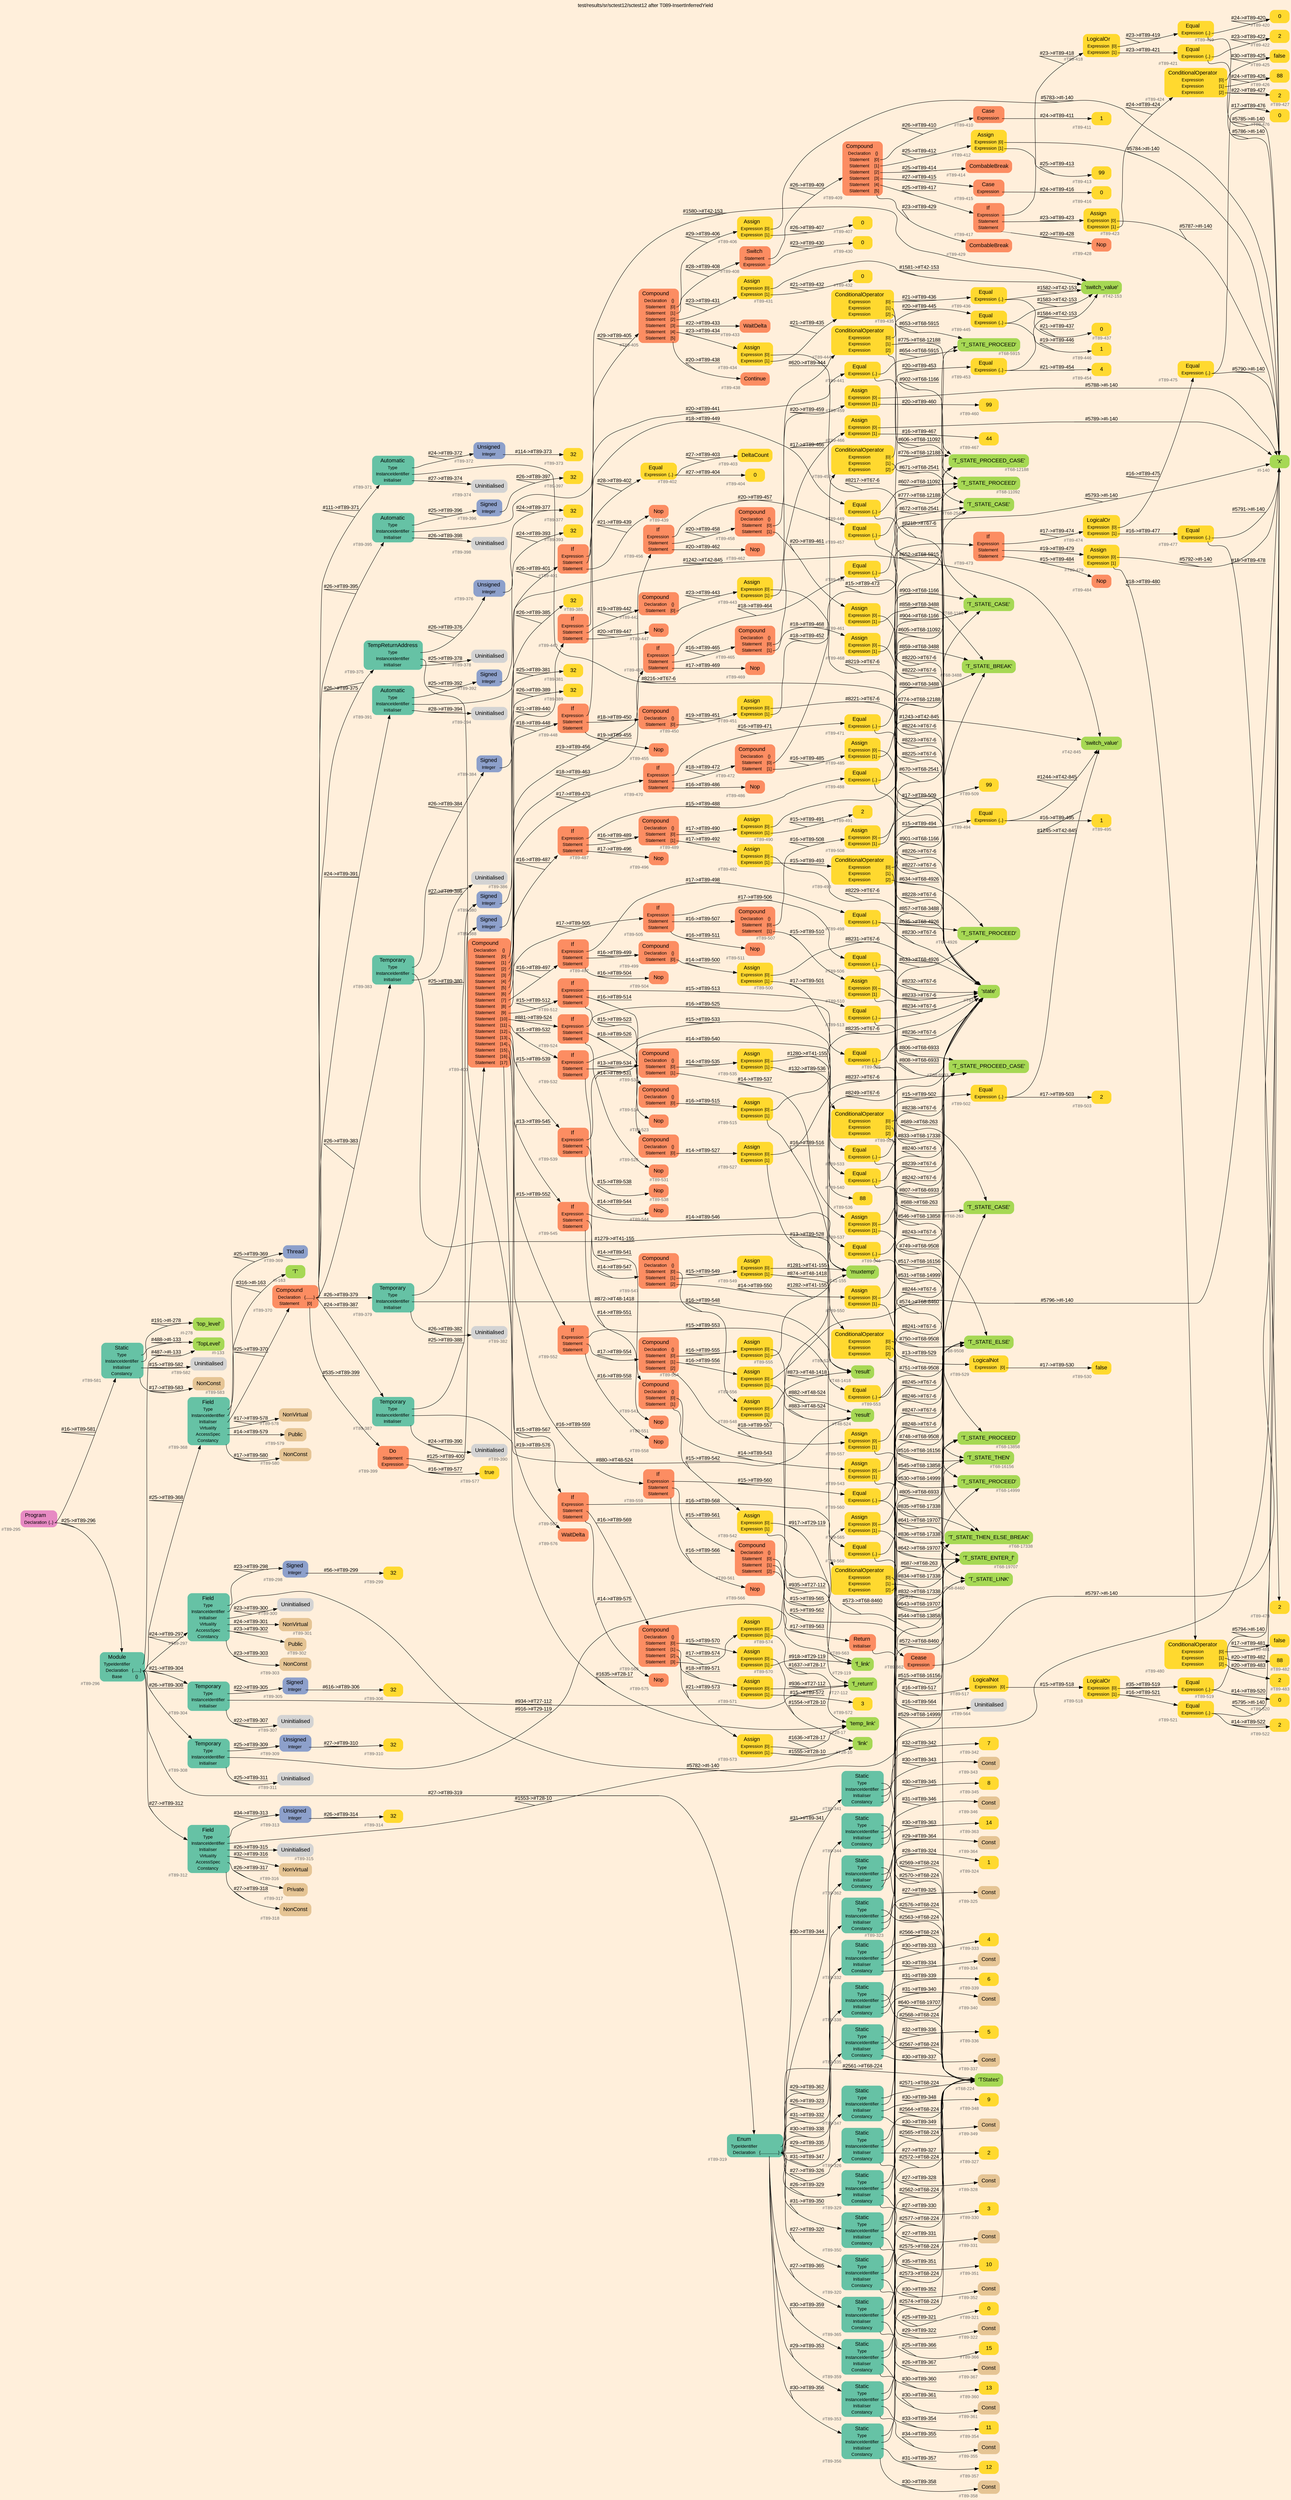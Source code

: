 digraph "test/results/sr/sctest12/sctest12 after T089-InsertInferredYield" {
label = "test/results/sr/sctest12/sctest12 after T089-InsertInferredYield"
labelloc = t
graph [
    rankdir = "LR"
    ranksep = 0.3
    bgcolor = antiquewhite1
    color = black
    fontcolor = black
    fontname = "Arial"
];
node [
    fontname = "Arial"
];
edge [
    fontname = "Arial"
];

// -------------------- node figure --------------------
// -------- block #T89-295 ----------
"#T89-295" [
    fillcolor = "/set28/4"
    xlabel = "#T89-295"
    fontsize = "12"
    fontcolor = grey40
    shape = "plaintext"
    label = <<TABLE BORDER="0" CELLBORDER="0" CELLSPACING="0">
     <TR><TD><FONT COLOR="black" POINT-SIZE="15">Program</FONT></TD></TR>
     <TR><TD><FONT COLOR="black" POINT-SIZE="12">Declaration</FONT></TD><TD PORT="port0"><FONT COLOR="black" POINT-SIZE="12">{..}</FONT></TD></TR>
    </TABLE>>
    style = "rounded,filled"
];

// -------- block #T89-296 ----------
"#T89-296" [
    fillcolor = "/set28/1"
    xlabel = "#T89-296"
    fontsize = "12"
    fontcolor = grey40
    shape = "plaintext"
    label = <<TABLE BORDER="0" CELLBORDER="0" CELLSPACING="0">
     <TR><TD><FONT COLOR="black" POINT-SIZE="15">Module</FONT></TD></TR>
     <TR><TD><FONT COLOR="black" POINT-SIZE="12">TypeIdentifier</FONT></TD><TD PORT="port0"></TD></TR>
     <TR><TD><FONT COLOR="black" POINT-SIZE="12">Declaration</FONT></TD><TD PORT="port1"><FONT COLOR="black" POINT-SIZE="12">{......}</FONT></TD></TR>
     <TR><TD><FONT COLOR="black" POINT-SIZE="12">Base</FONT></TD><TD PORT="port2"><FONT COLOR="black" POINT-SIZE="12">{}</FONT></TD></TR>
    </TABLE>>
    style = "rounded,filled"
];

// -------- block #I-133 ----------
"#I-133" [
    fillcolor = "/set28/5"
    xlabel = "#I-133"
    fontsize = "12"
    fontcolor = grey40
    shape = "plaintext"
    label = <<TABLE BORDER="0" CELLBORDER="0" CELLSPACING="0">
     <TR><TD><FONT COLOR="black" POINT-SIZE="15">'TopLevel'</FONT></TD></TR>
    </TABLE>>
    style = "rounded,filled"
];

// -------- block #T89-297 ----------
"#T89-297" [
    fillcolor = "/set28/1"
    xlabel = "#T89-297"
    fontsize = "12"
    fontcolor = grey40
    shape = "plaintext"
    label = <<TABLE BORDER="0" CELLBORDER="0" CELLSPACING="0">
     <TR><TD><FONT COLOR="black" POINT-SIZE="15">Field</FONT></TD></TR>
     <TR><TD><FONT COLOR="black" POINT-SIZE="12">Type</FONT></TD><TD PORT="port0"></TD></TR>
     <TR><TD><FONT COLOR="black" POINT-SIZE="12">InstanceIdentifier</FONT></TD><TD PORT="port1"></TD></TR>
     <TR><TD><FONT COLOR="black" POINT-SIZE="12">Initialiser</FONT></TD><TD PORT="port2"></TD></TR>
     <TR><TD><FONT COLOR="black" POINT-SIZE="12">Virtuality</FONT></TD><TD PORT="port3"></TD></TR>
     <TR><TD><FONT COLOR="black" POINT-SIZE="12">AccessSpec</FONT></TD><TD PORT="port4"></TD></TR>
     <TR><TD><FONT COLOR="black" POINT-SIZE="12">Constancy</FONT></TD><TD PORT="port5"></TD></TR>
    </TABLE>>
    style = "rounded,filled"
];

// -------- block #T89-298 ----------
"#T89-298" [
    fillcolor = "/set28/3"
    xlabel = "#T89-298"
    fontsize = "12"
    fontcolor = grey40
    shape = "plaintext"
    label = <<TABLE BORDER="0" CELLBORDER="0" CELLSPACING="0">
     <TR><TD><FONT COLOR="black" POINT-SIZE="15">Signed</FONT></TD></TR>
     <TR><TD><FONT COLOR="black" POINT-SIZE="12">Integer</FONT></TD><TD PORT="port0"></TD></TR>
    </TABLE>>
    style = "rounded,filled"
];

// -------- block #T89-299 ----------
"#T89-299" [
    fillcolor = "/set28/6"
    xlabel = "#T89-299"
    fontsize = "12"
    fontcolor = grey40
    shape = "plaintext"
    label = <<TABLE BORDER="0" CELLBORDER="0" CELLSPACING="0">
     <TR><TD><FONT COLOR="black" POINT-SIZE="15">32</FONT></TD></TR>
    </TABLE>>
    style = "rounded,filled"
];

// -------- block #I-140 ----------
"#I-140" [
    fillcolor = "/set28/5"
    xlabel = "#I-140"
    fontsize = "12"
    fontcolor = grey40
    shape = "plaintext"
    label = <<TABLE BORDER="0" CELLBORDER="0" CELLSPACING="0">
     <TR><TD><FONT COLOR="black" POINT-SIZE="15">'x'</FONT></TD></TR>
    </TABLE>>
    style = "rounded,filled"
];

// -------- block #T89-300 ----------
"#T89-300" [
    xlabel = "#T89-300"
    fontsize = "12"
    fontcolor = grey40
    shape = "plaintext"
    label = <<TABLE BORDER="0" CELLBORDER="0" CELLSPACING="0">
     <TR><TD><FONT COLOR="black" POINT-SIZE="15">Uninitialised</FONT></TD></TR>
    </TABLE>>
    style = "rounded,filled"
];

// -------- block #T89-301 ----------
"#T89-301" [
    fillcolor = "/set28/7"
    xlabel = "#T89-301"
    fontsize = "12"
    fontcolor = grey40
    shape = "plaintext"
    label = <<TABLE BORDER="0" CELLBORDER="0" CELLSPACING="0">
     <TR><TD><FONT COLOR="black" POINT-SIZE="15">NonVirtual</FONT></TD></TR>
    </TABLE>>
    style = "rounded,filled"
];

// -------- block #T89-302 ----------
"#T89-302" [
    fillcolor = "/set28/7"
    xlabel = "#T89-302"
    fontsize = "12"
    fontcolor = grey40
    shape = "plaintext"
    label = <<TABLE BORDER="0" CELLBORDER="0" CELLSPACING="0">
     <TR><TD><FONT COLOR="black" POINT-SIZE="15">Public</FONT></TD></TR>
    </TABLE>>
    style = "rounded,filled"
];

// -------- block #T89-303 ----------
"#T89-303" [
    fillcolor = "/set28/7"
    xlabel = "#T89-303"
    fontsize = "12"
    fontcolor = grey40
    shape = "plaintext"
    label = <<TABLE BORDER="0" CELLBORDER="0" CELLSPACING="0">
     <TR><TD><FONT COLOR="black" POINT-SIZE="15">NonConst</FONT></TD></TR>
    </TABLE>>
    style = "rounded,filled"
];

// -------- block #T89-304 ----------
"#T89-304" [
    fillcolor = "/set28/1"
    xlabel = "#T89-304"
    fontsize = "12"
    fontcolor = grey40
    shape = "plaintext"
    label = <<TABLE BORDER="0" CELLBORDER="0" CELLSPACING="0">
     <TR><TD><FONT COLOR="black" POINT-SIZE="15">Temporary</FONT></TD></TR>
     <TR><TD><FONT COLOR="black" POINT-SIZE="12">Type</FONT></TD><TD PORT="port0"></TD></TR>
     <TR><TD><FONT COLOR="black" POINT-SIZE="12">InstanceIdentifier</FONT></TD><TD PORT="port1"></TD></TR>
     <TR><TD><FONT COLOR="black" POINT-SIZE="12">Initialiser</FONT></TD><TD PORT="port2"></TD></TR>
    </TABLE>>
    style = "rounded,filled"
];

// -------- block #T89-305 ----------
"#T89-305" [
    fillcolor = "/set28/3"
    xlabel = "#T89-305"
    fontsize = "12"
    fontcolor = grey40
    shape = "plaintext"
    label = <<TABLE BORDER="0" CELLBORDER="0" CELLSPACING="0">
     <TR><TD><FONT COLOR="black" POINT-SIZE="15">Signed</FONT></TD></TR>
     <TR><TD><FONT COLOR="black" POINT-SIZE="12">Integer</FONT></TD><TD PORT="port0"></TD></TR>
    </TABLE>>
    style = "rounded,filled"
];

// -------- block #T89-306 ----------
"#T89-306" [
    fillcolor = "/set28/6"
    xlabel = "#T89-306"
    fontsize = "12"
    fontcolor = grey40
    shape = "plaintext"
    label = <<TABLE BORDER="0" CELLBORDER="0" CELLSPACING="0">
     <TR><TD><FONT COLOR="black" POINT-SIZE="15">32</FONT></TD></TR>
    </TABLE>>
    style = "rounded,filled"
];

// -------- block #T27-112 ----------
"#T27-112" [
    fillcolor = "/set28/5"
    xlabel = "#T27-112"
    fontsize = "12"
    fontcolor = grey40
    shape = "plaintext"
    label = <<TABLE BORDER="0" CELLBORDER="0" CELLSPACING="0">
     <TR><TD><FONT COLOR="black" POINT-SIZE="15">'f_return'</FONT></TD></TR>
    </TABLE>>
    style = "rounded,filled"
];

// -------- block #T89-307 ----------
"#T89-307" [
    xlabel = "#T89-307"
    fontsize = "12"
    fontcolor = grey40
    shape = "plaintext"
    label = <<TABLE BORDER="0" CELLBORDER="0" CELLSPACING="0">
     <TR><TD><FONT COLOR="black" POINT-SIZE="15">Uninitialised</FONT></TD></TR>
    </TABLE>>
    style = "rounded,filled"
];

// -------- block #T89-308 ----------
"#T89-308" [
    fillcolor = "/set28/1"
    xlabel = "#T89-308"
    fontsize = "12"
    fontcolor = grey40
    shape = "plaintext"
    label = <<TABLE BORDER="0" CELLBORDER="0" CELLSPACING="0">
     <TR><TD><FONT COLOR="black" POINT-SIZE="15">Temporary</FONT></TD></TR>
     <TR><TD><FONT COLOR="black" POINT-SIZE="12">Type</FONT></TD><TD PORT="port0"></TD></TR>
     <TR><TD><FONT COLOR="black" POINT-SIZE="12">InstanceIdentifier</FONT></TD><TD PORT="port1"></TD></TR>
     <TR><TD><FONT COLOR="black" POINT-SIZE="12">Initialiser</FONT></TD><TD PORT="port2"></TD></TR>
    </TABLE>>
    style = "rounded,filled"
];

// -------- block #T89-309 ----------
"#T89-309" [
    fillcolor = "/set28/3"
    xlabel = "#T89-309"
    fontsize = "12"
    fontcolor = grey40
    shape = "plaintext"
    label = <<TABLE BORDER="0" CELLBORDER="0" CELLSPACING="0">
     <TR><TD><FONT COLOR="black" POINT-SIZE="15">Unsigned</FONT></TD></TR>
     <TR><TD><FONT COLOR="black" POINT-SIZE="12">Integer</FONT></TD><TD PORT="port0"></TD></TR>
    </TABLE>>
    style = "rounded,filled"
];

// -------- block #T89-310 ----------
"#T89-310" [
    fillcolor = "/set28/6"
    xlabel = "#T89-310"
    fontsize = "12"
    fontcolor = grey40
    shape = "plaintext"
    label = <<TABLE BORDER="0" CELLBORDER="0" CELLSPACING="0">
     <TR><TD><FONT COLOR="black" POINT-SIZE="15">32</FONT></TD></TR>
    </TABLE>>
    style = "rounded,filled"
];

// -------- block #T29-119 ----------
"#T29-119" [
    fillcolor = "/set28/5"
    xlabel = "#T29-119"
    fontsize = "12"
    fontcolor = grey40
    shape = "plaintext"
    label = <<TABLE BORDER="0" CELLBORDER="0" CELLSPACING="0">
     <TR><TD><FONT COLOR="black" POINT-SIZE="15">'f_link'</FONT></TD></TR>
    </TABLE>>
    style = "rounded,filled"
];

// -------- block #T89-311 ----------
"#T89-311" [
    xlabel = "#T89-311"
    fontsize = "12"
    fontcolor = grey40
    shape = "plaintext"
    label = <<TABLE BORDER="0" CELLBORDER="0" CELLSPACING="0">
     <TR><TD><FONT COLOR="black" POINT-SIZE="15">Uninitialised</FONT></TD></TR>
    </TABLE>>
    style = "rounded,filled"
];

// -------- block #T89-312 ----------
"#T89-312" [
    fillcolor = "/set28/1"
    xlabel = "#T89-312"
    fontsize = "12"
    fontcolor = grey40
    shape = "plaintext"
    label = <<TABLE BORDER="0" CELLBORDER="0" CELLSPACING="0">
     <TR><TD><FONT COLOR="black" POINT-SIZE="15">Field</FONT></TD></TR>
     <TR><TD><FONT COLOR="black" POINT-SIZE="12">Type</FONT></TD><TD PORT="port0"></TD></TR>
     <TR><TD><FONT COLOR="black" POINT-SIZE="12">InstanceIdentifier</FONT></TD><TD PORT="port1"></TD></TR>
     <TR><TD><FONT COLOR="black" POINT-SIZE="12">Initialiser</FONT></TD><TD PORT="port2"></TD></TR>
     <TR><TD><FONT COLOR="black" POINT-SIZE="12">Virtuality</FONT></TD><TD PORT="port3"></TD></TR>
     <TR><TD><FONT COLOR="black" POINT-SIZE="12">AccessSpec</FONT></TD><TD PORT="port4"></TD></TR>
     <TR><TD><FONT COLOR="black" POINT-SIZE="12">Constancy</FONT></TD><TD PORT="port5"></TD></TR>
    </TABLE>>
    style = "rounded,filled"
];

// -------- block #T89-313 ----------
"#T89-313" [
    fillcolor = "/set28/3"
    xlabel = "#T89-313"
    fontsize = "12"
    fontcolor = grey40
    shape = "plaintext"
    label = <<TABLE BORDER="0" CELLBORDER="0" CELLSPACING="0">
     <TR><TD><FONT COLOR="black" POINT-SIZE="15">Unsigned</FONT></TD></TR>
     <TR><TD><FONT COLOR="black" POINT-SIZE="12">Integer</FONT></TD><TD PORT="port0"></TD></TR>
    </TABLE>>
    style = "rounded,filled"
];

// -------- block #T89-314 ----------
"#T89-314" [
    fillcolor = "/set28/6"
    xlabel = "#T89-314"
    fontsize = "12"
    fontcolor = grey40
    shape = "plaintext"
    label = <<TABLE BORDER="0" CELLBORDER="0" CELLSPACING="0">
     <TR><TD><FONT COLOR="black" POINT-SIZE="15">32</FONT></TD></TR>
    </TABLE>>
    style = "rounded,filled"
];

// -------- block #T28-10 ----------
"#T28-10" [
    fillcolor = "/set28/5"
    xlabel = "#T28-10"
    fontsize = "12"
    fontcolor = grey40
    shape = "plaintext"
    label = <<TABLE BORDER="0" CELLBORDER="0" CELLSPACING="0">
     <TR><TD><FONT COLOR="black" POINT-SIZE="15">'link'</FONT></TD></TR>
    </TABLE>>
    style = "rounded,filled"
];

// -------- block #T89-315 ----------
"#T89-315" [
    xlabel = "#T89-315"
    fontsize = "12"
    fontcolor = grey40
    shape = "plaintext"
    label = <<TABLE BORDER="0" CELLBORDER="0" CELLSPACING="0">
     <TR><TD><FONT COLOR="black" POINT-SIZE="15">Uninitialised</FONT></TD></TR>
    </TABLE>>
    style = "rounded,filled"
];

// -------- block #T89-316 ----------
"#T89-316" [
    fillcolor = "/set28/7"
    xlabel = "#T89-316"
    fontsize = "12"
    fontcolor = grey40
    shape = "plaintext"
    label = <<TABLE BORDER="0" CELLBORDER="0" CELLSPACING="0">
     <TR><TD><FONT COLOR="black" POINT-SIZE="15">NonVirtual</FONT></TD></TR>
    </TABLE>>
    style = "rounded,filled"
];

// -------- block #T89-317 ----------
"#T89-317" [
    fillcolor = "/set28/7"
    xlabel = "#T89-317"
    fontsize = "12"
    fontcolor = grey40
    shape = "plaintext"
    label = <<TABLE BORDER="0" CELLBORDER="0" CELLSPACING="0">
     <TR><TD><FONT COLOR="black" POINT-SIZE="15">Private</FONT></TD></TR>
    </TABLE>>
    style = "rounded,filled"
];

// -------- block #T89-318 ----------
"#T89-318" [
    fillcolor = "/set28/7"
    xlabel = "#T89-318"
    fontsize = "12"
    fontcolor = grey40
    shape = "plaintext"
    label = <<TABLE BORDER="0" CELLBORDER="0" CELLSPACING="0">
     <TR><TD><FONT COLOR="black" POINT-SIZE="15">NonConst</FONT></TD></TR>
    </TABLE>>
    style = "rounded,filled"
];

// -------- block #T89-319 ----------
"#T89-319" [
    fillcolor = "/set28/1"
    xlabel = "#T89-319"
    fontsize = "12"
    fontcolor = grey40
    shape = "plaintext"
    label = <<TABLE BORDER="0" CELLBORDER="0" CELLSPACING="0">
     <TR><TD><FONT COLOR="black" POINT-SIZE="15">Enum</FONT></TD></TR>
     <TR><TD><FONT COLOR="black" POINT-SIZE="12">TypeIdentifier</FONT></TD><TD PORT="port0"></TD></TR>
     <TR><TD><FONT COLOR="black" POINT-SIZE="12">Declaration</FONT></TD><TD PORT="port1"><FONT COLOR="black" POINT-SIZE="12">{................}</FONT></TD></TR>
    </TABLE>>
    style = "rounded,filled"
];

// -------- block #T68-224 ----------
"#T68-224" [
    fillcolor = "/set28/5"
    xlabel = "#T68-224"
    fontsize = "12"
    fontcolor = grey40
    shape = "plaintext"
    label = <<TABLE BORDER="0" CELLBORDER="0" CELLSPACING="0">
     <TR><TD><FONT COLOR="black" POINT-SIZE="15">'TStates'</FONT></TD></TR>
    </TABLE>>
    style = "rounded,filled"
];

// -------- block #T89-320 ----------
"#T89-320" [
    fillcolor = "/set28/1"
    xlabel = "#T89-320"
    fontsize = "12"
    fontcolor = grey40
    shape = "plaintext"
    label = <<TABLE BORDER="0" CELLBORDER="0" CELLSPACING="0">
     <TR><TD><FONT COLOR="black" POINT-SIZE="15">Static</FONT></TD></TR>
     <TR><TD><FONT COLOR="black" POINT-SIZE="12">Type</FONT></TD><TD PORT="port0"></TD></TR>
     <TR><TD><FONT COLOR="black" POINT-SIZE="12">InstanceIdentifier</FONT></TD><TD PORT="port1"></TD></TR>
     <TR><TD><FONT COLOR="black" POINT-SIZE="12">Initialiser</FONT></TD><TD PORT="port2"></TD></TR>
     <TR><TD><FONT COLOR="black" POINT-SIZE="12">Constancy</FONT></TD><TD PORT="port3"></TD></TR>
    </TABLE>>
    style = "rounded,filled"
];

// -------- block #T68-263 ----------
"#T68-263" [
    fillcolor = "/set28/5"
    xlabel = "#T68-263"
    fontsize = "12"
    fontcolor = grey40
    shape = "plaintext"
    label = <<TABLE BORDER="0" CELLBORDER="0" CELLSPACING="0">
     <TR><TD><FONT COLOR="black" POINT-SIZE="15">'T_STATE_CASE'</FONT></TD></TR>
    </TABLE>>
    style = "rounded,filled"
];

// -------- block #T89-321 ----------
"#T89-321" [
    fillcolor = "/set28/6"
    xlabel = "#T89-321"
    fontsize = "12"
    fontcolor = grey40
    shape = "plaintext"
    label = <<TABLE BORDER="0" CELLBORDER="0" CELLSPACING="0">
     <TR><TD><FONT COLOR="black" POINT-SIZE="15">0</FONT></TD></TR>
    </TABLE>>
    style = "rounded,filled"
];

// -------- block #T89-322 ----------
"#T89-322" [
    fillcolor = "/set28/7"
    xlabel = "#T89-322"
    fontsize = "12"
    fontcolor = grey40
    shape = "plaintext"
    label = <<TABLE BORDER="0" CELLBORDER="0" CELLSPACING="0">
     <TR><TD><FONT COLOR="black" POINT-SIZE="15">Const</FONT></TD></TR>
    </TABLE>>
    style = "rounded,filled"
];

// -------- block #T89-323 ----------
"#T89-323" [
    fillcolor = "/set28/1"
    xlabel = "#T89-323"
    fontsize = "12"
    fontcolor = grey40
    shape = "plaintext"
    label = <<TABLE BORDER="0" CELLBORDER="0" CELLSPACING="0">
     <TR><TD><FONT COLOR="black" POINT-SIZE="15">Static</FONT></TD></TR>
     <TR><TD><FONT COLOR="black" POINT-SIZE="12">Type</FONT></TD><TD PORT="port0"></TD></TR>
     <TR><TD><FONT COLOR="black" POINT-SIZE="12">InstanceIdentifier</FONT></TD><TD PORT="port1"></TD></TR>
     <TR><TD><FONT COLOR="black" POINT-SIZE="12">Initialiser</FONT></TD><TD PORT="port2"></TD></TR>
     <TR><TD><FONT COLOR="black" POINT-SIZE="12">Constancy</FONT></TD><TD PORT="port3"></TD></TR>
    </TABLE>>
    style = "rounded,filled"
];

// -------- block #T68-1166 ----------
"#T68-1166" [
    fillcolor = "/set28/5"
    xlabel = "#T68-1166"
    fontsize = "12"
    fontcolor = grey40
    shape = "plaintext"
    label = <<TABLE BORDER="0" CELLBORDER="0" CELLSPACING="0">
     <TR><TD><FONT COLOR="black" POINT-SIZE="15">'T_STATE_CASE'</FONT></TD></TR>
    </TABLE>>
    style = "rounded,filled"
];

// -------- block #T89-324 ----------
"#T89-324" [
    fillcolor = "/set28/6"
    xlabel = "#T89-324"
    fontsize = "12"
    fontcolor = grey40
    shape = "plaintext"
    label = <<TABLE BORDER="0" CELLBORDER="0" CELLSPACING="0">
     <TR><TD><FONT COLOR="black" POINT-SIZE="15">1</FONT></TD></TR>
    </TABLE>>
    style = "rounded,filled"
];

// -------- block #T89-325 ----------
"#T89-325" [
    fillcolor = "/set28/7"
    xlabel = "#T89-325"
    fontsize = "12"
    fontcolor = grey40
    shape = "plaintext"
    label = <<TABLE BORDER="0" CELLBORDER="0" CELLSPACING="0">
     <TR><TD><FONT COLOR="black" POINT-SIZE="15">Const</FONT></TD></TR>
    </TABLE>>
    style = "rounded,filled"
];

// -------- block #T89-326 ----------
"#T89-326" [
    fillcolor = "/set28/1"
    xlabel = "#T89-326"
    fontsize = "12"
    fontcolor = grey40
    shape = "plaintext"
    label = <<TABLE BORDER="0" CELLBORDER="0" CELLSPACING="0">
     <TR><TD><FONT COLOR="black" POINT-SIZE="15">Static</FONT></TD></TR>
     <TR><TD><FONT COLOR="black" POINT-SIZE="12">Type</FONT></TD><TD PORT="port0"></TD></TR>
     <TR><TD><FONT COLOR="black" POINT-SIZE="12">InstanceIdentifier</FONT></TD><TD PORT="port1"></TD></TR>
     <TR><TD><FONT COLOR="black" POINT-SIZE="12">Initialiser</FONT></TD><TD PORT="port2"></TD></TR>
     <TR><TD><FONT COLOR="black" POINT-SIZE="12">Constancy</FONT></TD><TD PORT="port3"></TD></TR>
    </TABLE>>
    style = "rounded,filled"
];

// -------- block #T68-2541 ----------
"#T68-2541" [
    fillcolor = "/set28/5"
    xlabel = "#T68-2541"
    fontsize = "12"
    fontcolor = grey40
    shape = "plaintext"
    label = <<TABLE BORDER="0" CELLBORDER="0" CELLSPACING="0">
     <TR><TD><FONT COLOR="black" POINT-SIZE="15">'T_STATE_CASE'</FONT></TD></TR>
    </TABLE>>
    style = "rounded,filled"
];

// -------- block #T89-327 ----------
"#T89-327" [
    fillcolor = "/set28/6"
    xlabel = "#T89-327"
    fontsize = "12"
    fontcolor = grey40
    shape = "plaintext"
    label = <<TABLE BORDER="0" CELLBORDER="0" CELLSPACING="0">
     <TR><TD><FONT COLOR="black" POINT-SIZE="15">2</FONT></TD></TR>
    </TABLE>>
    style = "rounded,filled"
];

// -------- block #T89-328 ----------
"#T89-328" [
    fillcolor = "/set28/7"
    xlabel = "#T89-328"
    fontsize = "12"
    fontcolor = grey40
    shape = "plaintext"
    label = <<TABLE BORDER="0" CELLBORDER="0" CELLSPACING="0">
     <TR><TD><FONT COLOR="black" POINT-SIZE="15">Const</FONT></TD></TR>
    </TABLE>>
    style = "rounded,filled"
];

// -------- block #T89-329 ----------
"#T89-329" [
    fillcolor = "/set28/1"
    xlabel = "#T89-329"
    fontsize = "12"
    fontcolor = grey40
    shape = "plaintext"
    label = <<TABLE BORDER="0" CELLBORDER="0" CELLSPACING="0">
     <TR><TD><FONT COLOR="black" POINT-SIZE="15">Static</FONT></TD></TR>
     <TR><TD><FONT COLOR="black" POINT-SIZE="12">Type</FONT></TD><TD PORT="port0"></TD></TR>
     <TR><TD><FONT COLOR="black" POINT-SIZE="12">InstanceIdentifier</FONT></TD><TD PORT="port1"></TD></TR>
     <TR><TD><FONT COLOR="black" POINT-SIZE="12">Initialiser</FONT></TD><TD PORT="port2"></TD></TR>
     <TR><TD><FONT COLOR="black" POINT-SIZE="12">Constancy</FONT></TD><TD PORT="port3"></TD></TR>
    </TABLE>>
    style = "rounded,filled"
];

// -------- block #T68-3488 ----------
"#T68-3488" [
    fillcolor = "/set28/5"
    xlabel = "#T68-3488"
    fontsize = "12"
    fontcolor = grey40
    shape = "plaintext"
    label = <<TABLE BORDER="0" CELLBORDER="0" CELLSPACING="0">
     <TR><TD><FONT COLOR="black" POINT-SIZE="15">'T_STATE_BREAK'</FONT></TD></TR>
    </TABLE>>
    style = "rounded,filled"
];

// -------- block #T89-330 ----------
"#T89-330" [
    fillcolor = "/set28/6"
    xlabel = "#T89-330"
    fontsize = "12"
    fontcolor = grey40
    shape = "plaintext"
    label = <<TABLE BORDER="0" CELLBORDER="0" CELLSPACING="0">
     <TR><TD><FONT COLOR="black" POINT-SIZE="15">3</FONT></TD></TR>
    </TABLE>>
    style = "rounded,filled"
];

// -------- block #T89-331 ----------
"#T89-331" [
    fillcolor = "/set28/7"
    xlabel = "#T89-331"
    fontsize = "12"
    fontcolor = grey40
    shape = "plaintext"
    label = <<TABLE BORDER="0" CELLBORDER="0" CELLSPACING="0">
     <TR><TD><FONT COLOR="black" POINT-SIZE="15">Const</FONT></TD></TR>
    </TABLE>>
    style = "rounded,filled"
];

// -------- block #T89-332 ----------
"#T89-332" [
    fillcolor = "/set28/1"
    xlabel = "#T89-332"
    fontsize = "12"
    fontcolor = grey40
    shape = "plaintext"
    label = <<TABLE BORDER="0" CELLBORDER="0" CELLSPACING="0">
     <TR><TD><FONT COLOR="black" POINT-SIZE="15">Static</FONT></TD></TR>
     <TR><TD><FONT COLOR="black" POINT-SIZE="12">Type</FONT></TD><TD PORT="port0"></TD></TR>
     <TR><TD><FONT COLOR="black" POINT-SIZE="12">InstanceIdentifier</FONT></TD><TD PORT="port1"></TD></TR>
     <TR><TD><FONT COLOR="black" POINT-SIZE="12">Initialiser</FONT></TD><TD PORT="port2"></TD></TR>
     <TR><TD><FONT COLOR="black" POINT-SIZE="12">Constancy</FONT></TD><TD PORT="port3"></TD></TR>
    </TABLE>>
    style = "rounded,filled"
];

// -------- block #T68-4926 ----------
"#T68-4926" [
    fillcolor = "/set28/5"
    xlabel = "#T68-4926"
    fontsize = "12"
    fontcolor = grey40
    shape = "plaintext"
    label = <<TABLE BORDER="0" CELLBORDER="0" CELLSPACING="0">
     <TR><TD><FONT COLOR="black" POINT-SIZE="15">'T_STATE_PROCEED'</FONT></TD></TR>
    </TABLE>>
    style = "rounded,filled"
];

// -------- block #T89-333 ----------
"#T89-333" [
    fillcolor = "/set28/6"
    xlabel = "#T89-333"
    fontsize = "12"
    fontcolor = grey40
    shape = "plaintext"
    label = <<TABLE BORDER="0" CELLBORDER="0" CELLSPACING="0">
     <TR><TD><FONT COLOR="black" POINT-SIZE="15">4</FONT></TD></TR>
    </TABLE>>
    style = "rounded,filled"
];

// -------- block #T89-334 ----------
"#T89-334" [
    fillcolor = "/set28/7"
    xlabel = "#T89-334"
    fontsize = "12"
    fontcolor = grey40
    shape = "plaintext"
    label = <<TABLE BORDER="0" CELLBORDER="0" CELLSPACING="0">
     <TR><TD><FONT COLOR="black" POINT-SIZE="15">Const</FONT></TD></TR>
    </TABLE>>
    style = "rounded,filled"
];

// -------- block #T89-335 ----------
"#T89-335" [
    fillcolor = "/set28/1"
    xlabel = "#T89-335"
    fontsize = "12"
    fontcolor = grey40
    shape = "plaintext"
    label = <<TABLE BORDER="0" CELLBORDER="0" CELLSPACING="0">
     <TR><TD><FONT COLOR="black" POINT-SIZE="15">Static</FONT></TD></TR>
     <TR><TD><FONT COLOR="black" POINT-SIZE="12">Type</FONT></TD><TD PORT="port0"></TD></TR>
     <TR><TD><FONT COLOR="black" POINT-SIZE="12">InstanceIdentifier</FONT></TD><TD PORT="port1"></TD></TR>
     <TR><TD><FONT COLOR="black" POINT-SIZE="12">Initialiser</FONT></TD><TD PORT="port2"></TD></TR>
     <TR><TD><FONT COLOR="black" POINT-SIZE="12">Constancy</FONT></TD><TD PORT="port3"></TD></TR>
    </TABLE>>
    style = "rounded,filled"
];

// -------- block #T68-5915 ----------
"#T68-5915" [
    fillcolor = "/set28/5"
    xlabel = "#T68-5915"
    fontsize = "12"
    fontcolor = grey40
    shape = "plaintext"
    label = <<TABLE BORDER="0" CELLBORDER="0" CELLSPACING="0">
     <TR><TD><FONT COLOR="black" POINT-SIZE="15">'T_STATE_PROCEED'</FONT></TD></TR>
    </TABLE>>
    style = "rounded,filled"
];

// -------- block #T89-336 ----------
"#T89-336" [
    fillcolor = "/set28/6"
    xlabel = "#T89-336"
    fontsize = "12"
    fontcolor = grey40
    shape = "plaintext"
    label = <<TABLE BORDER="0" CELLBORDER="0" CELLSPACING="0">
     <TR><TD><FONT COLOR="black" POINT-SIZE="15">5</FONT></TD></TR>
    </TABLE>>
    style = "rounded,filled"
];

// -------- block #T89-337 ----------
"#T89-337" [
    fillcolor = "/set28/7"
    xlabel = "#T89-337"
    fontsize = "12"
    fontcolor = grey40
    shape = "plaintext"
    label = <<TABLE BORDER="0" CELLBORDER="0" CELLSPACING="0">
     <TR><TD><FONT COLOR="black" POINT-SIZE="15">Const</FONT></TD></TR>
    </TABLE>>
    style = "rounded,filled"
];

// -------- block #T89-338 ----------
"#T89-338" [
    fillcolor = "/set28/1"
    xlabel = "#T89-338"
    fontsize = "12"
    fontcolor = grey40
    shape = "plaintext"
    label = <<TABLE BORDER="0" CELLBORDER="0" CELLSPACING="0">
     <TR><TD><FONT COLOR="black" POINT-SIZE="15">Static</FONT></TD></TR>
     <TR><TD><FONT COLOR="black" POINT-SIZE="12">Type</FONT></TD><TD PORT="port0"></TD></TR>
     <TR><TD><FONT COLOR="black" POINT-SIZE="12">InstanceIdentifier</FONT></TD><TD PORT="port1"></TD></TR>
     <TR><TD><FONT COLOR="black" POINT-SIZE="12">Initialiser</FONT></TD><TD PORT="port2"></TD></TR>
     <TR><TD><FONT COLOR="black" POINT-SIZE="12">Constancy</FONT></TD><TD PORT="port3"></TD></TR>
    </TABLE>>
    style = "rounded,filled"
];

// -------- block #T68-6933 ----------
"#T68-6933" [
    fillcolor = "/set28/5"
    xlabel = "#T68-6933"
    fontsize = "12"
    fontcolor = grey40
    shape = "plaintext"
    label = <<TABLE BORDER="0" CELLBORDER="0" CELLSPACING="0">
     <TR><TD><FONT COLOR="black" POINT-SIZE="15">'T_STATE_PROCEED_CASE'</FONT></TD></TR>
    </TABLE>>
    style = "rounded,filled"
];

// -------- block #T89-339 ----------
"#T89-339" [
    fillcolor = "/set28/6"
    xlabel = "#T89-339"
    fontsize = "12"
    fontcolor = grey40
    shape = "plaintext"
    label = <<TABLE BORDER="0" CELLBORDER="0" CELLSPACING="0">
     <TR><TD><FONT COLOR="black" POINT-SIZE="15">6</FONT></TD></TR>
    </TABLE>>
    style = "rounded,filled"
];

// -------- block #T89-340 ----------
"#T89-340" [
    fillcolor = "/set28/7"
    xlabel = "#T89-340"
    fontsize = "12"
    fontcolor = grey40
    shape = "plaintext"
    label = <<TABLE BORDER="0" CELLBORDER="0" CELLSPACING="0">
     <TR><TD><FONT COLOR="black" POINT-SIZE="15">Const</FONT></TD></TR>
    </TABLE>>
    style = "rounded,filled"
];

// -------- block #T89-341 ----------
"#T89-341" [
    fillcolor = "/set28/1"
    xlabel = "#T89-341"
    fontsize = "12"
    fontcolor = grey40
    shape = "plaintext"
    label = <<TABLE BORDER="0" CELLBORDER="0" CELLSPACING="0">
     <TR><TD><FONT COLOR="black" POINT-SIZE="15">Static</FONT></TD></TR>
     <TR><TD><FONT COLOR="black" POINT-SIZE="12">Type</FONT></TD><TD PORT="port0"></TD></TR>
     <TR><TD><FONT COLOR="black" POINT-SIZE="12">InstanceIdentifier</FONT></TD><TD PORT="port1"></TD></TR>
     <TR><TD><FONT COLOR="black" POINT-SIZE="12">Initialiser</FONT></TD><TD PORT="port2"></TD></TR>
     <TR><TD><FONT COLOR="black" POINT-SIZE="12">Constancy</FONT></TD><TD PORT="port3"></TD></TR>
    </TABLE>>
    style = "rounded,filled"
];

// -------- block #T68-8460 ----------
"#T68-8460" [
    fillcolor = "/set28/5"
    xlabel = "#T68-8460"
    fontsize = "12"
    fontcolor = grey40
    shape = "plaintext"
    label = <<TABLE BORDER="0" CELLBORDER="0" CELLSPACING="0">
     <TR><TD><FONT COLOR="black" POINT-SIZE="15">'T_STATE_LINK'</FONT></TD></TR>
    </TABLE>>
    style = "rounded,filled"
];

// -------- block #T89-342 ----------
"#T89-342" [
    fillcolor = "/set28/6"
    xlabel = "#T89-342"
    fontsize = "12"
    fontcolor = grey40
    shape = "plaintext"
    label = <<TABLE BORDER="0" CELLBORDER="0" CELLSPACING="0">
     <TR><TD><FONT COLOR="black" POINT-SIZE="15">7</FONT></TD></TR>
    </TABLE>>
    style = "rounded,filled"
];

// -------- block #T89-343 ----------
"#T89-343" [
    fillcolor = "/set28/7"
    xlabel = "#T89-343"
    fontsize = "12"
    fontcolor = grey40
    shape = "plaintext"
    label = <<TABLE BORDER="0" CELLBORDER="0" CELLSPACING="0">
     <TR><TD><FONT COLOR="black" POINT-SIZE="15">Const</FONT></TD></TR>
    </TABLE>>
    style = "rounded,filled"
];

// -------- block #T89-344 ----------
"#T89-344" [
    fillcolor = "/set28/1"
    xlabel = "#T89-344"
    fontsize = "12"
    fontcolor = grey40
    shape = "plaintext"
    label = <<TABLE BORDER="0" CELLBORDER="0" CELLSPACING="0">
     <TR><TD><FONT COLOR="black" POINT-SIZE="15">Static</FONT></TD></TR>
     <TR><TD><FONT COLOR="black" POINT-SIZE="12">Type</FONT></TD><TD PORT="port0"></TD></TR>
     <TR><TD><FONT COLOR="black" POINT-SIZE="12">InstanceIdentifier</FONT></TD><TD PORT="port1"></TD></TR>
     <TR><TD><FONT COLOR="black" POINT-SIZE="12">Initialiser</FONT></TD><TD PORT="port2"></TD></TR>
     <TR><TD><FONT COLOR="black" POINT-SIZE="12">Constancy</FONT></TD><TD PORT="port3"></TD></TR>
    </TABLE>>
    style = "rounded,filled"
];

// -------- block #T68-9508 ----------
"#T68-9508" [
    fillcolor = "/set28/5"
    xlabel = "#T68-9508"
    fontsize = "12"
    fontcolor = grey40
    shape = "plaintext"
    label = <<TABLE BORDER="0" CELLBORDER="0" CELLSPACING="0">
     <TR><TD><FONT COLOR="black" POINT-SIZE="15">'T_STATE_ELSE'</FONT></TD></TR>
    </TABLE>>
    style = "rounded,filled"
];

// -------- block #T89-345 ----------
"#T89-345" [
    fillcolor = "/set28/6"
    xlabel = "#T89-345"
    fontsize = "12"
    fontcolor = grey40
    shape = "plaintext"
    label = <<TABLE BORDER="0" CELLBORDER="0" CELLSPACING="0">
     <TR><TD><FONT COLOR="black" POINT-SIZE="15">8</FONT></TD></TR>
    </TABLE>>
    style = "rounded,filled"
];

// -------- block #T89-346 ----------
"#T89-346" [
    fillcolor = "/set28/7"
    xlabel = "#T89-346"
    fontsize = "12"
    fontcolor = grey40
    shape = "plaintext"
    label = <<TABLE BORDER="0" CELLBORDER="0" CELLSPACING="0">
     <TR><TD><FONT COLOR="black" POINT-SIZE="15">Const</FONT></TD></TR>
    </TABLE>>
    style = "rounded,filled"
];

// -------- block #T89-347 ----------
"#T89-347" [
    fillcolor = "/set28/1"
    xlabel = "#T89-347"
    fontsize = "12"
    fontcolor = grey40
    shape = "plaintext"
    label = <<TABLE BORDER="0" CELLBORDER="0" CELLSPACING="0">
     <TR><TD><FONT COLOR="black" POINT-SIZE="15">Static</FONT></TD></TR>
     <TR><TD><FONT COLOR="black" POINT-SIZE="12">Type</FONT></TD><TD PORT="port0"></TD></TR>
     <TR><TD><FONT COLOR="black" POINT-SIZE="12">InstanceIdentifier</FONT></TD><TD PORT="port1"></TD></TR>
     <TR><TD><FONT COLOR="black" POINT-SIZE="12">Initialiser</FONT></TD><TD PORT="port2"></TD></TR>
     <TR><TD><FONT COLOR="black" POINT-SIZE="12">Constancy</FONT></TD><TD PORT="port3"></TD></TR>
    </TABLE>>
    style = "rounded,filled"
];

// -------- block #T68-11092 ----------
"#T68-11092" [
    fillcolor = "/set28/5"
    xlabel = "#T68-11092"
    fontsize = "12"
    fontcolor = grey40
    shape = "plaintext"
    label = <<TABLE BORDER="0" CELLBORDER="0" CELLSPACING="0">
     <TR><TD><FONT COLOR="black" POINT-SIZE="15">'T_STATE_PROCEED'</FONT></TD></TR>
    </TABLE>>
    style = "rounded,filled"
];

// -------- block #T89-348 ----------
"#T89-348" [
    fillcolor = "/set28/6"
    xlabel = "#T89-348"
    fontsize = "12"
    fontcolor = grey40
    shape = "plaintext"
    label = <<TABLE BORDER="0" CELLBORDER="0" CELLSPACING="0">
     <TR><TD><FONT COLOR="black" POINT-SIZE="15">9</FONT></TD></TR>
    </TABLE>>
    style = "rounded,filled"
];

// -------- block #T89-349 ----------
"#T89-349" [
    fillcolor = "/set28/7"
    xlabel = "#T89-349"
    fontsize = "12"
    fontcolor = grey40
    shape = "plaintext"
    label = <<TABLE BORDER="0" CELLBORDER="0" CELLSPACING="0">
     <TR><TD><FONT COLOR="black" POINT-SIZE="15">Const</FONT></TD></TR>
    </TABLE>>
    style = "rounded,filled"
];

// -------- block #T89-350 ----------
"#T89-350" [
    fillcolor = "/set28/1"
    xlabel = "#T89-350"
    fontsize = "12"
    fontcolor = grey40
    shape = "plaintext"
    label = <<TABLE BORDER="0" CELLBORDER="0" CELLSPACING="0">
     <TR><TD><FONT COLOR="black" POINT-SIZE="15">Static</FONT></TD></TR>
     <TR><TD><FONT COLOR="black" POINT-SIZE="12">Type</FONT></TD><TD PORT="port0"></TD></TR>
     <TR><TD><FONT COLOR="black" POINT-SIZE="12">InstanceIdentifier</FONT></TD><TD PORT="port1"></TD></TR>
     <TR><TD><FONT COLOR="black" POINT-SIZE="12">Initialiser</FONT></TD><TD PORT="port2"></TD></TR>
     <TR><TD><FONT COLOR="black" POINT-SIZE="12">Constancy</FONT></TD><TD PORT="port3"></TD></TR>
    </TABLE>>
    style = "rounded,filled"
];

// -------- block #T68-12188 ----------
"#T68-12188" [
    fillcolor = "/set28/5"
    xlabel = "#T68-12188"
    fontsize = "12"
    fontcolor = grey40
    shape = "plaintext"
    label = <<TABLE BORDER="0" CELLBORDER="0" CELLSPACING="0">
     <TR><TD><FONT COLOR="black" POINT-SIZE="15">'T_STATE_PROCEED_CASE'</FONT></TD></TR>
    </TABLE>>
    style = "rounded,filled"
];

// -------- block #T89-351 ----------
"#T89-351" [
    fillcolor = "/set28/6"
    xlabel = "#T89-351"
    fontsize = "12"
    fontcolor = grey40
    shape = "plaintext"
    label = <<TABLE BORDER="0" CELLBORDER="0" CELLSPACING="0">
     <TR><TD><FONT COLOR="black" POINT-SIZE="15">10</FONT></TD></TR>
    </TABLE>>
    style = "rounded,filled"
];

// -------- block #T89-352 ----------
"#T89-352" [
    fillcolor = "/set28/7"
    xlabel = "#T89-352"
    fontsize = "12"
    fontcolor = grey40
    shape = "plaintext"
    label = <<TABLE BORDER="0" CELLBORDER="0" CELLSPACING="0">
     <TR><TD><FONT COLOR="black" POINT-SIZE="15">Const</FONT></TD></TR>
    </TABLE>>
    style = "rounded,filled"
];

// -------- block #T89-353 ----------
"#T89-353" [
    fillcolor = "/set28/1"
    xlabel = "#T89-353"
    fontsize = "12"
    fontcolor = grey40
    shape = "plaintext"
    label = <<TABLE BORDER="0" CELLBORDER="0" CELLSPACING="0">
     <TR><TD><FONT COLOR="black" POINT-SIZE="15">Static</FONT></TD></TR>
     <TR><TD><FONT COLOR="black" POINT-SIZE="12">Type</FONT></TD><TD PORT="port0"></TD></TR>
     <TR><TD><FONT COLOR="black" POINT-SIZE="12">InstanceIdentifier</FONT></TD><TD PORT="port1"></TD></TR>
     <TR><TD><FONT COLOR="black" POINT-SIZE="12">Initialiser</FONT></TD><TD PORT="port2"></TD></TR>
     <TR><TD><FONT COLOR="black" POINT-SIZE="12">Constancy</FONT></TD><TD PORT="port3"></TD></TR>
    </TABLE>>
    style = "rounded,filled"
];

// -------- block #T68-13858 ----------
"#T68-13858" [
    fillcolor = "/set28/5"
    xlabel = "#T68-13858"
    fontsize = "12"
    fontcolor = grey40
    shape = "plaintext"
    label = <<TABLE BORDER="0" CELLBORDER="0" CELLSPACING="0">
     <TR><TD><FONT COLOR="black" POINT-SIZE="15">'T_STATE_PROCEED'</FONT></TD></TR>
    </TABLE>>
    style = "rounded,filled"
];

// -------- block #T89-354 ----------
"#T89-354" [
    fillcolor = "/set28/6"
    xlabel = "#T89-354"
    fontsize = "12"
    fontcolor = grey40
    shape = "plaintext"
    label = <<TABLE BORDER="0" CELLBORDER="0" CELLSPACING="0">
     <TR><TD><FONT COLOR="black" POINT-SIZE="15">11</FONT></TD></TR>
    </TABLE>>
    style = "rounded,filled"
];

// -------- block #T89-355 ----------
"#T89-355" [
    fillcolor = "/set28/7"
    xlabel = "#T89-355"
    fontsize = "12"
    fontcolor = grey40
    shape = "plaintext"
    label = <<TABLE BORDER="0" CELLBORDER="0" CELLSPACING="0">
     <TR><TD><FONT COLOR="black" POINT-SIZE="15">Const</FONT></TD></TR>
    </TABLE>>
    style = "rounded,filled"
];

// -------- block #T89-356 ----------
"#T89-356" [
    fillcolor = "/set28/1"
    xlabel = "#T89-356"
    fontsize = "12"
    fontcolor = grey40
    shape = "plaintext"
    label = <<TABLE BORDER="0" CELLBORDER="0" CELLSPACING="0">
     <TR><TD><FONT COLOR="black" POINT-SIZE="15">Static</FONT></TD></TR>
     <TR><TD><FONT COLOR="black" POINT-SIZE="12">Type</FONT></TD><TD PORT="port0"></TD></TR>
     <TR><TD><FONT COLOR="black" POINT-SIZE="12">InstanceIdentifier</FONT></TD><TD PORT="port1"></TD></TR>
     <TR><TD><FONT COLOR="black" POINT-SIZE="12">Initialiser</FONT></TD><TD PORT="port2"></TD></TR>
     <TR><TD><FONT COLOR="black" POINT-SIZE="12">Constancy</FONT></TD><TD PORT="port3"></TD></TR>
    </TABLE>>
    style = "rounded,filled"
];

// -------- block #T68-14999 ----------
"#T68-14999" [
    fillcolor = "/set28/5"
    xlabel = "#T68-14999"
    fontsize = "12"
    fontcolor = grey40
    shape = "plaintext"
    label = <<TABLE BORDER="0" CELLBORDER="0" CELLSPACING="0">
     <TR><TD><FONT COLOR="black" POINT-SIZE="15">'T_STATE_PROCEED'</FONT></TD></TR>
    </TABLE>>
    style = "rounded,filled"
];

// -------- block #T89-357 ----------
"#T89-357" [
    fillcolor = "/set28/6"
    xlabel = "#T89-357"
    fontsize = "12"
    fontcolor = grey40
    shape = "plaintext"
    label = <<TABLE BORDER="0" CELLBORDER="0" CELLSPACING="0">
     <TR><TD><FONT COLOR="black" POINT-SIZE="15">12</FONT></TD></TR>
    </TABLE>>
    style = "rounded,filled"
];

// -------- block #T89-358 ----------
"#T89-358" [
    fillcolor = "/set28/7"
    xlabel = "#T89-358"
    fontsize = "12"
    fontcolor = grey40
    shape = "plaintext"
    label = <<TABLE BORDER="0" CELLBORDER="0" CELLSPACING="0">
     <TR><TD><FONT COLOR="black" POINT-SIZE="15">Const</FONT></TD></TR>
    </TABLE>>
    style = "rounded,filled"
];

// -------- block #T89-359 ----------
"#T89-359" [
    fillcolor = "/set28/1"
    xlabel = "#T89-359"
    fontsize = "12"
    fontcolor = grey40
    shape = "plaintext"
    label = <<TABLE BORDER="0" CELLBORDER="0" CELLSPACING="0">
     <TR><TD><FONT COLOR="black" POINT-SIZE="15">Static</FONT></TD></TR>
     <TR><TD><FONT COLOR="black" POINT-SIZE="12">Type</FONT></TD><TD PORT="port0"></TD></TR>
     <TR><TD><FONT COLOR="black" POINT-SIZE="12">InstanceIdentifier</FONT></TD><TD PORT="port1"></TD></TR>
     <TR><TD><FONT COLOR="black" POINT-SIZE="12">Initialiser</FONT></TD><TD PORT="port2"></TD></TR>
     <TR><TD><FONT COLOR="black" POINT-SIZE="12">Constancy</FONT></TD><TD PORT="port3"></TD></TR>
    </TABLE>>
    style = "rounded,filled"
];

// -------- block #T68-16156 ----------
"#T68-16156" [
    fillcolor = "/set28/5"
    xlabel = "#T68-16156"
    fontsize = "12"
    fontcolor = grey40
    shape = "plaintext"
    label = <<TABLE BORDER="0" CELLBORDER="0" CELLSPACING="0">
     <TR><TD><FONT COLOR="black" POINT-SIZE="15">'T_STATE_THEN'</FONT></TD></TR>
    </TABLE>>
    style = "rounded,filled"
];

// -------- block #T89-360 ----------
"#T89-360" [
    fillcolor = "/set28/6"
    xlabel = "#T89-360"
    fontsize = "12"
    fontcolor = grey40
    shape = "plaintext"
    label = <<TABLE BORDER="0" CELLBORDER="0" CELLSPACING="0">
     <TR><TD><FONT COLOR="black" POINT-SIZE="15">13</FONT></TD></TR>
    </TABLE>>
    style = "rounded,filled"
];

// -------- block #T89-361 ----------
"#T89-361" [
    fillcolor = "/set28/7"
    xlabel = "#T89-361"
    fontsize = "12"
    fontcolor = grey40
    shape = "plaintext"
    label = <<TABLE BORDER="0" CELLBORDER="0" CELLSPACING="0">
     <TR><TD><FONT COLOR="black" POINT-SIZE="15">Const</FONT></TD></TR>
    </TABLE>>
    style = "rounded,filled"
];

// -------- block #T89-362 ----------
"#T89-362" [
    fillcolor = "/set28/1"
    xlabel = "#T89-362"
    fontsize = "12"
    fontcolor = grey40
    shape = "plaintext"
    label = <<TABLE BORDER="0" CELLBORDER="0" CELLSPACING="0">
     <TR><TD><FONT COLOR="black" POINT-SIZE="15">Static</FONT></TD></TR>
     <TR><TD><FONT COLOR="black" POINT-SIZE="12">Type</FONT></TD><TD PORT="port0"></TD></TR>
     <TR><TD><FONT COLOR="black" POINT-SIZE="12">InstanceIdentifier</FONT></TD><TD PORT="port1"></TD></TR>
     <TR><TD><FONT COLOR="black" POINT-SIZE="12">Initialiser</FONT></TD><TD PORT="port2"></TD></TR>
     <TR><TD><FONT COLOR="black" POINT-SIZE="12">Constancy</FONT></TD><TD PORT="port3"></TD></TR>
    </TABLE>>
    style = "rounded,filled"
];

// -------- block #T68-17338 ----------
"#T68-17338" [
    fillcolor = "/set28/5"
    xlabel = "#T68-17338"
    fontsize = "12"
    fontcolor = grey40
    shape = "plaintext"
    label = <<TABLE BORDER="0" CELLBORDER="0" CELLSPACING="0">
     <TR><TD><FONT COLOR="black" POINT-SIZE="15">'T_STATE_THEN_ELSE_BREAK'</FONT></TD></TR>
    </TABLE>>
    style = "rounded,filled"
];

// -------- block #T89-363 ----------
"#T89-363" [
    fillcolor = "/set28/6"
    xlabel = "#T89-363"
    fontsize = "12"
    fontcolor = grey40
    shape = "plaintext"
    label = <<TABLE BORDER="0" CELLBORDER="0" CELLSPACING="0">
     <TR><TD><FONT COLOR="black" POINT-SIZE="15">14</FONT></TD></TR>
    </TABLE>>
    style = "rounded,filled"
];

// -------- block #T89-364 ----------
"#T89-364" [
    fillcolor = "/set28/7"
    xlabel = "#T89-364"
    fontsize = "12"
    fontcolor = grey40
    shape = "plaintext"
    label = <<TABLE BORDER="0" CELLBORDER="0" CELLSPACING="0">
     <TR><TD><FONT COLOR="black" POINT-SIZE="15">Const</FONT></TD></TR>
    </TABLE>>
    style = "rounded,filled"
];

// -------- block #T89-365 ----------
"#T89-365" [
    fillcolor = "/set28/1"
    xlabel = "#T89-365"
    fontsize = "12"
    fontcolor = grey40
    shape = "plaintext"
    label = <<TABLE BORDER="0" CELLBORDER="0" CELLSPACING="0">
     <TR><TD><FONT COLOR="black" POINT-SIZE="15">Static</FONT></TD></TR>
     <TR><TD><FONT COLOR="black" POINT-SIZE="12">Type</FONT></TD><TD PORT="port0"></TD></TR>
     <TR><TD><FONT COLOR="black" POINT-SIZE="12">InstanceIdentifier</FONT></TD><TD PORT="port1"></TD></TR>
     <TR><TD><FONT COLOR="black" POINT-SIZE="12">Initialiser</FONT></TD><TD PORT="port2"></TD></TR>
     <TR><TD><FONT COLOR="black" POINT-SIZE="12">Constancy</FONT></TD><TD PORT="port3"></TD></TR>
    </TABLE>>
    style = "rounded,filled"
];

// -------- block #T68-19707 ----------
"#T68-19707" [
    fillcolor = "/set28/5"
    xlabel = "#T68-19707"
    fontsize = "12"
    fontcolor = grey40
    shape = "plaintext"
    label = <<TABLE BORDER="0" CELLBORDER="0" CELLSPACING="0">
     <TR><TD><FONT COLOR="black" POINT-SIZE="15">'T_STATE_ENTER_f'</FONT></TD></TR>
    </TABLE>>
    style = "rounded,filled"
];

// -------- block #T89-366 ----------
"#T89-366" [
    fillcolor = "/set28/6"
    xlabel = "#T89-366"
    fontsize = "12"
    fontcolor = grey40
    shape = "plaintext"
    label = <<TABLE BORDER="0" CELLBORDER="0" CELLSPACING="0">
     <TR><TD><FONT COLOR="black" POINT-SIZE="15">15</FONT></TD></TR>
    </TABLE>>
    style = "rounded,filled"
];

// -------- block #T89-367 ----------
"#T89-367" [
    fillcolor = "/set28/7"
    xlabel = "#T89-367"
    fontsize = "12"
    fontcolor = grey40
    shape = "plaintext"
    label = <<TABLE BORDER="0" CELLBORDER="0" CELLSPACING="0">
     <TR><TD><FONT COLOR="black" POINT-SIZE="15">Const</FONT></TD></TR>
    </TABLE>>
    style = "rounded,filled"
];

// -------- block #T89-368 ----------
"#T89-368" [
    fillcolor = "/set28/1"
    xlabel = "#T89-368"
    fontsize = "12"
    fontcolor = grey40
    shape = "plaintext"
    label = <<TABLE BORDER="0" CELLBORDER="0" CELLSPACING="0">
     <TR><TD><FONT COLOR="black" POINT-SIZE="15">Field</FONT></TD></TR>
     <TR><TD><FONT COLOR="black" POINT-SIZE="12">Type</FONT></TD><TD PORT="port0"></TD></TR>
     <TR><TD><FONT COLOR="black" POINT-SIZE="12">InstanceIdentifier</FONT></TD><TD PORT="port1"></TD></TR>
     <TR><TD><FONT COLOR="black" POINT-SIZE="12">Initialiser</FONT></TD><TD PORT="port2"></TD></TR>
     <TR><TD><FONT COLOR="black" POINT-SIZE="12">Virtuality</FONT></TD><TD PORT="port3"></TD></TR>
     <TR><TD><FONT COLOR="black" POINT-SIZE="12">AccessSpec</FONT></TD><TD PORT="port4"></TD></TR>
     <TR><TD><FONT COLOR="black" POINT-SIZE="12">Constancy</FONT></TD><TD PORT="port5"></TD></TR>
    </TABLE>>
    style = "rounded,filled"
];

// -------- block #T89-369 ----------
"#T89-369" [
    fillcolor = "/set28/3"
    xlabel = "#T89-369"
    fontsize = "12"
    fontcolor = grey40
    shape = "plaintext"
    label = <<TABLE BORDER="0" CELLBORDER="0" CELLSPACING="0">
     <TR><TD><FONT COLOR="black" POINT-SIZE="15">Thread</FONT></TD></TR>
    </TABLE>>
    style = "rounded,filled"
];

// -------- block #I-163 ----------
"#I-163" [
    fillcolor = "/set28/5"
    xlabel = "#I-163"
    fontsize = "12"
    fontcolor = grey40
    shape = "plaintext"
    label = <<TABLE BORDER="0" CELLBORDER="0" CELLSPACING="0">
     <TR><TD><FONT COLOR="black" POINT-SIZE="15">'T'</FONT></TD></TR>
    </TABLE>>
    style = "rounded,filled"
];

// -------- block #T89-370 ----------
"#T89-370" [
    fillcolor = "/set28/2"
    xlabel = "#T89-370"
    fontsize = "12"
    fontcolor = grey40
    shape = "plaintext"
    label = <<TABLE BORDER="0" CELLBORDER="0" CELLSPACING="0">
     <TR><TD><FONT COLOR="black" POINT-SIZE="15">Compound</FONT></TD></TR>
     <TR><TD><FONT COLOR="black" POINT-SIZE="12">Declaration</FONT></TD><TD PORT="port0"><FONT COLOR="black" POINT-SIZE="12">{.......}</FONT></TD></TR>
     <TR><TD><FONT COLOR="black" POINT-SIZE="12">Statement</FONT></TD><TD PORT="port1"><FONT COLOR="black" POINT-SIZE="12">[0]</FONT></TD></TR>
    </TABLE>>
    style = "rounded,filled"
];

// -------- block #T89-371 ----------
"#T89-371" [
    fillcolor = "/set28/1"
    xlabel = "#T89-371"
    fontsize = "12"
    fontcolor = grey40
    shape = "plaintext"
    label = <<TABLE BORDER="0" CELLBORDER="0" CELLSPACING="0">
     <TR><TD><FONT COLOR="black" POINT-SIZE="15">Automatic</FONT></TD></TR>
     <TR><TD><FONT COLOR="black" POINT-SIZE="12">Type</FONT></TD><TD PORT="port0"></TD></TR>
     <TR><TD><FONT COLOR="black" POINT-SIZE="12">InstanceIdentifier</FONT></TD><TD PORT="port1"></TD></TR>
     <TR><TD><FONT COLOR="black" POINT-SIZE="12">Initialiser</FONT></TD><TD PORT="port2"></TD></TR>
    </TABLE>>
    style = "rounded,filled"
];

// -------- block #T89-372 ----------
"#T89-372" [
    fillcolor = "/set28/3"
    xlabel = "#T89-372"
    fontsize = "12"
    fontcolor = grey40
    shape = "plaintext"
    label = <<TABLE BORDER="0" CELLBORDER="0" CELLSPACING="0">
     <TR><TD><FONT COLOR="black" POINT-SIZE="15">Unsigned</FONT></TD></TR>
     <TR><TD><FONT COLOR="black" POINT-SIZE="12">Integer</FONT></TD><TD PORT="port0"></TD></TR>
    </TABLE>>
    style = "rounded,filled"
];

// -------- block #T89-373 ----------
"#T89-373" [
    fillcolor = "/set28/6"
    xlabel = "#T89-373"
    fontsize = "12"
    fontcolor = grey40
    shape = "plaintext"
    label = <<TABLE BORDER="0" CELLBORDER="0" CELLSPACING="0">
     <TR><TD><FONT COLOR="black" POINT-SIZE="15">32</FONT></TD></TR>
    </TABLE>>
    style = "rounded,filled"
];

// -------- block #T67-6 ----------
"#T67-6" [
    fillcolor = "/set28/5"
    xlabel = "#T67-6"
    fontsize = "12"
    fontcolor = grey40
    shape = "plaintext"
    label = <<TABLE BORDER="0" CELLBORDER="0" CELLSPACING="0">
     <TR><TD><FONT COLOR="black" POINT-SIZE="15">'state'</FONT></TD></TR>
    </TABLE>>
    style = "rounded,filled"
];

// -------- block #T89-374 ----------
"#T89-374" [
    xlabel = "#T89-374"
    fontsize = "12"
    fontcolor = grey40
    shape = "plaintext"
    label = <<TABLE BORDER="0" CELLBORDER="0" CELLSPACING="0">
     <TR><TD><FONT COLOR="black" POINT-SIZE="15">Uninitialised</FONT></TD></TR>
    </TABLE>>
    style = "rounded,filled"
];

// -------- block #T89-375 ----------
"#T89-375" [
    fillcolor = "/set28/1"
    xlabel = "#T89-375"
    fontsize = "12"
    fontcolor = grey40
    shape = "plaintext"
    label = <<TABLE BORDER="0" CELLBORDER="0" CELLSPACING="0">
     <TR><TD><FONT COLOR="black" POINT-SIZE="15">TempReturnAddress</FONT></TD></TR>
     <TR><TD><FONT COLOR="black" POINT-SIZE="12">Type</FONT></TD><TD PORT="port0"></TD></TR>
     <TR><TD><FONT COLOR="black" POINT-SIZE="12">InstanceIdentifier</FONT></TD><TD PORT="port1"></TD></TR>
     <TR><TD><FONT COLOR="black" POINT-SIZE="12">Initialiser</FONT></TD><TD PORT="port2"></TD></TR>
    </TABLE>>
    style = "rounded,filled"
];

// -------- block #T89-376 ----------
"#T89-376" [
    fillcolor = "/set28/3"
    xlabel = "#T89-376"
    fontsize = "12"
    fontcolor = grey40
    shape = "plaintext"
    label = <<TABLE BORDER="0" CELLBORDER="0" CELLSPACING="0">
     <TR><TD><FONT COLOR="black" POINT-SIZE="15">Unsigned</FONT></TD></TR>
     <TR><TD><FONT COLOR="black" POINT-SIZE="12">Integer</FONT></TD><TD PORT="port0"></TD></TR>
    </TABLE>>
    style = "rounded,filled"
];

// -------- block #T89-377 ----------
"#T89-377" [
    fillcolor = "/set28/6"
    xlabel = "#T89-377"
    fontsize = "12"
    fontcolor = grey40
    shape = "plaintext"
    label = <<TABLE BORDER="0" CELLBORDER="0" CELLSPACING="0">
     <TR><TD><FONT COLOR="black" POINT-SIZE="15">32</FONT></TD></TR>
    </TABLE>>
    style = "rounded,filled"
];

// -------- block #T28-17 ----------
"#T28-17" [
    fillcolor = "/set28/5"
    xlabel = "#T28-17"
    fontsize = "12"
    fontcolor = grey40
    shape = "plaintext"
    label = <<TABLE BORDER="0" CELLBORDER="0" CELLSPACING="0">
     <TR><TD><FONT COLOR="black" POINT-SIZE="15">'temp_link'</FONT></TD></TR>
    </TABLE>>
    style = "rounded,filled"
];

// -------- block #T89-378 ----------
"#T89-378" [
    xlabel = "#T89-378"
    fontsize = "12"
    fontcolor = grey40
    shape = "plaintext"
    label = <<TABLE BORDER="0" CELLBORDER="0" CELLSPACING="0">
     <TR><TD><FONT COLOR="black" POINT-SIZE="15">Uninitialised</FONT></TD></TR>
    </TABLE>>
    style = "rounded,filled"
];

// -------- block #T89-379 ----------
"#T89-379" [
    fillcolor = "/set28/1"
    xlabel = "#T89-379"
    fontsize = "12"
    fontcolor = grey40
    shape = "plaintext"
    label = <<TABLE BORDER="0" CELLBORDER="0" CELLSPACING="0">
     <TR><TD><FONT COLOR="black" POINT-SIZE="15">Temporary</FONT></TD></TR>
     <TR><TD><FONT COLOR="black" POINT-SIZE="12">Type</FONT></TD><TD PORT="port0"></TD></TR>
     <TR><TD><FONT COLOR="black" POINT-SIZE="12">InstanceIdentifier</FONT></TD><TD PORT="port1"></TD></TR>
     <TR><TD><FONT COLOR="black" POINT-SIZE="12">Initialiser</FONT></TD><TD PORT="port2"></TD></TR>
    </TABLE>>
    style = "rounded,filled"
];

// -------- block #T89-380 ----------
"#T89-380" [
    fillcolor = "/set28/3"
    xlabel = "#T89-380"
    fontsize = "12"
    fontcolor = grey40
    shape = "plaintext"
    label = <<TABLE BORDER="0" CELLBORDER="0" CELLSPACING="0">
     <TR><TD><FONT COLOR="black" POINT-SIZE="15">Signed</FONT></TD></TR>
     <TR><TD><FONT COLOR="black" POINT-SIZE="12">Integer</FONT></TD><TD PORT="port0"></TD></TR>
    </TABLE>>
    style = "rounded,filled"
];

// -------- block #T89-381 ----------
"#T89-381" [
    fillcolor = "/set28/6"
    xlabel = "#T89-381"
    fontsize = "12"
    fontcolor = grey40
    shape = "plaintext"
    label = <<TABLE BORDER="0" CELLBORDER="0" CELLSPACING="0">
     <TR><TD><FONT COLOR="black" POINT-SIZE="15">32</FONT></TD></TR>
    </TABLE>>
    style = "rounded,filled"
];

// -------- block #T48-1418 ----------
"#T48-1418" [
    fillcolor = "/set28/5"
    xlabel = "#T48-1418"
    fontsize = "12"
    fontcolor = grey40
    shape = "plaintext"
    label = <<TABLE BORDER="0" CELLBORDER="0" CELLSPACING="0">
     <TR><TD><FONT COLOR="black" POINT-SIZE="15">'result'</FONT></TD></TR>
    </TABLE>>
    style = "rounded,filled"
];

// -------- block #T89-382 ----------
"#T89-382" [
    xlabel = "#T89-382"
    fontsize = "12"
    fontcolor = grey40
    shape = "plaintext"
    label = <<TABLE BORDER="0" CELLBORDER="0" CELLSPACING="0">
     <TR><TD><FONT COLOR="black" POINT-SIZE="15">Uninitialised</FONT></TD></TR>
    </TABLE>>
    style = "rounded,filled"
];

// -------- block #T89-383 ----------
"#T89-383" [
    fillcolor = "/set28/1"
    xlabel = "#T89-383"
    fontsize = "12"
    fontcolor = grey40
    shape = "plaintext"
    label = <<TABLE BORDER="0" CELLBORDER="0" CELLSPACING="0">
     <TR><TD><FONT COLOR="black" POINT-SIZE="15">Temporary</FONT></TD></TR>
     <TR><TD><FONT COLOR="black" POINT-SIZE="12">Type</FONT></TD><TD PORT="port0"></TD></TR>
     <TR><TD><FONT COLOR="black" POINT-SIZE="12">InstanceIdentifier</FONT></TD><TD PORT="port1"></TD></TR>
     <TR><TD><FONT COLOR="black" POINT-SIZE="12">Initialiser</FONT></TD><TD PORT="port2"></TD></TR>
    </TABLE>>
    style = "rounded,filled"
];

// -------- block #T89-384 ----------
"#T89-384" [
    fillcolor = "/set28/3"
    xlabel = "#T89-384"
    fontsize = "12"
    fontcolor = grey40
    shape = "plaintext"
    label = <<TABLE BORDER="0" CELLBORDER="0" CELLSPACING="0">
     <TR><TD><FONT COLOR="black" POINT-SIZE="15">Signed</FONT></TD></TR>
     <TR><TD><FONT COLOR="black" POINT-SIZE="12">Integer</FONT></TD><TD PORT="port0"></TD></TR>
    </TABLE>>
    style = "rounded,filled"
];

// -------- block #T89-385 ----------
"#T89-385" [
    fillcolor = "/set28/6"
    xlabel = "#T89-385"
    fontsize = "12"
    fontcolor = grey40
    shape = "plaintext"
    label = <<TABLE BORDER="0" CELLBORDER="0" CELLSPACING="0">
     <TR><TD><FONT COLOR="black" POINT-SIZE="15">32</FONT></TD></TR>
    </TABLE>>
    style = "rounded,filled"
];

// -------- block #T41-155 ----------
"#T41-155" [
    fillcolor = "/set28/5"
    xlabel = "#T41-155"
    fontsize = "12"
    fontcolor = grey40
    shape = "plaintext"
    label = <<TABLE BORDER="0" CELLBORDER="0" CELLSPACING="0">
     <TR><TD><FONT COLOR="black" POINT-SIZE="15">'muxtemp'</FONT></TD></TR>
    </TABLE>>
    style = "rounded,filled"
];

// -------- block #T89-386 ----------
"#T89-386" [
    xlabel = "#T89-386"
    fontsize = "12"
    fontcolor = grey40
    shape = "plaintext"
    label = <<TABLE BORDER="0" CELLBORDER="0" CELLSPACING="0">
     <TR><TD><FONT COLOR="black" POINT-SIZE="15">Uninitialised</FONT></TD></TR>
    </TABLE>>
    style = "rounded,filled"
];

// -------- block #T89-387 ----------
"#T89-387" [
    fillcolor = "/set28/1"
    xlabel = "#T89-387"
    fontsize = "12"
    fontcolor = grey40
    shape = "plaintext"
    label = <<TABLE BORDER="0" CELLBORDER="0" CELLSPACING="0">
     <TR><TD><FONT COLOR="black" POINT-SIZE="15">Temporary</FONT></TD></TR>
     <TR><TD><FONT COLOR="black" POINT-SIZE="12">Type</FONT></TD><TD PORT="port0"></TD></TR>
     <TR><TD><FONT COLOR="black" POINT-SIZE="12">InstanceIdentifier</FONT></TD><TD PORT="port1"></TD></TR>
     <TR><TD><FONT COLOR="black" POINT-SIZE="12">Initialiser</FONT></TD><TD PORT="port2"></TD></TR>
    </TABLE>>
    style = "rounded,filled"
];

// -------- block #T89-388 ----------
"#T89-388" [
    fillcolor = "/set28/3"
    xlabel = "#T89-388"
    fontsize = "12"
    fontcolor = grey40
    shape = "plaintext"
    label = <<TABLE BORDER="0" CELLBORDER="0" CELLSPACING="0">
     <TR><TD><FONT COLOR="black" POINT-SIZE="15">Signed</FONT></TD></TR>
     <TR><TD><FONT COLOR="black" POINT-SIZE="12">Integer</FONT></TD><TD PORT="port0"></TD></TR>
    </TABLE>>
    style = "rounded,filled"
];

// -------- block #T89-389 ----------
"#T89-389" [
    fillcolor = "/set28/6"
    xlabel = "#T89-389"
    fontsize = "12"
    fontcolor = grey40
    shape = "plaintext"
    label = <<TABLE BORDER="0" CELLBORDER="0" CELLSPACING="0">
     <TR><TD><FONT COLOR="black" POINT-SIZE="15">32</FONT></TD></TR>
    </TABLE>>
    style = "rounded,filled"
];

// -------- block #T48-524 ----------
"#T48-524" [
    fillcolor = "/set28/5"
    xlabel = "#T48-524"
    fontsize = "12"
    fontcolor = grey40
    shape = "plaintext"
    label = <<TABLE BORDER="0" CELLBORDER="0" CELLSPACING="0">
     <TR><TD><FONT COLOR="black" POINT-SIZE="15">'result'</FONT></TD></TR>
    </TABLE>>
    style = "rounded,filled"
];

// -------- block #T89-390 ----------
"#T89-390" [
    xlabel = "#T89-390"
    fontsize = "12"
    fontcolor = grey40
    shape = "plaintext"
    label = <<TABLE BORDER="0" CELLBORDER="0" CELLSPACING="0">
     <TR><TD><FONT COLOR="black" POINT-SIZE="15">Uninitialised</FONT></TD></TR>
    </TABLE>>
    style = "rounded,filled"
];

// -------- block #T89-391 ----------
"#T89-391" [
    fillcolor = "/set28/1"
    xlabel = "#T89-391"
    fontsize = "12"
    fontcolor = grey40
    shape = "plaintext"
    label = <<TABLE BORDER="0" CELLBORDER="0" CELLSPACING="0">
     <TR><TD><FONT COLOR="black" POINT-SIZE="15">Automatic</FONT></TD></TR>
     <TR><TD><FONT COLOR="black" POINT-SIZE="12">Type</FONT></TD><TD PORT="port0"></TD></TR>
     <TR><TD><FONT COLOR="black" POINT-SIZE="12">InstanceIdentifier</FONT></TD><TD PORT="port1"></TD></TR>
     <TR><TD><FONT COLOR="black" POINT-SIZE="12">Initialiser</FONT></TD><TD PORT="port2"></TD></TR>
    </TABLE>>
    style = "rounded,filled"
];

// -------- block #T89-392 ----------
"#T89-392" [
    fillcolor = "/set28/3"
    xlabel = "#T89-392"
    fontsize = "12"
    fontcolor = grey40
    shape = "plaintext"
    label = <<TABLE BORDER="0" CELLBORDER="0" CELLSPACING="0">
     <TR><TD><FONT COLOR="black" POINT-SIZE="15">Signed</FONT></TD></TR>
     <TR><TD><FONT COLOR="black" POINT-SIZE="12">Integer</FONT></TD><TD PORT="port0"></TD></TR>
    </TABLE>>
    style = "rounded,filled"
];

// -------- block #T89-393 ----------
"#T89-393" [
    fillcolor = "/set28/6"
    xlabel = "#T89-393"
    fontsize = "12"
    fontcolor = grey40
    shape = "plaintext"
    label = <<TABLE BORDER="0" CELLBORDER="0" CELLSPACING="0">
     <TR><TD><FONT COLOR="black" POINT-SIZE="15">32</FONT></TD></TR>
    </TABLE>>
    style = "rounded,filled"
];

// -------- block #T42-845 ----------
"#T42-845" [
    fillcolor = "/set28/5"
    xlabel = "#T42-845"
    fontsize = "12"
    fontcolor = grey40
    shape = "plaintext"
    label = <<TABLE BORDER="0" CELLBORDER="0" CELLSPACING="0">
     <TR><TD><FONT COLOR="black" POINT-SIZE="15">'switch_value'</FONT></TD></TR>
    </TABLE>>
    style = "rounded,filled"
];

// -------- block #T89-394 ----------
"#T89-394" [
    xlabel = "#T89-394"
    fontsize = "12"
    fontcolor = grey40
    shape = "plaintext"
    label = <<TABLE BORDER="0" CELLBORDER="0" CELLSPACING="0">
     <TR><TD><FONT COLOR="black" POINT-SIZE="15">Uninitialised</FONT></TD></TR>
    </TABLE>>
    style = "rounded,filled"
];

// -------- block #T89-395 ----------
"#T89-395" [
    fillcolor = "/set28/1"
    xlabel = "#T89-395"
    fontsize = "12"
    fontcolor = grey40
    shape = "plaintext"
    label = <<TABLE BORDER="0" CELLBORDER="0" CELLSPACING="0">
     <TR><TD><FONT COLOR="black" POINT-SIZE="15">Automatic</FONT></TD></TR>
     <TR><TD><FONT COLOR="black" POINT-SIZE="12">Type</FONT></TD><TD PORT="port0"></TD></TR>
     <TR><TD><FONT COLOR="black" POINT-SIZE="12">InstanceIdentifier</FONT></TD><TD PORT="port1"></TD></TR>
     <TR><TD><FONT COLOR="black" POINT-SIZE="12">Initialiser</FONT></TD><TD PORT="port2"></TD></TR>
    </TABLE>>
    style = "rounded,filled"
];

// -------- block #T89-396 ----------
"#T89-396" [
    fillcolor = "/set28/3"
    xlabel = "#T89-396"
    fontsize = "12"
    fontcolor = grey40
    shape = "plaintext"
    label = <<TABLE BORDER="0" CELLBORDER="0" CELLSPACING="0">
     <TR><TD><FONT COLOR="black" POINT-SIZE="15">Signed</FONT></TD></TR>
     <TR><TD><FONT COLOR="black" POINT-SIZE="12">Integer</FONT></TD><TD PORT="port0"></TD></TR>
    </TABLE>>
    style = "rounded,filled"
];

// -------- block #T89-397 ----------
"#T89-397" [
    fillcolor = "/set28/6"
    xlabel = "#T89-397"
    fontsize = "12"
    fontcolor = grey40
    shape = "plaintext"
    label = <<TABLE BORDER="0" CELLBORDER="0" CELLSPACING="0">
     <TR><TD><FONT COLOR="black" POINT-SIZE="15">32</FONT></TD></TR>
    </TABLE>>
    style = "rounded,filled"
];

// -------- block #T42-153 ----------
"#T42-153" [
    fillcolor = "/set28/5"
    xlabel = "#T42-153"
    fontsize = "12"
    fontcolor = grey40
    shape = "plaintext"
    label = <<TABLE BORDER="0" CELLBORDER="0" CELLSPACING="0">
     <TR><TD><FONT COLOR="black" POINT-SIZE="15">'switch_value'</FONT></TD></TR>
    </TABLE>>
    style = "rounded,filled"
];

// -------- block #T89-398 ----------
"#T89-398" [
    xlabel = "#T89-398"
    fontsize = "12"
    fontcolor = grey40
    shape = "plaintext"
    label = <<TABLE BORDER="0" CELLBORDER="0" CELLSPACING="0">
     <TR><TD><FONT COLOR="black" POINT-SIZE="15">Uninitialised</FONT></TD></TR>
    </TABLE>>
    style = "rounded,filled"
];

// -------- block #T89-399 ----------
"#T89-399" [
    fillcolor = "/set28/2"
    xlabel = "#T89-399"
    fontsize = "12"
    fontcolor = grey40
    shape = "plaintext"
    label = <<TABLE BORDER="0" CELLBORDER="0" CELLSPACING="0">
     <TR><TD><FONT COLOR="black" POINT-SIZE="15">Do</FONT></TD></TR>
     <TR><TD><FONT COLOR="black" POINT-SIZE="12">Statement</FONT></TD><TD PORT="port0"></TD></TR>
     <TR><TD><FONT COLOR="black" POINT-SIZE="12">Expression</FONT></TD><TD PORT="port1"></TD></TR>
    </TABLE>>
    style = "rounded,filled"
];

// -------- block #T89-400 ----------
"#T89-400" [
    fillcolor = "/set28/2"
    xlabel = "#T89-400"
    fontsize = "12"
    fontcolor = grey40
    shape = "plaintext"
    label = <<TABLE BORDER="0" CELLBORDER="0" CELLSPACING="0">
     <TR><TD><FONT COLOR="black" POINT-SIZE="15">Compound</FONT></TD></TR>
     <TR><TD><FONT COLOR="black" POINT-SIZE="12">Declaration</FONT></TD><TD PORT="port0"><FONT COLOR="black" POINT-SIZE="12">{}</FONT></TD></TR>
     <TR><TD><FONT COLOR="black" POINT-SIZE="12">Statement</FONT></TD><TD PORT="port1"><FONT COLOR="black" POINT-SIZE="12">[0]</FONT></TD></TR>
     <TR><TD><FONT COLOR="black" POINT-SIZE="12">Statement</FONT></TD><TD PORT="port2"><FONT COLOR="black" POINT-SIZE="12">[1]</FONT></TD></TR>
     <TR><TD><FONT COLOR="black" POINT-SIZE="12">Statement</FONT></TD><TD PORT="port3"><FONT COLOR="black" POINT-SIZE="12">[2]</FONT></TD></TR>
     <TR><TD><FONT COLOR="black" POINT-SIZE="12">Statement</FONT></TD><TD PORT="port4"><FONT COLOR="black" POINT-SIZE="12">[3]</FONT></TD></TR>
     <TR><TD><FONT COLOR="black" POINT-SIZE="12">Statement</FONT></TD><TD PORT="port5"><FONT COLOR="black" POINT-SIZE="12">[4]</FONT></TD></TR>
     <TR><TD><FONT COLOR="black" POINT-SIZE="12">Statement</FONT></TD><TD PORT="port6"><FONT COLOR="black" POINT-SIZE="12">[5]</FONT></TD></TR>
     <TR><TD><FONT COLOR="black" POINT-SIZE="12">Statement</FONT></TD><TD PORT="port7"><FONT COLOR="black" POINT-SIZE="12">[6]</FONT></TD></TR>
     <TR><TD><FONT COLOR="black" POINT-SIZE="12">Statement</FONT></TD><TD PORT="port8"><FONT COLOR="black" POINT-SIZE="12">[7]</FONT></TD></TR>
     <TR><TD><FONT COLOR="black" POINT-SIZE="12">Statement</FONT></TD><TD PORT="port9"><FONT COLOR="black" POINT-SIZE="12">[8]</FONT></TD></TR>
     <TR><TD><FONT COLOR="black" POINT-SIZE="12">Statement</FONT></TD><TD PORT="port10"><FONT COLOR="black" POINT-SIZE="12">[9]</FONT></TD></TR>
     <TR><TD><FONT COLOR="black" POINT-SIZE="12">Statement</FONT></TD><TD PORT="port11"><FONT COLOR="black" POINT-SIZE="12">[10]</FONT></TD></TR>
     <TR><TD><FONT COLOR="black" POINT-SIZE="12">Statement</FONT></TD><TD PORT="port12"><FONT COLOR="black" POINT-SIZE="12">[11]</FONT></TD></TR>
     <TR><TD><FONT COLOR="black" POINT-SIZE="12">Statement</FONT></TD><TD PORT="port13"><FONT COLOR="black" POINT-SIZE="12">[12]</FONT></TD></TR>
     <TR><TD><FONT COLOR="black" POINT-SIZE="12">Statement</FONT></TD><TD PORT="port14"><FONT COLOR="black" POINT-SIZE="12">[13]</FONT></TD></TR>
     <TR><TD><FONT COLOR="black" POINT-SIZE="12">Statement</FONT></TD><TD PORT="port15"><FONT COLOR="black" POINT-SIZE="12">[14]</FONT></TD></TR>
     <TR><TD><FONT COLOR="black" POINT-SIZE="12">Statement</FONT></TD><TD PORT="port16"><FONT COLOR="black" POINT-SIZE="12">[15]</FONT></TD></TR>
     <TR><TD><FONT COLOR="black" POINT-SIZE="12">Statement</FONT></TD><TD PORT="port17"><FONT COLOR="black" POINT-SIZE="12">[16]</FONT></TD></TR>
     <TR><TD><FONT COLOR="black" POINT-SIZE="12">Statement</FONT></TD><TD PORT="port18"><FONT COLOR="black" POINT-SIZE="12">[17]</FONT></TD></TR>
    </TABLE>>
    style = "rounded,filled"
];

// -------- block #T89-401 ----------
"#T89-401" [
    fillcolor = "/set28/2"
    xlabel = "#T89-401"
    fontsize = "12"
    fontcolor = grey40
    shape = "plaintext"
    label = <<TABLE BORDER="0" CELLBORDER="0" CELLSPACING="0">
     <TR><TD><FONT COLOR="black" POINT-SIZE="15">If</FONT></TD></TR>
     <TR><TD><FONT COLOR="black" POINT-SIZE="12">Expression</FONT></TD><TD PORT="port0"></TD></TR>
     <TR><TD><FONT COLOR="black" POINT-SIZE="12">Statement</FONT></TD><TD PORT="port1"></TD></TR>
     <TR><TD><FONT COLOR="black" POINT-SIZE="12">Statement</FONT></TD><TD PORT="port2"></TD></TR>
    </TABLE>>
    style = "rounded,filled"
];

// -------- block #T89-402 ----------
"#T89-402" [
    fillcolor = "/set28/6"
    xlabel = "#T89-402"
    fontsize = "12"
    fontcolor = grey40
    shape = "plaintext"
    label = <<TABLE BORDER="0" CELLBORDER="0" CELLSPACING="0">
     <TR><TD><FONT COLOR="black" POINT-SIZE="15">Equal</FONT></TD></TR>
     <TR><TD><FONT COLOR="black" POINT-SIZE="12">Expression</FONT></TD><TD PORT="port0"><FONT COLOR="black" POINT-SIZE="12">{..}</FONT></TD></TR>
    </TABLE>>
    style = "rounded,filled"
];

// -------- block #T89-403 ----------
"#T89-403" [
    fillcolor = "/set28/6"
    xlabel = "#T89-403"
    fontsize = "12"
    fontcolor = grey40
    shape = "plaintext"
    label = <<TABLE BORDER="0" CELLBORDER="0" CELLSPACING="0">
     <TR><TD><FONT COLOR="black" POINT-SIZE="15">DeltaCount</FONT></TD></TR>
    </TABLE>>
    style = "rounded,filled"
];

// -------- block #T89-404 ----------
"#T89-404" [
    fillcolor = "/set28/6"
    xlabel = "#T89-404"
    fontsize = "12"
    fontcolor = grey40
    shape = "plaintext"
    label = <<TABLE BORDER="0" CELLBORDER="0" CELLSPACING="0">
     <TR><TD><FONT COLOR="black" POINT-SIZE="15">0</FONT></TD></TR>
    </TABLE>>
    style = "rounded,filled"
];

// -------- block #T89-405 ----------
"#T89-405" [
    fillcolor = "/set28/2"
    xlabel = "#T89-405"
    fontsize = "12"
    fontcolor = grey40
    shape = "plaintext"
    label = <<TABLE BORDER="0" CELLBORDER="0" CELLSPACING="0">
     <TR><TD><FONT COLOR="black" POINT-SIZE="15">Compound</FONT></TD></TR>
     <TR><TD><FONT COLOR="black" POINT-SIZE="12">Declaration</FONT></TD><TD PORT="port0"><FONT COLOR="black" POINT-SIZE="12">{}</FONT></TD></TR>
     <TR><TD><FONT COLOR="black" POINT-SIZE="12">Statement</FONT></TD><TD PORT="port1"><FONT COLOR="black" POINT-SIZE="12">[0]</FONT></TD></TR>
     <TR><TD><FONT COLOR="black" POINT-SIZE="12">Statement</FONT></TD><TD PORT="port2"><FONT COLOR="black" POINT-SIZE="12">[1]</FONT></TD></TR>
     <TR><TD><FONT COLOR="black" POINT-SIZE="12">Statement</FONT></TD><TD PORT="port3"><FONT COLOR="black" POINT-SIZE="12">[2]</FONT></TD></TR>
     <TR><TD><FONT COLOR="black" POINT-SIZE="12">Statement</FONT></TD><TD PORT="port4"><FONT COLOR="black" POINT-SIZE="12">[3]</FONT></TD></TR>
     <TR><TD><FONT COLOR="black" POINT-SIZE="12">Statement</FONT></TD><TD PORT="port5"><FONT COLOR="black" POINT-SIZE="12">[4]</FONT></TD></TR>
     <TR><TD><FONT COLOR="black" POINT-SIZE="12">Statement</FONT></TD><TD PORT="port6"><FONT COLOR="black" POINT-SIZE="12">[5]</FONT></TD></TR>
    </TABLE>>
    style = "rounded,filled"
];

// -------- block #T89-406 ----------
"#T89-406" [
    fillcolor = "/set28/6"
    xlabel = "#T89-406"
    fontsize = "12"
    fontcolor = grey40
    shape = "plaintext"
    label = <<TABLE BORDER="0" CELLBORDER="0" CELLSPACING="0">
     <TR><TD><FONT COLOR="black" POINT-SIZE="15">Assign</FONT></TD></TR>
     <TR><TD><FONT COLOR="black" POINT-SIZE="12">Expression</FONT></TD><TD PORT="port0"><FONT COLOR="black" POINT-SIZE="12">[0]</FONT></TD></TR>
     <TR><TD><FONT COLOR="black" POINT-SIZE="12">Expression</FONT></TD><TD PORT="port1"><FONT COLOR="black" POINT-SIZE="12">[1]</FONT></TD></TR>
    </TABLE>>
    style = "rounded,filled"
];

// -------- block #T89-407 ----------
"#T89-407" [
    fillcolor = "/set28/6"
    xlabel = "#T89-407"
    fontsize = "12"
    fontcolor = grey40
    shape = "plaintext"
    label = <<TABLE BORDER="0" CELLBORDER="0" CELLSPACING="0">
     <TR><TD><FONT COLOR="black" POINT-SIZE="15">0</FONT></TD></TR>
    </TABLE>>
    style = "rounded,filled"
];

// -------- block #T89-408 ----------
"#T89-408" [
    fillcolor = "/set28/2"
    xlabel = "#T89-408"
    fontsize = "12"
    fontcolor = grey40
    shape = "plaintext"
    label = <<TABLE BORDER="0" CELLBORDER="0" CELLSPACING="0">
     <TR><TD><FONT COLOR="black" POINT-SIZE="15">Switch</FONT></TD></TR>
     <TR><TD><FONT COLOR="black" POINT-SIZE="12">Statement</FONT></TD><TD PORT="port0"></TD></TR>
     <TR><TD><FONT COLOR="black" POINT-SIZE="12">Expression</FONT></TD><TD PORT="port1"></TD></TR>
    </TABLE>>
    style = "rounded,filled"
];

// -------- block #T89-409 ----------
"#T89-409" [
    fillcolor = "/set28/2"
    xlabel = "#T89-409"
    fontsize = "12"
    fontcolor = grey40
    shape = "plaintext"
    label = <<TABLE BORDER="0" CELLBORDER="0" CELLSPACING="0">
     <TR><TD><FONT COLOR="black" POINT-SIZE="15">Compound</FONT></TD></TR>
     <TR><TD><FONT COLOR="black" POINT-SIZE="12">Declaration</FONT></TD><TD PORT="port0"><FONT COLOR="black" POINT-SIZE="12">{}</FONT></TD></TR>
     <TR><TD><FONT COLOR="black" POINT-SIZE="12">Statement</FONT></TD><TD PORT="port1"><FONT COLOR="black" POINT-SIZE="12">[0]</FONT></TD></TR>
     <TR><TD><FONT COLOR="black" POINT-SIZE="12">Statement</FONT></TD><TD PORT="port2"><FONT COLOR="black" POINT-SIZE="12">[1]</FONT></TD></TR>
     <TR><TD><FONT COLOR="black" POINT-SIZE="12">Statement</FONT></TD><TD PORT="port3"><FONT COLOR="black" POINT-SIZE="12">[2]</FONT></TD></TR>
     <TR><TD><FONT COLOR="black" POINT-SIZE="12">Statement</FONT></TD><TD PORT="port4"><FONT COLOR="black" POINT-SIZE="12">[3]</FONT></TD></TR>
     <TR><TD><FONT COLOR="black" POINT-SIZE="12">Statement</FONT></TD><TD PORT="port5"><FONT COLOR="black" POINT-SIZE="12">[4]</FONT></TD></TR>
     <TR><TD><FONT COLOR="black" POINT-SIZE="12">Statement</FONT></TD><TD PORT="port6"><FONT COLOR="black" POINT-SIZE="12">[5]</FONT></TD></TR>
    </TABLE>>
    style = "rounded,filled"
];

// -------- block #T89-410 ----------
"#T89-410" [
    fillcolor = "/set28/2"
    xlabel = "#T89-410"
    fontsize = "12"
    fontcolor = grey40
    shape = "plaintext"
    label = <<TABLE BORDER="0" CELLBORDER="0" CELLSPACING="0">
     <TR><TD><FONT COLOR="black" POINT-SIZE="15">Case</FONT></TD></TR>
     <TR><TD><FONT COLOR="black" POINT-SIZE="12">Expression</FONT></TD><TD PORT="port0"></TD></TR>
    </TABLE>>
    style = "rounded,filled"
];

// -------- block #T89-411 ----------
"#T89-411" [
    fillcolor = "/set28/6"
    xlabel = "#T89-411"
    fontsize = "12"
    fontcolor = grey40
    shape = "plaintext"
    label = <<TABLE BORDER="0" CELLBORDER="0" CELLSPACING="0">
     <TR><TD><FONT COLOR="black" POINT-SIZE="15">1</FONT></TD></TR>
    </TABLE>>
    style = "rounded,filled"
];

// -------- block #T89-412 ----------
"#T89-412" [
    fillcolor = "/set28/6"
    xlabel = "#T89-412"
    fontsize = "12"
    fontcolor = grey40
    shape = "plaintext"
    label = <<TABLE BORDER="0" CELLBORDER="0" CELLSPACING="0">
     <TR><TD><FONT COLOR="black" POINT-SIZE="15">Assign</FONT></TD></TR>
     <TR><TD><FONT COLOR="black" POINT-SIZE="12">Expression</FONT></TD><TD PORT="port0"><FONT COLOR="black" POINT-SIZE="12">[0]</FONT></TD></TR>
     <TR><TD><FONT COLOR="black" POINT-SIZE="12">Expression</FONT></TD><TD PORT="port1"><FONT COLOR="black" POINT-SIZE="12">[1]</FONT></TD></TR>
    </TABLE>>
    style = "rounded,filled"
];

// -------- block #T89-413 ----------
"#T89-413" [
    fillcolor = "/set28/6"
    xlabel = "#T89-413"
    fontsize = "12"
    fontcolor = grey40
    shape = "plaintext"
    label = <<TABLE BORDER="0" CELLBORDER="0" CELLSPACING="0">
     <TR><TD><FONT COLOR="black" POINT-SIZE="15">99</FONT></TD></TR>
    </TABLE>>
    style = "rounded,filled"
];

// -------- block #T89-414 ----------
"#T89-414" [
    fillcolor = "/set28/2"
    xlabel = "#T89-414"
    fontsize = "12"
    fontcolor = grey40
    shape = "plaintext"
    label = <<TABLE BORDER="0" CELLBORDER="0" CELLSPACING="0">
     <TR><TD><FONT COLOR="black" POINT-SIZE="15">CombableBreak</FONT></TD></TR>
    </TABLE>>
    style = "rounded,filled"
];

// -------- block #T89-415 ----------
"#T89-415" [
    fillcolor = "/set28/2"
    xlabel = "#T89-415"
    fontsize = "12"
    fontcolor = grey40
    shape = "plaintext"
    label = <<TABLE BORDER="0" CELLBORDER="0" CELLSPACING="0">
     <TR><TD><FONT COLOR="black" POINT-SIZE="15">Case</FONT></TD></TR>
     <TR><TD><FONT COLOR="black" POINT-SIZE="12">Expression</FONT></TD><TD PORT="port0"></TD></TR>
    </TABLE>>
    style = "rounded,filled"
];

// -------- block #T89-416 ----------
"#T89-416" [
    fillcolor = "/set28/6"
    xlabel = "#T89-416"
    fontsize = "12"
    fontcolor = grey40
    shape = "plaintext"
    label = <<TABLE BORDER="0" CELLBORDER="0" CELLSPACING="0">
     <TR><TD><FONT COLOR="black" POINT-SIZE="15">0</FONT></TD></TR>
    </TABLE>>
    style = "rounded,filled"
];

// -------- block #T89-417 ----------
"#T89-417" [
    fillcolor = "/set28/2"
    xlabel = "#T89-417"
    fontsize = "12"
    fontcolor = grey40
    shape = "plaintext"
    label = <<TABLE BORDER="0" CELLBORDER="0" CELLSPACING="0">
     <TR><TD><FONT COLOR="black" POINT-SIZE="15">If</FONT></TD></TR>
     <TR><TD><FONT COLOR="black" POINT-SIZE="12">Expression</FONT></TD><TD PORT="port0"></TD></TR>
     <TR><TD><FONT COLOR="black" POINT-SIZE="12">Statement</FONT></TD><TD PORT="port1"></TD></TR>
     <TR><TD><FONT COLOR="black" POINT-SIZE="12">Statement</FONT></TD><TD PORT="port2"></TD></TR>
    </TABLE>>
    style = "rounded,filled"
];

// -------- block #T89-418 ----------
"#T89-418" [
    fillcolor = "/set28/6"
    xlabel = "#T89-418"
    fontsize = "12"
    fontcolor = grey40
    shape = "plaintext"
    label = <<TABLE BORDER="0" CELLBORDER="0" CELLSPACING="0">
     <TR><TD><FONT COLOR="black" POINT-SIZE="15">LogicalOr</FONT></TD></TR>
     <TR><TD><FONT COLOR="black" POINT-SIZE="12">Expression</FONT></TD><TD PORT="port0"><FONT COLOR="black" POINT-SIZE="12">[0]</FONT></TD></TR>
     <TR><TD><FONT COLOR="black" POINT-SIZE="12">Expression</FONT></TD><TD PORT="port1"><FONT COLOR="black" POINT-SIZE="12">[1]</FONT></TD></TR>
    </TABLE>>
    style = "rounded,filled"
];

// -------- block #T89-419 ----------
"#T89-419" [
    fillcolor = "/set28/6"
    xlabel = "#T89-419"
    fontsize = "12"
    fontcolor = grey40
    shape = "plaintext"
    label = <<TABLE BORDER="0" CELLBORDER="0" CELLSPACING="0">
     <TR><TD><FONT COLOR="black" POINT-SIZE="15">Equal</FONT></TD></TR>
     <TR><TD><FONT COLOR="black" POINT-SIZE="12">Expression</FONT></TD><TD PORT="port0"><FONT COLOR="black" POINT-SIZE="12">{..}</FONT></TD></TR>
    </TABLE>>
    style = "rounded,filled"
];

// -------- block #T89-420 ----------
"#T89-420" [
    fillcolor = "/set28/6"
    xlabel = "#T89-420"
    fontsize = "12"
    fontcolor = grey40
    shape = "plaintext"
    label = <<TABLE BORDER="0" CELLBORDER="0" CELLSPACING="0">
     <TR><TD><FONT COLOR="black" POINT-SIZE="15">0</FONT></TD></TR>
    </TABLE>>
    style = "rounded,filled"
];

// -------- block #T89-421 ----------
"#T89-421" [
    fillcolor = "/set28/6"
    xlabel = "#T89-421"
    fontsize = "12"
    fontcolor = grey40
    shape = "plaintext"
    label = <<TABLE BORDER="0" CELLBORDER="0" CELLSPACING="0">
     <TR><TD><FONT COLOR="black" POINT-SIZE="15">Equal</FONT></TD></TR>
     <TR><TD><FONT COLOR="black" POINT-SIZE="12">Expression</FONT></TD><TD PORT="port0"><FONT COLOR="black" POINT-SIZE="12">{..}</FONT></TD></TR>
    </TABLE>>
    style = "rounded,filled"
];

// -------- block #T89-422 ----------
"#T89-422" [
    fillcolor = "/set28/6"
    xlabel = "#T89-422"
    fontsize = "12"
    fontcolor = grey40
    shape = "plaintext"
    label = <<TABLE BORDER="0" CELLBORDER="0" CELLSPACING="0">
     <TR><TD><FONT COLOR="black" POINT-SIZE="15">2</FONT></TD></TR>
    </TABLE>>
    style = "rounded,filled"
];

// -------- block #T89-423 ----------
"#T89-423" [
    fillcolor = "/set28/6"
    xlabel = "#T89-423"
    fontsize = "12"
    fontcolor = grey40
    shape = "plaintext"
    label = <<TABLE BORDER="0" CELLBORDER="0" CELLSPACING="0">
     <TR><TD><FONT COLOR="black" POINT-SIZE="15">Assign</FONT></TD></TR>
     <TR><TD><FONT COLOR="black" POINT-SIZE="12">Expression</FONT></TD><TD PORT="port0"><FONT COLOR="black" POINT-SIZE="12">[0]</FONT></TD></TR>
     <TR><TD><FONT COLOR="black" POINT-SIZE="12">Expression</FONT></TD><TD PORT="port1"><FONT COLOR="black" POINT-SIZE="12">[1]</FONT></TD></TR>
    </TABLE>>
    style = "rounded,filled"
];

// -------- block #T89-424 ----------
"#T89-424" [
    fillcolor = "/set28/6"
    xlabel = "#T89-424"
    fontsize = "12"
    fontcolor = grey40
    shape = "plaintext"
    label = <<TABLE BORDER="0" CELLBORDER="0" CELLSPACING="0">
     <TR><TD><FONT COLOR="black" POINT-SIZE="15">ConditionalOperator</FONT></TD></TR>
     <TR><TD><FONT COLOR="black" POINT-SIZE="12">Expression</FONT></TD><TD PORT="port0"><FONT COLOR="black" POINT-SIZE="12">[0]</FONT></TD></TR>
     <TR><TD><FONT COLOR="black" POINT-SIZE="12">Expression</FONT></TD><TD PORT="port1"><FONT COLOR="black" POINT-SIZE="12">[1]</FONT></TD></TR>
     <TR><TD><FONT COLOR="black" POINT-SIZE="12">Expression</FONT></TD><TD PORT="port2"><FONT COLOR="black" POINT-SIZE="12">[2]</FONT></TD></TR>
    </TABLE>>
    style = "rounded,filled"
];

// -------- block #T89-425 ----------
"#T89-425" [
    fillcolor = "/set28/6"
    xlabel = "#T89-425"
    fontsize = "12"
    fontcolor = grey40
    shape = "plaintext"
    label = <<TABLE BORDER="0" CELLBORDER="0" CELLSPACING="0">
     <TR><TD><FONT COLOR="black" POINT-SIZE="15">false</FONT></TD></TR>
    </TABLE>>
    style = "rounded,filled"
];

// -------- block #T89-426 ----------
"#T89-426" [
    fillcolor = "/set28/6"
    xlabel = "#T89-426"
    fontsize = "12"
    fontcolor = grey40
    shape = "plaintext"
    label = <<TABLE BORDER="0" CELLBORDER="0" CELLSPACING="0">
     <TR><TD><FONT COLOR="black" POINT-SIZE="15">88</FONT></TD></TR>
    </TABLE>>
    style = "rounded,filled"
];

// -------- block #T89-427 ----------
"#T89-427" [
    fillcolor = "/set28/6"
    xlabel = "#T89-427"
    fontsize = "12"
    fontcolor = grey40
    shape = "plaintext"
    label = <<TABLE BORDER="0" CELLBORDER="0" CELLSPACING="0">
     <TR><TD><FONT COLOR="black" POINT-SIZE="15">2</FONT></TD></TR>
    </TABLE>>
    style = "rounded,filled"
];

// -------- block #T89-428 ----------
"#T89-428" [
    fillcolor = "/set28/2"
    xlabel = "#T89-428"
    fontsize = "12"
    fontcolor = grey40
    shape = "plaintext"
    label = <<TABLE BORDER="0" CELLBORDER="0" CELLSPACING="0">
     <TR><TD><FONT COLOR="black" POINT-SIZE="15">Nop</FONT></TD></TR>
    </TABLE>>
    style = "rounded,filled"
];

// -------- block #T89-429 ----------
"#T89-429" [
    fillcolor = "/set28/2"
    xlabel = "#T89-429"
    fontsize = "12"
    fontcolor = grey40
    shape = "plaintext"
    label = <<TABLE BORDER="0" CELLBORDER="0" CELLSPACING="0">
     <TR><TD><FONT COLOR="black" POINT-SIZE="15">CombableBreak</FONT></TD></TR>
    </TABLE>>
    style = "rounded,filled"
];

// -------- block #T89-430 ----------
"#T89-430" [
    fillcolor = "/set28/6"
    xlabel = "#T89-430"
    fontsize = "12"
    fontcolor = grey40
    shape = "plaintext"
    label = <<TABLE BORDER="0" CELLBORDER="0" CELLSPACING="0">
     <TR><TD><FONT COLOR="black" POINT-SIZE="15">0</FONT></TD></TR>
    </TABLE>>
    style = "rounded,filled"
];

// -------- block #T89-431 ----------
"#T89-431" [
    fillcolor = "/set28/6"
    xlabel = "#T89-431"
    fontsize = "12"
    fontcolor = grey40
    shape = "plaintext"
    label = <<TABLE BORDER="0" CELLBORDER="0" CELLSPACING="0">
     <TR><TD><FONT COLOR="black" POINT-SIZE="15">Assign</FONT></TD></TR>
     <TR><TD><FONT COLOR="black" POINT-SIZE="12">Expression</FONT></TD><TD PORT="port0"><FONT COLOR="black" POINT-SIZE="12">[0]</FONT></TD></TR>
     <TR><TD><FONT COLOR="black" POINT-SIZE="12">Expression</FONT></TD><TD PORT="port1"><FONT COLOR="black" POINT-SIZE="12">[1]</FONT></TD></TR>
    </TABLE>>
    style = "rounded,filled"
];

// -------- block #T89-432 ----------
"#T89-432" [
    fillcolor = "/set28/6"
    xlabel = "#T89-432"
    fontsize = "12"
    fontcolor = grey40
    shape = "plaintext"
    label = <<TABLE BORDER="0" CELLBORDER="0" CELLSPACING="0">
     <TR><TD><FONT COLOR="black" POINT-SIZE="15">0</FONT></TD></TR>
    </TABLE>>
    style = "rounded,filled"
];

// -------- block #T89-433 ----------
"#T89-433" [
    fillcolor = "/set28/2"
    xlabel = "#T89-433"
    fontsize = "12"
    fontcolor = grey40
    shape = "plaintext"
    label = <<TABLE BORDER="0" CELLBORDER="0" CELLSPACING="0">
     <TR><TD><FONT COLOR="black" POINT-SIZE="15">WaitDelta</FONT></TD></TR>
    </TABLE>>
    style = "rounded,filled"
];

// -------- block #T89-434 ----------
"#T89-434" [
    fillcolor = "/set28/6"
    xlabel = "#T89-434"
    fontsize = "12"
    fontcolor = grey40
    shape = "plaintext"
    label = <<TABLE BORDER="0" CELLBORDER="0" CELLSPACING="0">
     <TR><TD><FONT COLOR="black" POINT-SIZE="15">Assign</FONT></TD></TR>
     <TR><TD><FONT COLOR="black" POINT-SIZE="12">Expression</FONT></TD><TD PORT="port0"><FONT COLOR="black" POINT-SIZE="12">[0]</FONT></TD></TR>
     <TR><TD><FONT COLOR="black" POINT-SIZE="12">Expression</FONT></TD><TD PORT="port1"><FONT COLOR="black" POINT-SIZE="12">[1]</FONT></TD></TR>
    </TABLE>>
    style = "rounded,filled"
];

// -------- block #T89-435 ----------
"#T89-435" [
    fillcolor = "/set28/6"
    xlabel = "#T89-435"
    fontsize = "12"
    fontcolor = grey40
    shape = "plaintext"
    label = <<TABLE BORDER="0" CELLBORDER="0" CELLSPACING="0">
     <TR><TD><FONT COLOR="black" POINT-SIZE="15">ConditionalOperator</FONT></TD></TR>
     <TR><TD><FONT COLOR="black" POINT-SIZE="12">Expression</FONT></TD><TD PORT="port0"><FONT COLOR="black" POINT-SIZE="12">[0]</FONT></TD></TR>
     <TR><TD><FONT COLOR="black" POINT-SIZE="12">Expression</FONT></TD><TD PORT="port1"><FONT COLOR="black" POINT-SIZE="12">[1]</FONT></TD></TR>
     <TR><TD><FONT COLOR="black" POINT-SIZE="12">Expression</FONT></TD><TD PORT="port2"><FONT COLOR="black" POINT-SIZE="12">[2]</FONT></TD></TR>
    </TABLE>>
    style = "rounded,filled"
];

// -------- block #T89-436 ----------
"#T89-436" [
    fillcolor = "/set28/6"
    xlabel = "#T89-436"
    fontsize = "12"
    fontcolor = grey40
    shape = "plaintext"
    label = <<TABLE BORDER="0" CELLBORDER="0" CELLSPACING="0">
     <TR><TD><FONT COLOR="black" POINT-SIZE="15">Equal</FONT></TD></TR>
     <TR><TD><FONT COLOR="black" POINT-SIZE="12">Expression</FONT></TD><TD PORT="port0"><FONT COLOR="black" POINT-SIZE="12">{..}</FONT></TD></TR>
    </TABLE>>
    style = "rounded,filled"
];

// -------- block #T89-437 ----------
"#T89-437" [
    fillcolor = "/set28/6"
    xlabel = "#T89-437"
    fontsize = "12"
    fontcolor = grey40
    shape = "plaintext"
    label = <<TABLE BORDER="0" CELLBORDER="0" CELLSPACING="0">
     <TR><TD><FONT COLOR="black" POINT-SIZE="15">0</FONT></TD></TR>
    </TABLE>>
    style = "rounded,filled"
];

// -------- block #T89-438 ----------
"#T89-438" [
    fillcolor = "/set28/2"
    xlabel = "#T89-438"
    fontsize = "12"
    fontcolor = grey40
    shape = "plaintext"
    label = <<TABLE BORDER="0" CELLBORDER="0" CELLSPACING="0">
     <TR><TD><FONT COLOR="black" POINT-SIZE="15">Continue</FONT></TD></TR>
    </TABLE>>
    style = "rounded,filled"
];

// -------- block #T89-439 ----------
"#T89-439" [
    fillcolor = "/set28/2"
    xlabel = "#T89-439"
    fontsize = "12"
    fontcolor = grey40
    shape = "plaintext"
    label = <<TABLE BORDER="0" CELLBORDER="0" CELLSPACING="0">
     <TR><TD><FONT COLOR="black" POINT-SIZE="15">Nop</FONT></TD></TR>
    </TABLE>>
    style = "rounded,filled"
];

// -------- block #T89-440 ----------
"#T89-440" [
    fillcolor = "/set28/2"
    xlabel = "#T89-440"
    fontsize = "12"
    fontcolor = grey40
    shape = "plaintext"
    label = <<TABLE BORDER="0" CELLBORDER="0" CELLSPACING="0">
     <TR><TD><FONT COLOR="black" POINT-SIZE="15">If</FONT></TD></TR>
     <TR><TD><FONT COLOR="black" POINT-SIZE="12">Expression</FONT></TD><TD PORT="port0"></TD></TR>
     <TR><TD><FONT COLOR="black" POINT-SIZE="12">Statement</FONT></TD><TD PORT="port1"></TD></TR>
     <TR><TD><FONT COLOR="black" POINT-SIZE="12">Statement</FONT></TD><TD PORT="port2"></TD></TR>
    </TABLE>>
    style = "rounded,filled"
];

// -------- block #T89-441 ----------
"#T89-441" [
    fillcolor = "/set28/6"
    xlabel = "#T89-441"
    fontsize = "12"
    fontcolor = grey40
    shape = "plaintext"
    label = <<TABLE BORDER="0" CELLBORDER="0" CELLSPACING="0">
     <TR><TD><FONT COLOR="black" POINT-SIZE="15">Equal</FONT></TD></TR>
     <TR><TD><FONT COLOR="black" POINT-SIZE="12">Expression</FONT></TD><TD PORT="port0"><FONT COLOR="black" POINT-SIZE="12">{..}</FONT></TD></TR>
    </TABLE>>
    style = "rounded,filled"
];

// -------- block #T89-442 ----------
"#T89-442" [
    fillcolor = "/set28/2"
    xlabel = "#T89-442"
    fontsize = "12"
    fontcolor = grey40
    shape = "plaintext"
    label = <<TABLE BORDER="0" CELLBORDER="0" CELLSPACING="0">
     <TR><TD><FONT COLOR="black" POINT-SIZE="15">Compound</FONT></TD></TR>
     <TR><TD><FONT COLOR="black" POINT-SIZE="12">Declaration</FONT></TD><TD PORT="port0"><FONT COLOR="black" POINT-SIZE="12">{}</FONT></TD></TR>
     <TR><TD><FONT COLOR="black" POINT-SIZE="12">Statement</FONT></TD><TD PORT="port1"><FONT COLOR="black" POINT-SIZE="12">[0]</FONT></TD></TR>
    </TABLE>>
    style = "rounded,filled"
];

// -------- block #T89-443 ----------
"#T89-443" [
    fillcolor = "/set28/6"
    xlabel = "#T89-443"
    fontsize = "12"
    fontcolor = grey40
    shape = "plaintext"
    label = <<TABLE BORDER="0" CELLBORDER="0" CELLSPACING="0">
     <TR><TD><FONT COLOR="black" POINT-SIZE="15">Assign</FONT></TD></TR>
     <TR><TD><FONT COLOR="black" POINT-SIZE="12">Expression</FONT></TD><TD PORT="port0"><FONT COLOR="black" POINT-SIZE="12">[0]</FONT></TD></TR>
     <TR><TD><FONT COLOR="black" POINT-SIZE="12">Expression</FONT></TD><TD PORT="port1"><FONT COLOR="black" POINT-SIZE="12">[1]</FONT></TD></TR>
    </TABLE>>
    style = "rounded,filled"
];

// -------- block #T89-444 ----------
"#T89-444" [
    fillcolor = "/set28/6"
    xlabel = "#T89-444"
    fontsize = "12"
    fontcolor = grey40
    shape = "plaintext"
    label = <<TABLE BORDER="0" CELLBORDER="0" CELLSPACING="0">
     <TR><TD><FONT COLOR="black" POINT-SIZE="15">ConditionalOperator</FONT></TD></TR>
     <TR><TD><FONT COLOR="black" POINT-SIZE="12">Expression</FONT></TD><TD PORT="port0"><FONT COLOR="black" POINT-SIZE="12">[0]</FONT></TD></TR>
     <TR><TD><FONT COLOR="black" POINT-SIZE="12">Expression</FONT></TD><TD PORT="port1"><FONT COLOR="black" POINT-SIZE="12">[1]</FONT></TD></TR>
     <TR><TD><FONT COLOR="black" POINT-SIZE="12">Expression</FONT></TD><TD PORT="port2"><FONT COLOR="black" POINT-SIZE="12">[2]</FONT></TD></TR>
    </TABLE>>
    style = "rounded,filled"
];

// -------- block #T89-445 ----------
"#T89-445" [
    fillcolor = "/set28/6"
    xlabel = "#T89-445"
    fontsize = "12"
    fontcolor = grey40
    shape = "plaintext"
    label = <<TABLE BORDER="0" CELLBORDER="0" CELLSPACING="0">
     <TR><TD><FONT COLOR="black" POINT-SIZE="15">Equal</FONT></TD></TR>
     <TR><TD><FONT COLOR="black" POINT-SIZE="12">Expression</FONT></TD><TD PORT="port0"><FONT COLOR="black" POINT-SIZE="12">{..}</FONT></TD></TR>
    </TABLE>>
    style = "rounded,filled"
];

// -------- block #T89-446 ----------
"#T89-446" [
    fillcolor = "/set28/6"
    xlabel = "#T89-446"
    fontsize = "12"
    fontcolor = grey40
    shape = "plaintext"
    label = <<TABLE BORDER="0" CELLBORDER="0" CELLSPACING="0">
     <TR><TD><FONT COLOR="black" POINT-SIZE="15">1</FONT></TD></TR>
    </TABLE>>
    style = "rounded,filled"
];

// -------- block #T89-447 ----------
"#T89-447" [
    fillcolor = "/set28/2"
    xlabel = "#T89-447"
    fontsize = "12"
    fontcolor = grey40
    shape = "plaintext"
    label = <<TABLE BORDER="0" CELLBORDER="0" CELLSPACING="0">
     <TR><TD><FONT COLOR="black" POINT-SIZE="15">Nop</FONT></TD></TR>
    </TABLE>>
    style = "rounded,filled"
];

// -------- block #T89-448 ----------
"#T89-448" [
    fillcolor = "/set28/2"
    xlabel = "#T89-448"
    fontsize = "12"
    fontcolor = grey40
    shape = "plaintext"
    label = <<TABLE BORDER="0" CELLBORDER="0" CELLSPACING="0">
     <TR><TD><FONT COLOR="black" POINT-SIZE="15">If</FONT></TD></TR>
     <TR><TD><FONT COLOR="black" POINT-SIZE="12">Expression</FONT></TD><TD PORT="port0"></TD></TR>
     <TR><TD><FONT COLOR="black" POINT-SIZE="12">Statement</FONT></TD><TD PORT="port1"></TD></TR>
     <TR><TD><FONT COLOR="black" POINT-SIZE="12">Statement</FONT></TD><TD PORT="port2"></TD></TR>
    </TABLE>>
    style = "rounded,filled"
];

// -------- block #T89-449 ----------
"#T89-449" [
    fillcolor = "/set28/6"
    xlabel = "#T89-449"
    fontsize = "12"
    fontcolor = grey40
    shape = "plaintext"
    label = <<TABLE BORDER="0" CELLBORDER="0" CELLSPACING="0">
     <TR><TD><FONT COLOR="black" POINT-SIZE="15">Equal</FONT></TD></TR>
     <TR><TD><FONT COLOR="black" POINT-SIZE="12">Expression</FONT></TD><TD PORT="port0"><FONT COLOR="black" POINT-SIZE="12">{..}</FONT></TD></TR>
    </TABLE>>
    style = "rounded,filled"
];

// -------- block #T89-450 ----------
"#T89-450" [
    fillcolor = "/set28/2"
    xlabel = "#T89-450"
    fontsize = "12"
    fontcolor = grey40
    shape = "plaintext"
    label = <<TABLE BORDER="0" CELLBORDER="0" CELLSPACING="0">
     <TR><TD><FONT COLOR="black" POINT-SIZE="15">Compound</FONT></TD></TR>
     <TR><TD><FONT COLOR="black" POINT-SIZE="12">Declaration</FONT></TD><TD PORT="port0"><FONT COLOR="black" POINT-SIZE="12">{}</FONT></TD></TR>
     <TR><TD><FONT COLOR="black" POINT-SIZE="12">Statement</FONT></TD><TD PORT="port1"><FONT COLOR="black" POINT-SIZE="12">[0]</FONT></TD></TR>
    </TABLE>>
    style = "rounded,filled"
];

// -------- block #T89-451 ----------
"#T89-451" [
    fillcolor = "/set28/6"
    xlabel = "#T89-451"
    fontsize = "12"
    fontcolor = grey40
    shape = "plaintext"
    label = <<TABLE BORDER="0" CELLBORDER="0" CELLSPACING="0">
     <TR><TD><FONT COLOR="black" POINT-SIZE="15">Assign</FONT></TD></TR>
     <TR><TD><FONT COLOR="black" POINT-SIZE="12">Expression</FONT></TD><TD PORT="port0"><FONT COLOR="black" POINT-SIZE="12">[0]</FONT></TD></TR>
     <TR><TD><FONT COLOR="black" POINT-SIZE="12">Expression</FONT></TD><TD PORT="port1"><FONT COLOR="black" POINT-SIZE="12">[1]</FONT></TD></TR>
    </TABLE>>
    style = "rounded,filled"
];

// -------- block #T89-452 ----------
"#T89-452" [
    fillcolor = "/set28/6"
    xlabel = "#T89-452"
    fontsize = "12"
    fontcolor = grey40
    shape = "plaintext"
    label = <<TABLE BORDER="0" CELLBORDER="0" CELLSPACING="0">
     <TR><TD><FONT COLOR="black" POINT-SIZE="15">ConditionalOperator</FONT></TD></TR>
     <TR><TD><FONT COLOR="black" POINT-SIZE="12">Expression</FONT></TD><TD PORT="port0"><FONT COLOR="black" POINT-SIZE="12">[0]</FONT></TD></TR>
     <TR><TD><FONT COLOR="black" POINT-SIZE="12">Expression</FONT></TD><TD PORT="port1"><FONT COLOR="black" POINT-SIZE="12">[1]</FONT></TD></TR>
     <TR><TD><FONT COLOR="black" POINT-SIZE="12">Expression</FONT></TD><TD PORT="port2"><FONT COLOR="black" POINT-SIZE="12">[2]</FONT></TD></TR>
    </TABLE>>
    style = "rounded,filled"
];

// -------- block #T89-453 ----------
"#T89-453" [
    fillcolor = "/set28/6"
    xlabel = "#T89-453"
    fontsize = "12"
    fontcolor = grey40
    shape = "plaintext"
    label = <<TABLE BORDER="0" CELLBORDER="0" CELLSPACING="0">
     <TR><TD><FONT COLOR="black" POINT-SIZE="15">Equal</FONT></TD></TR>
     <TR><TD><FONT COLOR="black" POINT-SIZE="12">Expression</FONT></TD><TD PORT="port0"><FONT COLOR="black" POINT-SIZE="12">{..}</FONT></TD></TR>
    </TABLE>>
    style = "rounded,filled"
];

// -------- block #T89-454 ----------
"#T89-454" [
    fillcolor = "/set28/6"
    xlabel = "#T89-454"
    fontsize = "12"
    fontcolor = grey40
    shape = "plaintext"
    label = <<TABLE BORDER="0" CELLBORDER="0" CELLSPACING="0">
     <TR><TD><FONT COLOR="black" POINT-SIZE="15">4</FONT></TD></TR>
    </TABLE>>
    style = "rounded,filled"
];

// -------- block #T89-455 ----------
"#T89-455" [
    fillcolor = "/set28/2"
    xlabel = "#T89-455"
    fontsize = "12"
    fontcolor = grey40
    shape = "plaintext"
    label = <<TABLE BORDER="0" CELLBORDER="0" CELLSPACING="0">
     <TR><TD><FONT COLOR="black" POINT-SIZE="15">Nop</FONT></TD></TR>
    </TABLE>>
    style = "rounded,filled"
];

// -------- block #T89-456 ----------
"#T89-456" [
    fillcolor = "/set28/2"
    xlabel = "#T89-456"
    fontsize = "12"
    fontcolor = grey40
    shape = "plaintext"
    label = <<TABLE BORDER="0" CELLBORDER="0" CELLSPACING="0">
     <TR><TD><FONT COLOR="black" POINT-SIZE="15">If</FONT></TD></TR>
     <TR><TD><FONT COLOR="black" POINT-SIZE="12">Expression</FONT></TD><TD PORT="port0"></TD></TR>
     <TR><TD><FONT COLOR="black" POINT-SIZE="12">Statement</FONT></TD><TD PORT="port1"></TD></TR>
     <TR><TD><FONT COLOR="black" POINT-SIZE="12">Statement</FONT></TD><TD PORT="port2"></TD></TR>
    </TABLE>>
    style = "rounded,filled"
];

// -------- block #T89-457 ----------
"#T89-457" [
    fillcolor = "/set28/6"
    xlabel = "#T89-457"
    fontsize = "12"
    fontcolor = grey40
    shape = "plaintext"
    label = <<TABLE BORDER="0" CELLBORDER="0" CELLSPACING="0">
     <TR><TD><FONT COLOR="black" POINT-SIZE="15">Equal</FONT></TD></TR>
     <TR><TD><FONT COLOR="black" POINT-SIZE="12">Expression</FONT></TD><TD PORT="port0"><FONT COLOR="black" POINT-SIZE="12">{..}</FONT></TD></TR>
    </TABLE>>
    style = "rounded,filled"
];

// -------- block #T89-458 ----------
"#T89-458" [
    fillcolor = "/set28/2"
    xlabel = "#T89-458"
    fontsize = "12"
    fontcolor = grey40
    shape = "plaintext"
    label = <<TABLE BORDER="0" CELLBORDER="0" CELLSPACING="0">
     <TR><TD><FONT COLOR="black" POINT-SIZE="15">Compound</FONT></TD></TR>
     <TR><TD><FONT COLOR="black" POINT-SIZE="12">Declaration</FONT></TD><TD PORT="port0"><FONT COLOR="black" POINT-SIZE="12">{}</FONT></TD></TR>
     <TR><TD><FONT COLOR="black" POINT-SIZE="12">Statement</FONT></TD><TD PORT="port1"><FONT COLOR="black" POINT-SIZE="12">[0]</FONT></TD></TR>
     <TR><TD><FONT COLOR="black" POINT-SIZE="12">Statement</FONT></TD><TD PORT="port2"><FONT COLOR="black" POINT-SIZE="12">[1]</FONT></TD></TR>
    </TABLE>>
    style = "rounded,filled"
];

// -------- block #T89-459 ----------
"#T89-459" [
    fillcolor = "/set28/6"
    xlabel = "#T89-459"
    fontsize = "12"
    fontcolor = grey40
    shape = "plaintext"
    label = <<TABLE BORDER="0" CELLBORDER="0" CELLSPACING="0">
     <TR><TD><FONT COLOR="black" POINT-SIZE="15">Assign</FONT></TD></TR>
     <TR><TD><FONT COLOR="black" POINT-SIZE="12">Expression</FONT></TD><TD PORT="port0"><FONT COLOR="black" POINT-SIZE="12">[0]</FONT></TD></TR>
     <TR><TD><FONT COLOR="black" POINT-SIZE="12">Expression</FONT></TD><TD PORT="port1"><FONT COLOR="black" POINT-SIZE="12">[1]</FONT></TD></TR>
    </TABLE>>
    style = "rounded,filled"
];

// -------- block #T89-460 ----------
"#T89-460" [
    fillcolor = "/set28/6"
    xlabel = "#T89-460"
    fontsize = "12"
    fontcolor = grey40
    shape = "plaintext"
    label = <<TABLE BORDER="0" CELLBORDER="0" CELLSPACING="0">
     <TR><TD><FONT COLOR="black" POINT-SIZE="15">99</FONT></TD></TR>
    </TABLE>>
    style = "rounded,filled"
];

// -------- block #T89-461 ----------
"#T89-461" [
    fillcolor = "/set28/6"
    xlabel = "#T89-461"
    fontsize = "12"
    fontcolor = grey40
    shape = "plaintext"
    label = <<TABLE BORDER="0" CELLBORDER="0" CELLSPACING="0">
     <TR><TD><FONT COLOR="black" POINT-SIZE="15">Assign</FONT></TD></TR>
     <TR><TD><FONT COLOR="black" POINT-SIZE="12">Expression</FONT></TD><TD PORT="port0"><FONT COLOR="black" POINT-SIZE="12">[0]</FONT></TD></TR>
     <TR><TD><FONT COLOR="black" POINT-SIZE="12">Expression</FONT></TD><TD PORT="port1"><FONT COLOR="black" POINT-SIZE="12">[1]</FONT></TD></TR>
    </TABLE>>
    style = "rounded,filled"
];

// -------- block #T89-462 ----------
"#T89-462" [
    fillcolor = "/set28/2"
    xlabel = "#T89-462"
    fontsize = "12"
    fontcolor = grey40
    shape = "plaintext"
    label = <<TABLE BORDER="0" CELLBORDER="0" CELLSPACING="0">
     <TR><TD><FONT COLOR="black" POINT-SIZE="15">Nop</FONT></TD></TR>
    </TABLE>>
    style = "rounded,filled"
];

// -------- block #T89-463 ----------
"#T89-463" [
    fillcolor = "/set28/2"
    xlabel = "#T89-463"
    fontsize = "12"
    fontcolor = grey40
    shape = "plaintext"
    label = <<TABLE BORDER="0" CELLBORDER="0" CELLSPACING="0">
     <TR><TD><FONT COLOR="black" POINT-SIZE="15">If</FONT></TD></TR>
     <TR><TD><FONT COLOR="black" POINT-SIZE="12">Expression</FONT></TD><TD PORT="port0"></TD></TR>
     <TR><TD><FONT COLOR="black" POINT-SIZE="12">Statement</FONT></TD><TD PORT="port1"></TD></TR>
     <TR><TD><FONT COLOR="black" POINT-SIZE="12">Statement</FONT></TD><TD PORT="port2"></TD></TR>
    </TABLE>>
    style = "rounded,filled"
];

// -------- block #T89-464 ----------
"#T89-464" [
    fillcolor = "/set28/6"
    xlabel = "#T89-464"
    fontsize = "12"
    fontcolor = grey40
    shape = "plaintext"
    label = <<TABLE BORDER="0" CELLBORDER="0" CELLSPACING="0">
     <TR><TD><FONT COLOR="black" POINT-SIZE="15">Equal</FONT></TD></TR>
     <TR><TD><FONT COLOR="black" POINT-SIZE="12">Expression</FONT></TD><TD PORT="port0"><FONT COLOR="black" POINT-SIZE="12">{..}</FONT></TD></TR>
    </TABLE>>
    style = "rounded,filled"
];

// -------- block #T89-465 ----------
"#T89-465" [
    fillcolor = "/set28/2"
    xlabel = "#T89-465"
    fontsize = "12"
    fontcolor = grey40
    shape = "plaintext"
    label = <<TABLE BORDER="0" CELLBORDER="0" CELLSPACING="0">
     <TR><TD><FONT COLOR="black" POINT-SIZE="15">Compound</FONT></TD></TR>
     <TR><TD><FONT COLOR="black" POINT-SIZE="12">Declaration</FONT></TD><TD PORT="port0"><FONT COLOR="black" POINT-SIZE="12">{}</FONT></TD></TR>
     <TR><TD><FONT COLOR="black" POINT-SIZE="12">Statement</FONT></TD><TD PORT="port1"><FONT COLOR="black" POINT-SIZE="12">[0]</FONT></TD></TR>
     <TR><TD><FONT COLOR="black" POINT-SIZE="12">Statement</FONT></TD><TD PORT="port2"><FONT COLOR="black" POINT-SIZE="12">[1]</FONT></TD></TR>
    </TABLE>>
    style = "rounded,filled"
];

// -------- block #T89-466 ----------
"#T89-466" [
    fillcolor = "/set28/6"
    xlabel = "#T89-466"
    fontsize = "12"
    fontcolor = grey40
    shape = "plaintext"
    label = <<TABLE BORDER="0" CELLBORDER="0" CELLSPACING="0">
     <TR><TD><FONT COLOR="black" POINT-SIZE="15">Assign</FONT></TD></TR>
     <TR><TD><FONT COLOR="black" POINT-SIZE="12">Expression</FONT></TD><TD PORT="port0"><FONT COLOR="black" POINT-SIZE="12">[0]</FONT></TD></TR>
     <TR><TD><FONT COLOR="black" POINT-SIZE="12">Expression</FONT></TD><TD PORT="port1"><FONT COLOR="black" POINT-SIZE="12">[1]</FONT></TD></TR>
    </TABLE>>
    style = "rounded,filled"
];

// -------- block #T89-467 ----------
"#T89-467" [
    fillcolor = "/set28/6"
    xlabel = "#T89-467"
    fontsize = "12"
    fontcolor = grey40
    shape = "plaintext"
    label = <<TABLE BORDER="0" CELLBORDER="0" CELLSPACING="0">
     <TR><TD><FONT COLOR="black" POINT-SIZE="15">44</FONT></TD></TR>
    </TABLE>>
    style = "rounded,filled"
];

// -------- block #T89-468 ----------
"#T89-468" [
    fillcolor = "/set28/6"
    xlabel = "#T89-468"
    fontsize = "12"
    fontcolor = grey40
    shape = "plaintext"
    label = <<TABLE BORDER="0" CELLBORDER="0" CELLSPACING="0">
     <TR><TD><FONT COLOR="black" POINT-SIZE="15">Assign</FONT></TD></TR>
     <TR><TD><FONT COLOR="black" POINT-SIZE="12">Expression</FONT></TD><TD PORT="port0"><FONT COLOR="black" POINT-SIZE="12">[0]</FONT></TD></TR>
     <TR><TD><FONT COLOR="black" POINT-SIZE="12">Expression</FONT></TD><TD PORT="port1"><FONT COLOR="black" POINT-SIZE="12">[1]</FONT></TD></TR>
    </TABLE>>
    style = "rounded,filled"
];

// -------- block #T89-469 ----------
"#T89-469" [
    fillcolor = "/set28/2"
    xlabel = "#T89-469"
    fontsize = "12"
    fontcolor = grey40
    shape = "plaintext"
    label = <<TABLE BORDER="0" CELLBORDER="0" CELLSPACING="0">
     <TR><TD><FONT COLOR="black" POINT-SIZE="15">Nop</FONT></TD></TR>
    </TABLE>>
    style = "rounded,filled"
];

// -------- block #T89-470 ----------
"#T89-470" [
    fillcolor = "/set28/2"
    xlabel = "#T89-470"
    fontsize = "12"
    fontcolor = grey40
    shape = "plaintext"
    label = <<TABLE BORDER="0" CELLBORDER="0" CELLSPACING="0">
     <TR><TD><FONT COLOR="black" POINT-SIZE="15">If</FONT></TD></TR>
     <TR><TD><FONT COLOR="black" POINT-SIZE="12">Expression</FONT></TD><TD PORT="port0"></TD></TR>
     <TR><TD><FONT COLOR="black" POINT-SIZE="12">Statement</FONT></TD><TD PORT="port1"></TD></TR>
     <TR><TD><FONT COLOR="black" POINT-SIZE="12">Statement</FONT></TD><TD PORT="port2"></TD></TR>
    </TABLE>>
    style = "rounded,filled"
];

// -------- block #T89-471 ----------
"#T89-471" [
    fillcolor = "/set28/6"
    xlabel = "#T89-471"
    fontsize = "12"
    fontcolor = grey40
    shape = "plaintext"
    label = <<TABLE BORDER="0" CELLBORDER="0" CELLSPACING="0">
     <TR><TD><FONT COLOR="black" POINT-SIZE="15">Equal</FONT></TD></TR>
     <TR><TD><FONT COLOR="black" POINT-SIZE="12">Expression</FONT></TD><TD PORT="port0"><FONT COLOR="black" POINT-SIZE="12">{..}</FONT></TD></TR>
    </TABLE>>
    style = "rounded,filled"
];

// -------- block #T89-472 ----------
"#T89-472" [
    fillcolor = "/set28/2"
    xlabel = "#T89-472"
    fontsize = "12"
    fontcolor = grey40
    shape = "plaintext"
    label = <<TABLE BORDER="0" CELLBORDER="0" CELLSPACING="0">
     <TR><TD><FONT COLOR="black" POINT-SIZE="15">Compound</FONT></TD></TR>
     <TR><TD><FONT COLOR="black" POINT-SIZE="12">Declaration</FONT></TD><TD PORT="port0"><FONT COLOR="black" POINT-SIZE="12">{}</FONT></TD></TR>
     <TR><TD><FONT COLOR="black" POINT-SIZE="12">Statement</FONT></TD><TD PORT="port1"><FONT COLOR="black" POINT-SIZE="12">[0]</FONT></TD></TR>
     <TR><TD><FONT COLOR="black" POINT-SIZE="12">Statement</FONT></TD><TD PORT="port2"><FONT COLOR="black" POINT-SIZE="12">[1]</FONT></TD></TR>
    </TABLE>>
    style = "rounded,filled"
];

// -------- block #T89-473 ----------
"#T89-473" [
    fillcolor = "/set28/2"
    xlabel = "#T89-473"
    fontsize = "12"
    fontcolor = grey40
    shape = "plaintext"
    label = <<TABLE BORDER="0" CELLBORDER="0" CELLSPACING="0">
     <TR><TD><FONT COLOR="black" POINT-SIZE="15">If</FONT></TD></TR>
     <TR><TD><FONT COLOR="black" POINT-SIZE="12">Expression</FONT></TD><TD PORT="port0"></TD></TR>
     <TR><TD><FONT COLOR="black" POINT-SIZE="12">Statement</FONT></TD><TD PORT="port1"></TD></TR>
     <TR><TD><FONT COLOR="black" POINT-SIZE="12">Statement</FONT></TD><TD PORT="port2"></TD></TR>
    </TABLE>>
    style = "rounded,filled"
];

// -------- block #T89-474 ----------
"#T89-474" [
    fillcolor = "/set28/6"
    xlabel = "#T89-474"
    fontsize = "12"
    fontcolor = grey40
    shape = "plaintext"
    label = <<TABLE BORDER="0" CELLBORDER="0" CELLSPACING="0">
     <TR><TD><FONT COLOR="black" POINT-SIZE="15">LogicalOr</FONT></TD></TR>
     <TR><TD><FONT COLOR="black" POINT-SIZE="12">Expression</FONT></TD><TD PORT="port0"><FONT COLOR="black" POINT-SIZE="12">[0]</FONT></TD></TR>
     <TR><TD><FONT COLOR="black" POINT-SIZE="12">Expression</FONT></TD><TD PORT="port1"><FONT COLOR="black" POINT-SIZE="12">[1]</FONT></TD></TR>
    </TABLE>>
    style = "rounded,filled"
];

// -------- block #T89-475 ----------
"#T89-475" [
    fillcolor = "/set28/6"
    xlabel = "#T89-475"
    fontsize = "12"
    fontcolor = grey40
    shape = "plaintext"
    label = <<TABLE BORDER="0" CELLBORDER="0" CELLSPACING="0">
     <TR><TD><FONT COLOR="black" POINT-SIZE="15">Equal</FONT></TD></TR>
     <TR><TD><FONT COLOR="black" POINT-SIZE="12">Expression</FONT></TD><TD PORT="port0"><FONT COLOR="black" POINT-SIZE="12">{..}</FONT></TD></TR>
    </TABLE>>
    style = "rounded,filled"
];

// -------- block #T89-476 ----------
"#T89-476" [
    fillcolor = "/set28/6"
    xlabel = "#T89-476"
    fontsize = "12"
    fontcolor = grey40
    shape = "plaintext"
    label = <<TABLE BORDER="0" CELLBORDER="0" CELLSPACING="0">
     <TR><TD><FONT COLOR="black" POINT-SIZE="15">0</FONT></TD></TR>
    </TABLE>>
    style = "rounded,filled"
];

// -------- block #T89-477 ----------
"#T89-477" [
    fillcolor = "/set28/6"
    xlabel = "#T89-477"
    fontsize = "12"
    fontcolor = grey40
    shape = "plaintext"
    label = <<TABLE BORDER="0" CELLBORDER="0" CELLSPACING="0">
     <TR><TD><FONT COLOR="black" POINT-SIZE="15">Equal</FONT></TD></TR>
     <TR><TD><FONT COLOR="black" POINT-SIZE="12">Expression</FONT></TD><TD PORT="port0"><FONT COLOR="black" POINT-SIZE="12">{..}</FONT></TD></TR>
    </TABLE>>
    style = "rounded,filled"
];

// -------- block #T89-478 ----------
"#T89-478" [
    fillcolor = "/set28/6"
    xlabel = "#T89-478"
    fontsize = "12"
    fontcolor = grey40
    shape = "plaintext"
    label = <<TABLE BORDER="0" CELLBORDER="0" CELLSPACING="0">
     <TR><TD><FONT COLOR="black" POINT-SIZE="15">2</FONT></TD></TR>
    </TABLE>>
    style = "rounded,filled"
];

// -------- block #T89-479 ----------
"#T89-479" [
    fillcolor = "/set28/6"
    xlabel = "#T89-479"
    fontsize = "12"
    fontcolor = grey40
    shape = "plaintext"
    label = <<TABLE BORDER="0" CELLBORDER="0" CELLSPACING="0">
     <TR><TD><FONT COLOR="black" POINT-SIZE="15">Assign</FONT></TD></TR>
     <TR><TD><FONT COLOR="black" POINT-SIZE="12">Expression</FONT></TD><TD PORT="port0"><FONT COLOR="black" POINT-SIZE="12">[0]</FONT></TD></TR>
     <TR><TD><FONT COLOR="black" POINT-SIZE="12">Expression</FONT></TD><TD PORT="port1"><FONT COLOR="black" POINT-SIZE="12">[1]</FONT></TD></TR>
    </TABLE>>
    style = "rounded,filled"
];

// -------- block #T89-480 ----------
"#T89-480" [
    fillcolor = "/set28/6"
    xlabel = "#T89-480"
    fontsize = "12"
    fontcolor = grey40
    shape = "plaintext"
    label = <<TABLE BORDER="0" CELLBORDER="0" CELLSPACING="0">
     <TR><TD><FONT COLOR="black" POINT-SIZE="15">ConditionalOperator</FONT></TD></TR>
     <TR><TD><FONT COLOR="black" POINT-SIZE="12">Expression</FONT></TD><TD PORT="port0"><FONT COLOR="black" POINT-SIZE="12">[0]</FONT></TD></TR>
     <TR><TD><FONT COLOR="black" POINT-SIZE="12">Expression</FONT></TD><TD PORT="port1"><FONT COLOR="black" POINT-SIZE="12">[1]</FONT></TD></TR>
     <TR><TD><FONT COLOR="black" POINT-SIZE="12">Expression</FONT></TD><TD PORT="port2"><FONT COLOR="black" POINT-SIZE="12">[2]</FONT></TD></TR>
    </TABLE>>
    style = "rounded,filled"
];

// -------- block #T89-481 ----------
"#T89-481" [
    fillcolor = "/set28/6"
    xlabel = "#T89-481"
    fontsize = "12"
    fontcolor = grey40
    shape = "plaintext"
    label = <<TABLE BORDER="0" CELLBORDER="0" CELLSPACING="0">
     <TR><TD><FONT COLOR="black" POINT-SIZE="15">false</FONT></TD></TR>
    </TABLE>>
    style = "rounded,filled"
];

// -------- block #T89-482 ----------
"#T89-482" [
    fillcolor = "/set28/6"
    xlabel = "#T89-482"
    fontsize = "12"
    fontcolor = grey40
    shape = "plaintext"
    label = <<TABLE BORDER="0" CELLBORDER="0" CELLSPACING="0">
     <TR><TD><FONT COLOR="black" POINT-SIZE="15">88</FONT></TD></TR>
    </TABLE>>
    style = "rounded,filled"
];

// -------- block #T89-483 ----------
"#T89-483" [
    fillcolor = "/set28/6"
    xlabel = "#T89-483"
    fontsize = "12"
    fontcolor = grey40
    shape = "plaintext"
    label = <<TABLE BORDER="0" CELLBORDER="0" CELLSPACING="0">
     <TR><TD><FONT COLOR="black" POINT-SIZE="15">2</FONT></TD></TR>
    </TABLE>>
    style = "rounded,filled"
];

// -------- block #T89-484 ----------
"#T89-484" [
    fillcolor = "/set28/2"
    xlabel = "#T89-484"
    fontsize = "12"
    fontcolor = grey40
    shape = "plaintext"
    label = <<TABLE BORDER="0" CELLBORDER="0" CELLSPACING="0">
     <TR><TD><FONT COLOR="black" POINT-SIZE="15">Nop</FONT></TD></TR>
    </TABLE>>
    style = "rounded,filled"
];

// -------- block #T89-485 ----------
"#T89-485" [
    fillcolor = "/set28/6"
    xlabel = "#T89-485"
    fontsize = "12"
    fontcolor = grey40
    shape = "plaintext"
    label = <<TABLE BORDER="0" CELLBORDER="0" CELLSPACING="0">
     <TR><TD><FONT COLOR="black" POINT-SIZE="15">Assign</FONT></TD></TR>
     <TR><TD><FONT COLOR="black" POINT-SIZE="12">Expression</FONT></TD><TD PORT="port0"><FONT COLOR="black" POINT-SIZE="12">[0]</FONT></TD></TR>
     <TR><TD><FONT COLOR="black" POINT-SIZE="12">Expression</FONT></TD><TD PORT="port1"><FONT COLOR="black" POINT-SIZE="12">[1]</FONT></TD></TR>
    </TABLE>>
    style = "rounded,filled"
];

// -------- block #T89-486 ----------
"#T89-486" [
    fillcolor = "/set28/2"
    xlabel = "#T89-486"
    fontsize = "12"
    fontcolor = grey40
    shape = "plaintext"
    label = <<TABLE BORDER="0" CELLBORDER="0" CELLSPACING="0">
     <TR><TD><FONT COLOR="black" POINT-SIZE="15">Nop</FONT></TD></TR>
    </TABLE>>
    style = "rounded,filled"
];

// -------- block #T89-487 ----------
"#T89-487" [
    fillcolor = "/set28/2"
    xlabel = "#T89-487"
    fontsize = "12"
    fontcolor = grey40
    shape = "plaintext"
    label = <<TABLE BORDER="0" CELLBORDER="0" CELLSPACING="0">
     <TR><TD><FONT COLOR="black" POINT-SIZE="15">If</FONT></TD></TR>
     <TR><TD><FONT COLOR="black" POINT-SIZE="12">Expression</FONT></TD><TD PORT="port0"></TD></TR>
     <TR><TD><FONT COLOR="black" POINT-SIZE="12">Statement</FONT></TD><TD PORT="port1"></TD></TR>
     <TR><TD><FONT COLOR="black" POINT-SIZE="12">Statement</FONT></TD><TD PORT="port2"></TD></TR>
    </TABLE>>
    style = "rounded,filled"
];

// -------- block #T89-488 ----------
"#T89-488" [
    fillcolor = "/set28/6"
    xlabel = "#T89-488"
    fontsize = "12"
    fontcolor = grey40
    shape = "plaintext"
    label = <<TABLE BORDER="0" CELLBORDER="0" CELLSPACING="0">
     <TR><TD><FONT COLOR="black" POINT-SIZE="15">Equal</FONT></TD></TR>
     <TR><TD><FONT COLOR="black" POINT-SIZE="12">Expression</FONT></TD><TD PORT="port0"><FONT COLOR="black" POINT-SIZE="12">{..}</FONT></TD></TR>
    </TABLE>>
    style = "rounded,filled"
];

// -------- block #T89-489 ----------
"#T89-489" [
    fillcolor = "/set28/2"
    xlabel = "#T89-489"
    fontsize = "12"
    fontcolor = grey40
    shape = "plaintext"
    label = <<TABLE BORDER="0" CELLBORDER="0" CELLSPACING="0">
     <TR><TD><FONT COLOR="black" POINT-SIZE="15">Compound</FONT></TD></TR>
     <TR><TD><FONT COLOR="black" POINT-SIZE="12">Declaration</FONT></TD><TD PORT="port0"><FONT COLOR="black" POINT-SIZE="12">{}</FONT></TD></TR>
     <TR><TD><FONT COLOR="black" POINT-SIZE="12">Statement</FONT></TD><TD PORT="port1"><FONT COLOR="black" POINT-SIZE="12">[0]</FONT></TD></TR>
     <TR><TD><FONT COLOR="black" POINT-SIZE="12">Statement</FONT></TD><TD PORT="port2"><FONT COLOR="black" POINT-SIZE="12">[1]</FONT></TD></TR>
    </TABLE>>
    style = "rounded,filled"
];

// -------- block #T89-490 ----------
"#T89-490" [
    fillcolor = "/set28/6"
    xlabel = "#T89-490"
    fontsize = "12"
    fontcolor = grey40
    shape = "plaintext"
    label = <<TABLE BORDER="0" CELLBORDER="0" CELLSPACING="0">
     <TR><TD><FONT COLOR="black" POINT-SIZE="15">Assign</FONT></TD></TR>
     <TR><TD><FONT COLOR="black" POINT-SIZE="12">Expression</FONT></TD><TD PORT="port0"><FONT COLOR="black" POINT-SIZE="12">[0]</FONT></TD></TR>
     <TR><TD><FONT COLOR="black" POINT-SIZE="12">Expression</FONT></TD><TD PORT="port1"><FONT COLOR="black" POINT-SIZE="12">[1]</FONT></TD></TR>
    </TABLE>>
    style = "rounded,filled"
];

// -------- block #T89-491 ----------
"#T89-491" [
    fillcolor = "/set28/6"
    xlabel = "#T89-491"
    fontsize = "12"
    fontcolor = grey40
    shape = "plaintext"
    label = <<TABLE BORDER="0" CELLBORDER="0" CELLSPACING="0">
     <TR><TD><FONT COLOR="black" POINT-SIZE="15">2</FONT></TD></TR>
    </TABLE>>
    style = "rounded,filled"
];

// -------- block #T89-492 ----------
"#T89-492" [
    fillcolor = "/set28/6"
    xlabel = "#T89-492"
    fontsize = "12"
    fontcolor = grey40
    shape = "plaintext"
    label = <<TABLE BORDER="0" CELLBORDER="0" CELLSPACING="0">
     <TR><TD><FONT COLOR="black" POINT-SIZE="15">Assign</FONT></TD></TR>
     <TR><TD><FONT COLOR="black" POINT-SIZE="12">Expression</FONT></TD><TD PORT="port0"><FONT COLOR="black" POINT-SIZE="12">[0]</FONT></TD></TR>
     <TR><TD><FONT COLOR="black" POINT-SIZE="12">Expression</FONT></TD><TD PORT="port1"><FONT COLOR="black" POINT-SIZE="12">[1]</FONT></TD></TR>
    </TABLE>>
    style = "rounded,filled"
];

// -------- block #T89-493 ----------
"#T89-493" [
    fillcolor = "/set28/6"
    xlabel = "#T89-493"
    fontsize = "12"
    fontcolor = grey40
    shape = "plaintext"
    label = <<TABLE BORDER="0" CELLBORDER="0" CELLSPACING="0">
     <TR><TD><FONT COLOR="black" POINT-SIZE="15">ConditionalOperator</FONT></TD></TR>
     <TR><TD><FONT COLOR="black" POINT-SIZE="12">Expression</FONT></TD><TD PORT="port0"><FONT COLOR="black" POINT-SIZE="12">[0]</FONT></TD></TR>
     <TR><TD><FONT COLOR="black" POINT-SIZE="12">Expression</FONT></TD><TD PORT="port1"><FONT COLOR="black" POINT-SIZE="12">[1]</FONT></TD></TR>
     <TR><TD><FONT COLOR="black" POINT-SIZE="12">Expression</FONT></TD><TD PORT="port2"><FONT COLOR="black" POINT-SIZE="12">[2]</FONT></TD></TR>
    </TABLE>>
    style = "rounded,filled"
];

// -------- block #T89-494 ----------
"#T89-494" [
    fillcolor = "/set28/6"
    xlabel = "#T89-494"
    fontsize = "12"
    fontcolor = grey40
    shape = "plaintext"
    label = <<TABLE BORDER="0" CELLBORDER="0" CELLSPACING="0">
     <TR><TD><FONT COLOR="black" POINT-SIZE="15">Equal</FONT></TD></TR>
     <TR><TD><FONT COLOR="black" POINT-SIZE="12">Expression</FONT></TD><TD PORT="port0"><FONT COLOR="black" POINT-SIZE="12">{..}</FONT></TD></TR>
    </TABLE>>
    style = "rounded,filled"
];

// -------- block #T89-495 ----------
"#T89-495" [
    fillcolor = "/set28/6"
    xlabel = "#T89-495"
    fontsize = "12"
    fontcolor = grey40
    shape = "plaintext"
    label = <<TABLE BORDER="0" CELLBORDER="0" CELLSPACING="0">
     <TR><TD><FONT COLOR="black" POINT-SIZE="15">1</FONT></TD></TR>
    </TABLE>>
    style = "rounded,filled"
];

// -------- block #T89-496 ----------
"#T89-496" [
    fillcolor = "/set28/2"
    xlabel = "#T89-496"
    fontsize = "12"
    fontcolor = grey40
    shape = "plaintext"
    label = <<TABLE BORDER="0" CELLBORDER="0" CELLSPACING="0">
     <TR><TD><FONT COLOR="black" POINT-SIZE="15">Nop</FONT></TD></TR>
    </TABLE>>
    style = "rounded,filled"
];

// -------- block #T89-497 ----------
"#T89-497" [
    fillcolor = "/set28/2"
    xlabel = "#T89-497"
    fontsize = "12"
    fontcolor = grey40
    shape = "plaintext"
    label = <<TABLE BORDER="0" CELLBORDER="0" CELLSPACING="0">
     <TR><TD><FONT COLOR="black" POINT-SIZE="15">If</FONT></TD></TR>
     <TR><TD><FONT COLOR="black" POINT-SIZE="12">Expression</FONT></TD><TD PORT="port0"></TD></TR>
     <TR><TD><FONT COLOR="black" POINT-SIZE="12">Statement</FONT></TD><TD PORT="port1"></TD></TR>
     <TR><TD><FONT COLOR="black" POINT-SIZE="12">Statement</FONT></TD><TD PORT="port2"></TD></TR>
    </TABLE>>
    style = "rounded,filled"
];

// -------- block #T89-498 ----------
"#T89-498" [
    fillcolor = "/set28/6"
    xlabel = "#T89-498"
    fontsize = "12"
    fontcolor = grey40
    shape = "plaintext"
    label = <<TABLE BORDER="0" CELLBORDER="0" CELLSPACING="0">
     <TR><TD><FONT COLOR="black" POINT-SIZE="15">Equal</FONT></TD></TR>
     <TR><TD><FONT COLOR="black" POINT-SIZE="12">Expression</FONT></TD><TD PORT="port0"><FONT COLOR="black" POINT-SIZE="12">{..}</FONT></TD></TR>
    </TABLE>>
    style = "rounded,filled"
];

// -------- block #T89-499 ----------
"#T89-499" [
    fillcolor = "/set28/2"
    xlabel = "#T89-499"
    fontsize = "12"
    fontcolor = grey40
    shape = "plaintext"
    label = <<TABLE BORDER="0" CELLBORDER="0" CELLSPACING="0">
     <TR><TD><FONT COLOR="black" POINT-SIZE="15">Compound</FONT></TD></TR>
     <TR><TD><FONT COLOR="black" POINT-SIZE="12">Declaration</FONT></TD><TD PORT="port0"><FONT COLOR="black" POINT-SIZE="12">{}</FONT></TD></TR>
     <TR><TD><FONT COLOR="black" POINT-SIZE="12">Statement</FONT></TD><TD PORT="port1"><FONT COLOR="black" POINT-SIZE="12">[0]</FONT></TD></TR>
    </TABLE>>
    style = "rounded,filled"
];

// -------- block #T89-500 ----------
"#T89-500" [
    fillcolor = "/set28/6"
    xlabel = "#T89-500"
    fontsize = "12"
    fontcolor = grey40
    shape = "plaintext"
    label = <<TABLE BORDER="0" CELLBORDER="0" CELLSPACING="0">
     <TR><TD><FONT COLOR="black" POINT-SIZE="15">Assign</FONT></TD></TR>
     <TR><TD><FONT COLOR="black" POINT-SIZE="12">Expression</FONT></TD><TD PORT="port0"><FONT COLOR="black" POINT-SIZE="12">[0]</FONT></TD></TR>
     <TR><TD><FONT COLOR="black" POINT-SIZE="12">Expression</FONT></TD><TD PORT="port1"><FONT COLOR="black" POINT-SIZE="12">[1]</FONT></TD></TR>
    </TABLE>>
    style = "rounded,filled"
];

// -------- block #T89-501 ----------
"#T89-501" [
    fillcolor = "/set28/6"
    xlabel = "#T89-501"
    fontsize = "12"
    fontcolor = grey40
    shape = "plaintext"
    label = <<TABLE BORDER="0" CELLBORDER="0" CELLSPACING="0">
     <TR><TD><FONT COLOR="black" POINT-SIZE="15">ConditionalOperator</FONT></TD></TR>
     <TR><TD><FONT COLOR="black" POINT-SIZE="12">Expression</FONT></TD><TD PORT="port0"><FONT COLOR="black" POINT-SIZE="12">[0]</FONT></TD></TR>
     <TR><TD><FONT COLOR="black" POINT-SIZE="12">Expression</FONT></TD><TD PORT="port1"><FONT COLOR="black" POINT-SIZE="12">[1]</FONT></TD></TR>
     <TR><TD><FONT COLOR="black" POINT-SIZE="12">Expression</FONT></TD><TD PORT="port2"><FONT COLOR="black" POINT-SIZE="12">[2]</FONT></TD></TR>
    </TABLE>>
    style = "rounded,filled"
];

// -------- block #T89-502 ----------
"#T89-502" [
    fillcolor = "/set28/6"
    xlabel = "#T89-502"
    fontsize = "12"
    fontcolor = grey40
    shape = "plaintext"
    label = <<TABLE BORDER="0" CELLBORDER="0" CELLSPACING="0">
     <TR><TD><FONT COLOR="black" POINT-SIZE="15">Equal</FONT></TD></TR>
     <TR><TD><FONT COLOR="black" POINT-SIZE="12">Expression</FONT></TD><TD PORT="port0"><FONT COLOR="black" POINT-SIZE="12">{..}</FONT></TD></TR>
    </TABLE>>
    style = "rounded,filled"
];

// -------- block #T89-503 ----------
"#T89-503" [
    fillcolor = "/set28/6"
    xlabel = "#T89-503"
    fontsize = "12"
    fontcolor = grey40
    shape = "plaintext"
    label = <<TABLE BORDER="0" CELLBORDER="0" CELLSPACING="0">
     <TR><TD><FONT COLOR="black" POINT-SIZE="15">2</FONT></TD></TR>
    </TABLE>>
    style = "rounded,filled"
];

// -------- block #T89-504 ----------
"#T89-504" [
    fillcolor = "/set28/2"
    xlabel = "#T89-504"
    fontsize = "12"
    fontcolor = grey40
    shape = "plaintext"
    label = <<TABLE BORDER="0" CELLBORDER="0" CELLSPACING="0">
     <TR><TD><FONT COLOR="black" POINT-SIZE="15">Nop</FONT></TD></TR>
    </TABLE>>
    style = "rounded,filled"
];

// -------- block #T89-505 ----------
"#T89-505" [
    fillcolor = "/set28/2"
    xlabel = "#T89-505"
    fontsize = "12"
    fontcolor = grey40
    shape = "plaintext"
    label = <<TABLE BORDER="0" CELLBORDER="0" CELLSPACING="0">
     <TR><TD><FONT COLOR="black" POINT-SIZE="15">If</FONT></TD></TR>
     <TR><TD><FONT COLOR="black" POINT-SIZE="12">Expression</FONT></TD><TD PORT="port0"></TD></TR>
     <TR><TD><FONT COLOR="black" POINT-SIZE="12">Statement</FONT></TD><TD PORT="port1"></TD></TR>
     <TR><TD><FONT COLOR="black" POINT-SIZE="12">Statement</FONT></TD><TD PORT="port2"></TD></TR>
    </TABLE>>
    style = "rounded,filled"
];

// -------- block #T89-506 ----------
"#T89-506" [
    fillcolor = "/set28/6"
    xlabel = "#T89-506"
    fontsize = "12"
    fontcolor = grey40
    shape = "plaintext"
    label = <<TABLE BORDER="0" CELLBORDER="0" CELLSPACING="0">
     <TR><TD><FONT COLOR="black" POINT-SIZE="15">Equal</FONT></TD></TR>
     <TR><TD><FONT COLOR="black" POINT-SIZE="12">Expression</FONT></TD><TD PORT="port0"><FONT COLOR="black" POINT-SIZE="12">{..}</FONT></TD></TR>
    </TABLE>>
    style = "rounded,filled"
];

// -------- block #T89-507 ----------
"#T89-507" [
    fillcolor = "/set28/2"
    xlabel = "#T89-507"
    fontsize = "12"
    fontcolor = grey40
    shape = "plaintext"
    label = <<TABLE BORDER="0" CELLBORDER="0" CELLSPACING="0">
     <TR><TD><FONT COLOR="black" POINT-SIZE="15">Compound</FONT></TD></TR>
     <TR><TD><FONT COLOR="black" POINT-SIZE="12">Declaration</FONT></TD><TD PORT="port0"><FONT COLOR="black" POINT-SIZE="12">{}</FONT></TD></TR>
     <TR><TD><FONT COLOR="black" POINT-SIZE="12">Statement</FONT></TD><TD PORT="port1"><FONT COLOR="black" POINT-SIZE="12">[0]</FONT></TD></TR>
     <TR><TD><FONT COLOR="black" POINT-SIZE="12">Statement</FONT></TD><TD PORT="port2"><FONT COLOR="black" POINT-SIZE="12">[1]</FONT></TD></TR>
    </TABLE>>
    style = "rounded,filled"
];

// -------- block #T89-508 ----------
"#T89-508" [
    fillcolor = "/set28/6"
    xlabel = "#T89-508"
    fontsize = "12"
    fontcolor = grey40
    shape = "plaintext"
    label = <<TABLE BORDER="0" CELLBORDER="0" CELLSPACING="0">
     <TR><TD><FONT COLOR="black" POINT-SIZE="15">Assign</FONT></TD></TR>
     <TR><TD><FONT COLOR="black" POINT-SIZE="12">Expression</FONT></TD><TD PORT="port0"><FONT COLOR="black" POINT-SIZE="12">[0]</FONT></TD></TR>
     <TR><TD><FONT COLOR="black" POINT-SIZE="12">Expression</FONT></TD><TD PORT="port1"><FONT COLOR="black" POINT-SIZE="12">[1]</FONT></TD></TR>
    </TABLE>>
    style = "rounded,filled"
];

// -------- block #T89-509 ----------
"#T89-509" [
    fillcolor = "/set28/6"
    xlabel = "#T89-509"
    fontsize = "12"
    fontcolor = grey40
    shape = "plaintext"
    label = <<TABLE BORDER="0" CELLBORDER="0" CELLSPACING="0">
     <TR><TD><FONT COLOR="black" POINT-SIZE="15">99</FONT></TD></TR>
    </TABLE>>
    style = "rounded,filled"
];

// -------- block #T89-510 ----------
"#T89-510" [
    fillcolor = "/set28/6"
    xlabel = "#T89-510"
    fontsize = "12"
    fontcolor = grey40
    shape = "plaintext"
    label = <<TABLE BORDER="0" CELLBORDER="0" CELLSPACING="0">
     <TR><TD><FONT COLOR="black" POINT-SIZE="15">Assign</FONT></TD></TR>
     <TR><TD><FONT COLOR="black" POINT-SIZE="12">Expression</FONT></TD><TD PORT="port0"><FONT COLOR="black" POINT-SIZE="12">[0]</FONT></TD></TR>
     <TR><TD><FONT COLOR="black" POINT-SIZE="12">Expression</FONT></TD><TD PORT="port1"><FONT COLOR="black" POINT-SIZE="12">[1]</FONT></TD></TR>
    </TABLE>>
    style = "rounded,filled"
];

// -------- block #T89-511 ----------
"#T89-511" [
    fillcolor = "/set28/2"
    xlabel = "#T89-511"
    fontsize = "12"
    fontcolor = grey40
    shape = "plaintext"
    label = <<TABLE BORDER="0" CELLBORDER="0" CELLSPACING="0">
     <TR><TD><FONT COLOR="black" POINT-SIZE="15">Nop</FONT></TD></TR>
    </TABLE>>
    style = "rounded,filled"
];

// -------- block #T89-512 ----------
"#T89-512" [
    fillcolor = "/set28/2"
    xlabel = "#T89-512"
    fontsize = "12"
    fontcolor = grey40
    shape = "plaintext"
    label = <<TABLE BORDER="0" CELLBORDER="0" CELLSPACING="0">
     <TR><TD><FONT COLOR="black" POINT-SIZE="15">If</FONT></TD></TR>
     <TR><TD><FONT COLOR="black" POINT-SIZE="12">Expression</FONT></TD><TD PORT="port0"></TD></TR>
     <TR><TD><FONT COLOR="black" POINT-SIZE="12">Statement</FONT></TD><TD PORT="port1"></TD></TR>
     <TR><TD><FONT COLOR="black" POINT-SIZE="12">Statement</FONT></TD><TD PORT="port2"></TD></TR>
    </TABLE>>
    style = "rounded,filled"
];

// -------- block #T89-513 ----------
"#T89-513" [
    fillcolor = "/set28/6"
    xlabel = "#T89-513"
    fontsize = "12"
    fontcolor = grey40
    shape = "plaintext"
    label = <<TABLE BORDER="0" CELLBORDER="0" CELLSPACING="0">
     <TR><TD><FONT COLOR="black" POINT-SIZE="15">Equal</FONT></TD></TR>
     <TR><TD><FONT COLOR="black" POINT-SIZE="12">Expression</FONT></TD><TD PORT="port0"><FONT COLOR="black" POINT-SIZE="12">{..}</FONT></TD></TR>
    </TABLE>>
    style = "rounded,filled"
];

// -------- block #T89-514 ----------
"#T89-514" [
    fillcolor = "/set28/2"
    xlabel = "#T89-514"
    fontsize = "12"
    fontcolor = grey40
    shape = "plaintext"
    label = <<TABLE BORDER="0" CELLBORDER="0" CELLSPACING="0">
     <TR><TD><FONT COLOR="black" POINT-SIZE="15">Compound</FONT></TD></TR>
     <TR><TD><FONT COLOR="black" POINT-SIZE="12">Declaration</FONT></TD><TD PORT="port0"><FONT COLOR="black" POINT-SIZE="12">{}</FONT></TD></TR>
     <TR><TD><FONT COLOR="black" POINT-SIZE="12">Statement</FONT></TD><TD PORT="port1"><FONT COLOR="black" POINT-SIZE="12">[0]</FONT></TD></TR>
    </TABLE>>
    style = "rounded,filled"
];

// -------- block #T89-515 ----------
"#T89-515" [
    fillcolor = "/set28/6"
    xlabel = "#T89-515"
    fontsize = "12"
    fontcolor = grey40
    shape = "plaintext"
    label = <<TABLE BORDER="0" CELLBORDER="0" CELLSPACING="0">
     <TR><TD><FONT COLOR="black" POINT-SIZE="15">Assign</FONT></TD></TR>
     <TR><TD><FONT COLOR="black" POINT-SIZE="12">Expression</FONT></TD><TD PORT="port0"><FONT COLOR="black" POINT-SIZE="12">[0]</FONT></TD></TR>
     <TR><TD><FONT COLOR="black" POINT-SIZE="12">Expression</FONT></TD><TD PORT="port1"><FONT COLOR="black" POINT-SIZE="12">[1]</FONT></TD></TR>
    </TABLE>>
    style = "rounded,filled"
];

// -------- block #T89-516 ----------
"#T89-516" [
    fillcolor = "/set28/6"
    xlabel = "#T89-516"
    fontsize = "12"
    fontcolor = grey40
    shape = "plaintext"
    label = <<TABLE BORDER="0" CELLBORDER="0" CELLSPACING="0">
     <TR><TD><FONT COLOR="black" POINT-SIZE="15">ConditionalOperator</FONT></TD></TR>
     <TR><TD><FONT COLOR="black" POINT-SIZE="12">Expression</FONT></TD><TD PORT="port0"><FONT COLOR="black" POINT-SIZE="12">[0]</FONT></TD></TR>
     <TR><TD><FONT COLOR="black" POINT-SIZE="12">Expression</FONT></TD><TD PORT="port1"><FONT COLOR="black" POINT-SIZE="12">[1]</FONT></TD></TR>
     <TR><TD><FONT COLOR="black" POINT-SIZE="12">Expression</FONT></TD><TD PORT="port2"><FONT COLOR="black" POINT-SIZE="12">[2]</FONT></TD></TR>
    </TABLE>>
    style = "rounded,filled"
];

// -------- block #T89-517 ----------
"#T89-517" [
    fillcolor = "/set28/6"
    xlabel = "#T89-517"
    fontsize = "12"
    fontcolor = grey40
    shape = "plaintext"
    label = <<TABLE BORDER="0" CELLBORDER="0" CELLSPACING="0">
     <TR><TD><FONT COLOR="black" POINT-SIZE="15">LogicalNot</FONT></TD></TR>
     <TR><TD><FONT COLOR="black" POINT-SIZE="12">Expression</FONT></TD><TD PORT="port0"><FONT COLOR="black" POINT-SIZE="12">[0]</FONT></TD></TR>
    </TABLE>>
    style = "rounded,filled"
];

// -------- block #T89-518 ----------
"#T89-518" [
    fillcolor = "/set28/6"
    xlabel = "#T89-518"
    fontsize = "12"
    fontcolor = grey40
    shape = "plaintext"
    label = <<TABLE BORDER="0" CELLBORDER="0" CELLSPACING="0">
     <TR><TD><FONT COLOR="black" POINT-SIZE="15">LogicalOr</FONT></TD></TR>
     <TR><TD><FONT COLOR="black" POINT-SIZE="12">Expression</FONT></TD><TD PORT="port0"><FONT COLOR="black" POINT-SIZE="12">[0]</FONT></TD></TR>
     <TR><TD><FONT COLOR="black" POINT-SIZE="12">Expression</FONT></TD><TD PORT="port1"><FONT COLOR="black" POINT-SIZE="12">[1]</FONT></TD></TR>
    </TABLE>>
    style = "rounded,filled"
];

// -------- block #T89-519 ----------
"#T89-519" [
    fillcolor = "/set28/6"
    xlabel = "#T89-519"
    fontsize = "12"
    fontcolor = grey40
    shape = "plaintext"
    label = <<TABLE BORDER="0" CELLBORDER="0" CELLSPACING="0">
     <TR><TD><FONT COLOR="black" POINT-SIZE="15">Equal</FONT></TD></TR>
     <TR><TD><FONT COLOR="black" POINT-SIZE="12">Expression</FONT></TD><TD PORT="port0"><FONT COLOR="black" POINT-SIZE="12">{..}</FONT></TD></TR>
    </TABLE>>
    style = "rounded,filled"
];

// -------- block #T89-520 ----------
"#T89-520" [
    fillcolor = "/set28/6"
    xlabel = "#T89-520"
    fontsize = "12"
    fontcolor = grey40
    shape = "plaintext"
    label = <<TABLE BORDER="0" CELLBORDER="0" CELLSPACING="0">
     <TR><TD><FONT COLOR="black" POINT-SIZE="15">0</FONT></TD></TR>
    </TABLE>>
    style = "rounded,filled"
];

// -------- block #T89-521 ----------
"#T89-521" [
    fillcolor = "/set28/6"
    xlabel = "#T89-521"
    fontsize = "12"
    fontcolor = grey40
    shape = "plaintext"
    label = <<TABLE BORDER="0" CELLBORDER="0" CELLSPACING="0">
     <TR><TD><FONT COLOR="black" POINT-SIZE="15">Equal</FONT></TD></TR>
     <TR><TD><FONT COLOR="black" POINT-SIZE="12">Expression</FONT></TD><TD PORT="port0"><FONT COLOR="black" POINT-SIZE="12">{..}</FONT></TD></TR>
    </TABLE>>
    style = "rounded,filled"
];

// -------- block #T89-522 ----------
"#T89-522" [
    fillcolor = "/set28/6"
    xlabel = "#T89-522"
    fontsize = "12"
    fontcolor = grey40
    shape = "plaintext"
    label = <<TABLE BORDER="0" CELLBORDER="0" CELLSPACING="0">
     <TR><TD><FONT COLOR="black" POINT-SIZE="15">2</FONT></TD></TR>
    </TABLE>>
    style = "rounded,filled"
];

// -------- block #T89-523 ----------
"#T89-523" [
    fillcolor = "/set28/2"
    xlabel = "#T89-523"
    fontsize = "12"
    fontcolor = grey40
    shape = "plaintext"
    label = <<TABLE BORDER="0" CELLBORDER="0" CELLSPACING="0">
     <TR><TD><FONT COLOR="black" POINT-SIZE="15">Nop</FONT></TD></TR>
    </TABLE>>
    style = "rounded,filled"
];

// -------- block #T89-524 ----------
"#T89-524" [
    fillcolor = "/set28/2"
    xlabel = "#T89-524"
    fontsize = "12"
    fontcolor = grey40
    shape = "plaintext"
    label = <<TABLE BORDER="0" CELLBORDER="0" CELLSPACING="0">
     <TR><TD><FONT COLOR="black" POINT-SIZE="15">If</FONT></TD></TR>
     <TR><TD><FONT COLOR="black" POINT-SIZE="12">Expression</FONT></TD><TD PORT="port0"></TD></TR>
     <TR><TD><FONT COLOR="black" POINT-SIZE="12">Statement</FONT></TD><TD PORT="port1"></TD></TR>
     <TR><TD><FONT COLOR="black" POINT-SIZE="12">Statement</FONT></TD><TD PORT="port2"></TD></TR>
    </TABLE>>
    style = "rounded,filled"
];

// -------- block #T89-525 ----------
"#T89-525" [
    fillcolor = "/set28/6"
    xlabel = "#T89-525"
    fontsize = "12"
    fontcolor = grey40
    shape = "plaintext"
    label = <<TABLE BORDER="0" CELLBORDER="0" CELLSPACING="0">
     <TR><TD><FONT COLOR="black" POINT-SIZE="15">Equal</FONT></TD></TR>
     <TR><TD><FONT COLOR="black" POINT-SIZE="12">Expression</FONT></TD><TD PORT="port0"><FONT COLOR="black" POINT-SIZE="12">{..}</FONT></TD></TR>
    </TABLE>>
    style = "rounded,filled"
];

// -------- block #T89-526 ----------
"#T89-526" [
    fillcolor = "/set28/2"
    xlabel = "#T89-526"
    fontsize = "12"
    fontcolor = grey40
    shape = "plaintext"
    label = <<TABLE BORDER="0" CELLBORDER="0" CELLSPACING="0">
     <TR><TD><FONT COLOR="black" POINT-SIZE="15">Compound</FONT></TD></TR>
     <TR><TD><FONT COLOR="black" POINT-SIZE="12">Declaration</FONT></TD><TD PORT="port0"><FONT COLOR="black" POINT-SIZE="12">{}</FONT></TD></TR>
     <TR><TD><FONT COLOR="black" POINT-SIZE="12">Statement</FONT></TD><TD PORT="port1"><FONT COLOR="black" POINT-SIZE="12">[0]</FONT></TD></TR>
    </TABLE>>
    style = "rounded,filled"
];

// -------- block #T89-527 ----------
"#T89-527" [
    fillcolor = "/set28/6"
    xlabel = "#T89-527"
    fontsize = "12"
    fontcolor = grey40
    shape = "plaintext"
    label = <<TABLE BORDER="0" CELLBORDER="0" CELLSPACING="0">
     <TR><TD><FONT COLOR="black" POINT-SIZE="15">Assign</FONT></TD></TR>
     <TR><TD><FONT COLOR="black" POINT-SIZE="12">Expression</FONT></TD><TD PORT="port0"><FONT COLOR="black" POINT-SIZE="12">[0]</FONT></TD></TR>
     <TR><TD><FONT COLOR="black" POINT-SIZE="12">Expression</FONT></TD><TD PORT="port1"><FONT COLOR="black" POINT-SIZE="12">[1]</FONT></TD></TR>
    </TABLE>>
    style = "rounded,filled"
];

// -------- block #T89-528 ----------
"#T89-528" [
    fillcolor = "/set28/6"
    xlabel = "#T89-528"
    fontsize = "12"
    fontcolor = grey40
    shape = "plaintext"
    label = <<TABLE BORDER="0" CELLBORDER="0" CELLSPACING="0">
     <TR><TD><FONT COLOR="black" POINT-SIZE="15">ConditionalOperator</FONT></TD></TR>
     <TR><TD><FONT COLOR="black" POINT-SIZE="12">Expression</FONT></TD><TD PORT="port0"><FONT COLOR="black" POINT-SIZE="12">[0]</FONT></TD></TR>
     <TR><TD><FONT COLOR="black" POINT-SIZE="12">Expression</FONT></TD><TD PORT="port1"><FONT COLOR="black" POINT-SIZE="12">[1]</FONT></TD></TR>
     <TR><TD><FONT COLOR="black" POINT-SIZE="12">Expression</FONT></TD><TD PORT="port2"><FONT COLOR="black" POINT-SIZE="12">[2]</FONT></TD></TR>
    </TABLE>>
    style = "rounded,filled"
];

// -------- block #T89-529 ----------
"#T89-529" [
    fillcolor = "/set28/6"
    xlabel = "#T89-529"
    fontsize = "12"
    fontcolor = grey40
    shape = "plaintext"
    label = <<TABLE BORDER="0" CELLBORDER="0" CELLSPACING="0">
     <TR><TD><FONT COLOR="black" POINT-SIZE="15">LogicalNot</FONT></TD></TR>
     <TR><TD><FONT COLOR="black" POINT-SIZE="12">Expression</FONT></TD><TD PORT="port0"><FONT COLOR="black" POINT-SIZE="12">[0]</FONT></TD></TR>
    </TABLE>>
    style = "rounded,filled"
];

// -------- block #T89-530 ----------
"#T89-530" [
    fillcolor = "/set28/6"
    xlabel = "#T89-530"
    fontsize = "12"
    fontcolor = grey40
    shape = "plaintext"
    label = <<TABLE BORDER="0" CELLBORDER="0" CELLSPACING="0">
     <TR><TD><FONT COLOR="black" POINT-SIZE="15">false</FONT></TD></TR>
    </TABLE>>
    style = "rounded,filled"
];

// -------- block #T89-531 ----------
"#T89-531" [
    fillcolor = "/set28/2"
    xlabel = "#T89-531"
    fontsize = "12"
    fontcolor = grey40
    shape = "plaintext"
    label = <<TABLE BORDER="0" CELLBORDER="0" CELLSPACING="0">
     <TR><TD><FONT COLOR="black" POINT-SIZE="15">Nop</FONT></TD></TR>
    </TABLE>>
    style = "rounded,filled"
];

// -------- block #T89-532 ----------
"#T89-532" [
    fillcolor = "/set28/2"
    xlabel = "#T89-532"
    fontsize = "12"
    fontcolor = grey40
    shape = "plaintext"
    label = <<TABLE BORDER="0" CELLBORDER="0" CELLSPACING="0">
     <TR><TD><FONT COLOR="black" POINT-SIZE="15">If</FONT></TD></TR>
     <TR><TD><FONT COLOR="black" POINT-SIZE="12">Expression</FONT></TD><TD PORT="port0"></TD></TR>
     <TR><TD><FONT COLOR="black" POINT-SIZE="12">Statement</FONT></TD><TD PORT="port1"></TD></TR>
     <TR><TD><FONT COLOR="black" POINT-SIZE="12">Statement</FONT></TD><TD PORT="port2"></TD></TR>
    </TABLE>>
    style = "rounded,filled"
];

// -------- block #T89-533 ----------
"#T89-533" [
    fillcolor = "/set28/6"
    xlabel = "#T89-533"
    fontsize = "12"
    fontcolor = grey40
    shape = "plaintext"
    label = <<TABLE BORDER="0" CELLBORDER="0" CELLSPACING="0">
     <TR><TD><FONT COLOR="black" POINT-SIZE="15">Equal</FONT></TD></TR>
     <TR><TD><FONT COLOR="black" POINT-SIZE="12">Expression</FONT></TD><TD PORT="port0"><FONT COLOR="black" POINT-SIZE="12">{..}</FONT></TD></TR>
    </TABLE>>
    style = "rounded,filled"
];

// -------- block #T89-534 ----------
"#T89-534" [
    fillcolor = "/set28/2"
    xlabel = "#T89-534"
    fontsize = "12"
    fontcolor = grey40
    shape = "plaintext"
    label = <<TABLE BORDER="0" CELLBORDER="0" CELLSPACING="0">
     <TR><TD><FONT COLOR="black" POINT-SIZE="15">Compound</FONT></TD></TR>
     <TR><TD><FONT COLOR="black" POINT-SIZE="12">Declaration</FONT></TD><TD PORT="port0"><FONT COLOR="black" POINT-SIZE="12">{}</FONT></TD></TR>
     <TR><TD><FONT COLOR="black" POINT-SIZE="12">Statement</FONT></TD><TD PORT="port1"><FONT COLOR="black" POINT-SIZE="12">[0]</FONT></TD></TR>
     <TR><TD><FONT COLOR="black" POINT-SIZE="12">Statement</FONT></TD><TD PORT="port2"><FONT COLOR="black" POINT-SIZE="12">[1]</FONT></TD></TR>
    </TABLE>>
    style = "rounded,filled"
];

// -------- block #T89-535 ----------
"#T89-535" [
    fillcolor = "/set28/6"
    xlabel = "#T89-535"
    fontsize = "12"
    fontcolor = grey40
    shape = "plaintext"
    label = <<TABLE BORDER="0" CELLBORDER="0" CELLSPACING="0">
     <TR><TD><FONT COLOR="black" POINT-SIZE="15">Assign</FONT></TD></TR>
     <TR><TD><FONT COLOR="black" POINT-SIZE="12">Expression</FONT></TD><TD PORT="port0"><FONT COLOR="black" POINT-SIZE="12">[0]</FONT></TD></TR>
     <TR><TD><FONT COLOR="black" POINT-SIZE="12">Expression</FONT></TD><TD PORT="port1"><FONT COLOR="black" POINT-SIZE="12">[1]</FONT></TD></TR>
    </TABLE>>
    style = "rounded,filled"
];

// -------- block #T89-536 ----------
"#T89-536" [
    fillcolor = "/set28/6"
    xlabel = "#T89-536"
    fontsize = "12"
    fontcolor = grey40
    shape = "plaintext"
    label = <<TABLE BORDER="0" CELLBORDER="0" CELLSPACING="0">
     <TR><TD><FONT COLOR="black" POINT-SIZE="15">88</FONT></TD></TR>
    </TABLE>>
    style = "rounded,filled"
];

// -------- block #T89-537 ----------
"#T89-537" [
    fillcolor = "/set28/6"
    xlabel = "#T89-537"
    fontsize = "12"
    fontcolor = grey40
    shape = "plaintext"
    label = <<TABLE BORDER="0" CELLBORDER="0" CELLSPACING="0">
     <TR><TD><FONT COLOR="black" POINT-SIZE="15">Assign</FONT></TD></TR>
     <TR><TD><FONT COLOR="black" POINT-SIZE="12">Expression</FONT></TD><TD PORT="port0"><FONT COLOR="black" POINT-SIZE="12">[0]</FONT></TD></TR>
     <TR><TD><FONT COLOR="black" POINT-SIZE="12">Expression</FONT></TD><TD PORT="port1"><FONT COLOR="black" POINT-SIZE="12">[1]</FONT></TD></TR>
    </TABLE>>
    style = "rounded,filled"
];

// -------- block #T89-538 ----------
"#T89-538" [
    fillcolor = "/set28/2"
    xlabel = "#T89-538"
    fontsize = "12"
    fontcolor = grey40
    shape = "plaintext"
    label = <<TABLE BORDER="0" CELLBORDER="0" CELLSPACING="0">
     <TR><TD><FONT COLOR="black" POINT-SIZE="15">Nop</FONT></TD></TR>
    </TABLE>>
    style = "rounded,filled"
];

// -------- block #T89-539 ----------
"#T89-539" [
    fillcolor = "/set28/2"
    xlabel = "#T89-539"
    fontsize = "12"
    fontcolor = grey40
    shape = "plaintext"
    label = <<TABLE BORDER="0" CELLBORDER="0" CELLSPACING="0">
     <TR><TD><FONT COLOR="black" POINT-SIZE="15">If</FONT></TD></TR>
     <TR><TD><FONT COLOR="black" POINT-SIZE="12">Expression</FONT></TD><TD PORT="port0"></TD></TR>
     <TR><TD><FONT COLOR="black" POINT-SIZE="12">Statement</FONT></TD><TD PORT="port1"></TD></TR>
     <TR><TD><FONT COLOR="black" POINT-SIZE="12">Statement</FONT></TD><TD PORT="port2"></TD></TR>
    </TABLE>>
    style = "rounded,filled"
];

// -------- block #T89-540 ----------
"#T89-540" [
    fillcolor = "/set28/6"
    xlabel = "#T89-540"
    fontsize = "12"
    fontcolor = grey40
    shape = "plaintext"
    label = <<TABLE BORDER="0" CELLBORDER="0" CELLSPACING="0">
     <TR><TD><FONT COLOR="black" POINT-SIZE="15">Equal</FONT></TD></TR>
     <TR><TD><FONT COLOR="black" POINT-SIZE="12">Expression</FONT></TD><TD PORT="port0"><FONT COLOR="black" POINT-SIZE="12">{..}</FONT></TD></TR>
    </TABLE>>
    style = "rounded,filled"
];

// -------- block #T89-541 ----------
"#T89-541" [
    fillcolor = "/set28/2"
    xlabel = "#T89-541"
    fontsize = "12"
    fontcolor = grey40
    shape = "plaintext"
    label = <<TABLE BORDER="0" CELLBORDER="0" CELLSPACING="0">
     <TR><TD><FONT COLOR="black" POINT-SIZE="15">Compound</FONT></TD></TR>
     <TR><TD><FONT COLOR="black" POINT-SIZE="12">Declaration</FONT></TD><TD PORT="port0"><FONT COLOR="black" POINT-SIZE="12">{}</FONT></TD></TR>
     <TR><TD><FONT COLOR="black" POINT-SIZE="12">Statement</FONT></TD><TD PORT="port1"><FONT COLOR="black" POINT-SIZE="12">[0]</FONT></TD></TR>
     <TR><TD><FONT COLOR="black" POINT-SIZE="12">Statement</FONT></TD><TD PORT="port2"><FONT COLOR="black" POINT-SIZE="12">[1]</FONT></TD></TR>
    </TABLE>>
    style = "rounded,filled"
];

// -------- block #T89-542 ----------
"#T89-542" [
    fillcolor = "/set28/6"
    xlabel = "#T89-542"
    fontsize = "12"
    fontcolor = grey40
    shape = "plaintext"
    label = <<TABLE BORDER="0" CELLBORDER="0" CELLSPACING="0">
     <TR><TD><FONT COLOR="black" POINT-SIZE="15">Assign</FONT></TD></TR>
     <TR><TD><FONT COLOR="black" POINT-SIZE="12">Expression</FONT></TD><TD PORT="port0"><FONT COLOR="black" POINT-SIZE="12">[0]</FONT></TD></TR>
     <TR><TD><FONT COLOR="black" POINT-SIZE="12">Expression</FONT></TD><TD PORT="port1"><FONT COLOR="black" POINT-SIZE="12">[1]</FONT></TD></TR>
    </TABLE>>
    style = "rounded,filled"
];

// -------- block #T89-543 ----------
"#T89-543" [
    fillcolor = "/set28/6"
    xlabel = "#T89-543"
    fontsize = "12"
    fontcolor = grey40
    shape = "plaintext"
    label = <<TABLE BORDER="0" CELLBORDER="0" CELLSPACING="0">
     <TR><TD><FONT COLOR="black" POINT-SIZE="15">Assign</FONT></TD></TR>
     <TR><TD><FONT COLOR="black" POINT-SIZE="12">Expression</FONT></TD><TD PORT="port0"><FONT COLOR="black" POINT-SIZE="12">[0]</FONT></TD></TR>
     <TR><TD><FONT COLOR="black" POINT-SIZE="12">Expression</FONT></TD><TD PORT="port1"><FONT COLOR="black" POINT-SIZE="12">[1]</FONT></TD></TR>
    </TABLE>>
    style = "rounded,filled"
];

// -------- block #T89-544 ----------
"#T89-544" [
    fillcolor = "/set28/2"
    xlabel = "#T89-544"
    fontsize = "12"
    fontcolor = grey40
    shape = "plaintext"
    label = <<TABLE BORDER="0" CELLBORDER="0" CELLSPACING="0">
     <TR><TD><FONT COLOR="black" POINT-SIZE="15">Nop</FONT></TD></TR>
    </TABLE>>
    style = "rounded,filled"
];

// -------- block #T89-545 ----------
"#T89-545" [
    fillcolor = "/set28/2"
    xlabel = "#T89-545"
    fontsize = "12"
    fontcolor = grey40
    shape = "plaintext"
    label = <<TABLE BORDER="0" CELLBORDER="0" CELLSPACING="0">
     <TR><TD><FONT COLOR="black" POINT-SIZE="15">If</FONT></TD></TR>
     <TR><TD><FONT COLOR="black" POINT-SIZE="12">Expression</FONT></TD><TD PORT="port0"></TD></TR>
     <TR><TD><FONT COLOR="black" POINT-SIZE="12">Statement</FONT></TD><TD PORT="port1"></TD></TR>
     <TR><TD><FONT COLOR="black" POINT-SIZE="12">Statement</FONT></TD><TD PORT="port2"></TD></TR>
    </TABLE>>
    style = "rounded,filled"
];

// -------- block #T89-546 ----------
"#T89-546" [
    fillcolor = "/set28/6"
    xlabel = "#T89-546"
    fontsize = "12"
    fontcolor = grey40
    shape = "plaintext"
    label = <<TABLE BORDER="0" CELLBORDER="0" CELLSPACING="0">
     <TR><TD><FONT COLOR="black" POINT-SIZE="15">Equal</FONT></TD></TR>
     <TR><TD><FONT COLOR="black" POINT-SIZE="12">Expression</FONT></TD><TD PORT="port0"><FONT COLOR="black" POINT-SIZE="12">{..}</FONT></TD></TR>
    </TABLE>>
    style = "rounded,filled"
];

// -------- block #T89-547 ----------
"#T89-547" [
    fillcolor = "/set28/2"
    xlabel = "#T89-547"
    fontsize = "12"
    fontcolor = grey40
    shape = "plaintext"
    label = <<TABLE BORDER="0" CELLBORDER="0" CELLSPACING="0">
     <TR><TD><FONT COLOR="black" POINT-SIZE="15">Compound</FONT></TD></TR>
     <TR><TD><FONT COLOR="black" POINT-SIZE="12">Declaration</FONT></TD><TD PORT="port0"><FONT COLOR="black" POINT-SIZE="12">{}</FONT></TD></TR>
     <TR><TD><FONT COLOR="black" POINT-SIZE="12">Statement</FONT></TD><TD PORT="port1"><FONT COLOR="black" POINT-SIZE="12">[0]</FONT></TD></TR>
     <TR><TD><FONT COLOR="black" POINT-SIZE="12">Statement</FONT></TD><TD PORT="port2"><FONT COLOR="black" POINT-SIZE="12">[1]</FONT></TD></TR>
     <TR><TD><FONT COLOR="black" POINT-SIZE="12">Statement</FONT></TD><TD PORT="port3"><FONT COLOR="black" POINT-SIZE="12">[2]</FONT></TD></TR>
    </TABLE>>
    style = "rounded,filled"
];

// -------- block #T89-548 ----------
"#T89-548" [
    fillcolor = "/set28/6"
    xlabel = "#T89-548"
    fontsize = "12"
    fontcolor = grey40
    shape = "plaintext"
    label = <<TABLE BORDER="0" CELLBORDER="0" CELLSPACING="0">
     <TR><TD><FONT COLOR="black" POINT-SIZE="15">Assign</FONT></TD></TR>
     <TR><TD><FONT COLOR="black" POINT-SIZE="12">Expression</FONT></TD><TD PORT="port0"><FONT COLOR="black" POINT-SIZE="12">[0]</FONT></TD></TR>
     <TR><TD><FONT COLOR="black" POINT-SIZE="12">Expression</FONT></TD><TD PORT="port1"><FONT COLOR="black" POINT-SIZE="12">[1]</FONT></TD></TR>
    </TABLE>>
    style = "rounded,filled"
];

// -------- block #T89-549 ----------
"#T89-549" [
    fillcolor = "/set28/6"
    xlabel = "#T89-549"
    fontsize = "12"
    fontcolor = grey40
    shape = "plaintext"
    label = <<TABLE BORDER="0" CELLBORDER="0" CELLSPACING="0">
     <TR><TD><FONT COLOR="black" POINT-SIZE="15">Assign</FONT></TD></TR>
     <TR><TD><FONT COLOR="black" POINT-SIZE="12">Expression</FONT></TD><TD PORT="port0"><FONT COLOR="black" POINT-SIZE="12">[0]</FONT></TD></TR>
     <TR><TD><FONT COLOR="black" POINT-SIZE="12">Expression</FONT></TD><TD PORT="port1"><FONT COLOR="black" POINT-SIZE="12">[1]</FONT></TD></TR>
    </TABLE>>
    style = "rounded,filled"
];

// -------- block #T89-550 ----------
"#T89-550" [
    fillcolor = "/set28/6"
    xlabel = "#T89-550"
    fontsize = "12"
    fontcolor = grey40
    shape = "plaintext"
    label = <<TABLE BORDER="0" CELLBORDER="0" CELLSPACING="0">
     <TR><TD><FONT COLOR="black" POINT-SIZE="15">Assign</FONT></TD></TR>
     <TR><TD><FONT COLOR="black" POINT-SIZE="12">Expression</FONT></TD><TD PORT="port0"><FONT COLOR="black" POINT-SIZE="12">[0]</FONT></TD></TR>
     <TR><TD><FONT COLOR="black" POINT-SIZE="12">Expression</FONT></TD><TD PORT="port1"><FONT COLOR="black" POINT-SIZE="12">[1]</FONT></TD></TR>
    </TABLE>>
    style = "rounded,filled"
];

// -------- block #T89-551 ----------
"#T89-551" [
    fillcolor = "/set28/2"
    xlabel = "#T89-551"
    fontsize = "12"
    fontcolor = grey40
    shape = "plaintext"
    label = <<TABLE BORDER="0" CELLBORDER="0" CELLSPACING="0">
     <TR><TD><FONT COLOR="black" POINT-SIZE="15">Nop</FONT></TD></TR>
    </TABLE>>
    style = "rounded,filled"
];

// -------- block #T89-552 ----------
"#T89-552" [
    fillcolor = "/set28/2"
    xlabel = "#T89-552"
    fontsize = "12"
    fontcolor = grey40
    shape = "plaintext"
    label = <<TABLE BORDER="0" CELLBORDER="0" CELLSPACING="0">
     <TR><TD><FONT COLOR="black" POINT-SIZE="15">If</FONT></TD></TR>
     <TR><TD><FONT COLOR="black" POINT-SIZE="12">Expression</FONT></TD><TD PORT="port0"></TD></TR>
     <TR><TD><FONT COLOR="black" POINT-SIZE="12">Statement</FONT></TD><TD PORT="port1"></TD></TR>
     <TR><TD><FONT COLOR="black" POINT-SIZE="12">Statement</FONT></TD><TD PORT="port2"></TD></TR>
    </TABLE>>
    style = "rounded,filled"
];

// -------- block #T89-553 ----------
"#T89-553" [
    fillcolor = "/set28/6"
    xlabel = "#T89-553"
    fontsize = "12"
    fontcolor = grey40
    shape = "plaintext"
    label = <<TABLE BORDER="0" CELLBORDER="0" CELLSPACING="0">
     <TR><TD><FONT COLOR="black" POINT-SIZE="15">Equal</FONT></TD></TR>
     <TR><TD><FONT COLOR="black" POINT-SIZE="12">Expression</FONT></TD><TD PORT="port0"><FONT COLOR="black" POINT-SIZE="12">{..}</FONT></TD></TR>
    </TABLE>>
    style = "rounded,filled"
];

// -------- block #T89-554 ----------
"#T89-554" [
    fillcolor = "/set28/2"
    xlabel = "#T89-554"
    fontsize = "12"
    fontcolor = grey40
    shape = "plaintext"
    label = <<TABLE BORDER="0" CELLBORDER="0" CELLSPACING="0">
     <TR><TD><FONT COLOR="black" POINT-SIZE="15">Compound</FONT></TD></TR>
     <TR><TD><FONT COLOR="black" POINT-SIZE="12">Declaration</FONT></TD><TD PORT="port0"><FONT COLOR="black" POINT-SIZE="12">{}</FONT></TD></TR>
     <TR><TD><FONT COLOR="black" POINT-SIZE="12">Statement</FONT></TD><TD PORT="port1"><FONT COLOR="black" POINT-SIZE="12">[0]</FONT></TD></TR>
     <TR><TD><FONT COLOR="black" POINT-SIZE="12">Statement</FONT></TD><TD PORT="port2"><FONT COLOR="black" POINT-SIZE="12">[1]</FONT></TD></TR>
     <TR><TD><FONT COLOR="black" POINT-SIZE="12">Statement</FONT></TD><TD PORT="port3"><FONT COLOR="black" POINT-SIZE="12">[2]</FONT></TD></TR>
    </TABLE>>
    style = "rounded,filled"
];

// -------- block #T89-555 ----------
"#T89-555" [
    fillcolor = "/set28/6"
    xlabel = "#T89-555"
    fontsize = "12"
    fontcolor = grey40
    shape = "plaintext"
    label = <<TABLE BORDER="0" CELLBORDER="0" CELLSPACING="0">
     <TR><TD><FONT COLOR="black" POINT-SIZE="15">Assign</FONT></TD></TR>
     <TR><TD><FONT COLOR="black" POINT-SIZE="12">Expression</FONT></TD><TD PORT="port0"><FONT COLOR="black" POINT-SIZE="12">[0]</FONT></TD></TR>
     <TR><TD><FONT COLOR="black" POINT-SIZE="12">Expression</FONT></TD><TD PORT="port1"><FONT COLOR="black" POINT-SIZE="12">[1]</FONT></TD></TR>
    </TABLE>>
    style = "rounded,filled"
];

// -------- block #T89-556 ----------
"#T89-556" [
    fillcolor = "/set28/6"
    xlabel = "#T89-556"
    fontsize = "12"
    fontcolor = grey40
    shape = "plaintext"
    label = <<TABLE BORDER="0" CELLBORDER="0" CELLSPACING="0">
     <TR><TD><FONT COLOR="black" POINT-SIZE="15">Assign</FONT></TD></TR>
     <TR><TD><FONT COLOR="black" POINT-SIZE="12">Expression</FONT></TD><TD PORT="port0"><FONT COLOR="black" POINT-SIZE="12">[0]</FONT></TD></TR>
     <TR><TD><FONT COLOR="black" POINT-SIZE="12">Expression</FONT></TD><TD PORT="port1"><FONT COLOR="black" POINT-SIZE="12">[1]</FONT></TD></TR>
    </TABLE>>
    style = "rounded,filled"
];

// -------- block #T89-557 ----------
"#T89-557" [
    fillcolor = "/set28/6"
    xlabel = "#T89-557"
    fontsize = "12"
    fontcolor = grey40
    shape = "plaintext"
    label = <<TABLE BORDER="0" CELLBORDER="0" CELLSPACING="0">
     <TR><TD><FONT COLOR="black" POINT-SIZE="15">Assign</FONT></TD></TR>
     <TR><TD><FONT COLOR="black" POINT-SIZE="12">Expression</FONT></TD><TD PORT="port0"><FONT COLOR="black" POINT-SIZE="12">[0]</FONT></TD></TR>
     <TR><TD><FONT COLOR="black" POINT-SIZE="12">Expression</FONT></TD><TD PORT="port1"><FONT COLOR="black" POINT-SIZE="12">[1]</FONT></TD></TR>
    </TABLE>>
    style = "rounded,filled"
];

// -------- block #T89-558 ----------
"#T89-558" [
    fillcolor = "/set28/2"
    xlabel = "#T89-558"
    fontsize = "12"
    fontcolor = grey40
    shape = "plaintext"
    label = <<TABLE BORDER="0" CELLBORDER="0" CELLSPACING="0">
     <TR><TD><FONT COLOR="black" POINT-SIZE="15">Nop</FONT></TD></TR>
    </TABLE>>
    style = "rounded,filled"
];

// -------- block #T89-559 ----------
"#T89-559" [
    fillcolor = "/set28/2"
    xlabel = "#T89-559"
    fontsize = "12"
    fontcolor = grey40
    shape = "plaintext"
    label = <<TABLE BORDER="0" CELLBORDER="0" CELLSPACING="0">
     <TR><TD><FONT COLOR="black" POINT-SIZE="15">If</FONT></TD></TR>
     <TR><TD><FONT COLOR="black" POINT-SIZE="12">Expression</FONT></TD><TD PORT="port0"></TD></TR>
     <TR><TD><FONT COLOR="black" POINT-SIZE="12">Statement</FONT></TD><TD PORT="port1"></TD></TR>
     <TR><TD><FONT COLOR="black" POINT-SIZE="12">Statement</FONT></TD><TD PORT="port2"></TD></TR>
    </TABLE>>
    style = "rounded,filled"
];

// -------- block #T89-560 ----------
"#T89-560" [
    fillcolor = "/set28/6"
    xlabel = "#T89-560"
    fontsize = "12"
    fontcolor = grey40
    shape = "plaintext"
    label = <<TABLE BORDER="0" CELLBORDER="0" CELLSPACING="0">
     <TR><TD><FONT COLOR="black" POINT-SIZE="15">Equal</FONT></TD></TR>
     <TR><TD><FONT COLOR="black" POINT-SIZE="12">Expression</FONT></TD><TD PORT="port0"><FONT COLOR="black" POINT-SIZE="12">{..}</FONT></TD></TR>
    </TABLE>>
    style = "rounded,filled"
];

// -------- block #T89-561 ----------
"#T89-561" [
    fillcolor = "/set28/2"
    xlabel = "#T89-561"
    fontsize = "12"
    fontcolor = grey40
    shape = "plaintext"
    label = <<TABLE BORDER="0" CELLBORDER="0" CELLSPACING="0">
     <TR><TD><FONT COLOR="black" POINT-SIZE="15">Compound</FONT></TD></TR>
     <TR><TD><FONT COLOR="black" POINT-SIZE="12">Declaration</FONT></TD><TD PORT="port0"><FONT COLOR="black" POINT-SIZE="12">{}</FONT></TD></TR>
     <TR><TD><FONT COLOR="black" POINT-SIZE="12">Statement</FONT></TD><TD PORT="port1"><FONT COLOR="black" POINT-SIZE="12">[0]</FONT></TD></TR>
     <TR><TD><FONT COLOR="black" POINT-SIZE="12">Statement</FONT></TD><TD PORT="port2"><FONT COLOR="black" POINT-SIZE="12">[1]</FONT></TD></TR>
     <TR><TD><FONT COLOR="black" POINT-SIZE="12">Statement</FONT></TD><TD PORT="port3"><FONT COLOR="black" POINT-SIZE="12">[2]</FONT></TD></TR>
    </TABLE>>
    style = "rounded,filled"
];

// -------- block #T89-562 ----------
"#T89-562" [
    fillcolor = "/set28/2"
    xlabel = "#T89-562"
    fontsize = "12"
    fontcolor = grey40
    shape = "plaintext"
    label = <<TABLE BORDER="0" CELLBORDER="0" CELLSPACING="0">
     <TR><TD><FONT COLOR="black" POINT-SIZE="15">Cease</FONT></TD></TR>
     <TR><TD><FONT COLOR="black" POINT-SIZE="12">Expression</FONT></TD><TD PORT="port0"></TD></TR>
    </TABLE>>
    style = "rounded,filled"
];

// -------- block #T89-563 ----------
"#T89-563" [
    fillcolor = "/set28/2"
    xlabel = "#T89-563"
    fontsize = "12"
    fontcolor = grey40
    shape = "plaintext"
    label = <<TABLE BORDER="0" CELLBORDER="0" CELLSPACING="0">
     <TR><TD><FONT COLOR="black" POINT-SIZE="15">Return</FONT></TD></TR>
     <TR><TD><FONT COLOR="black" POINT-SIZE="12">Initialiser</FONT></TD><TD PORT="port0"></TD></TR>
    </TABLE>>
    style = "rounded,filled"
];

// -------- block #T89-564 ----------
"#T89-564" [
    xlabel = "#T89-564"
    fontsize = "12"
    fontcolor = grey40
    shape = "plaintext"
    label = <<TABLE BORDER="0" CELLBORDER="0" CELLSPACING="0">
     <TR><TD><FONT COLOR="black" POINT-SIZE="15">Uninitialised</FONT></TD></TR>
    </TABLE>>
    style = "rounded,filled"
];

// -------- block #T89-565 ----------
"#T89-565" [
    fillcolor = "/set28/6"
    xlabel = "#T89-565"
    fontsize = "12"
    fontcolor = grey40
    shape = "plaintext"
    label = <<TABLE BORDER="0" CELLBORDER="0" CELLSPACING="0">
     <TR><TD><FONT COLOR="black" POINT-SIZE="15">Assign</FONT></TD></TR>
     <TR><TD><FONT COLOR="black" POINT-SIZE="12">Expression</FONT></TD><TD PORT="port0"><FONT COLOR="black" POINT-SIZE="12">[0]</FONT></TD></TR>
     <TR><TD><FONT COLOR="black" POINT-SIZE="12">Expression</FONT></TD><TD PORT="port1"><FONT COLOR="black" POINT-SIZE="12">[1]</FONT></TD></TR>
    </TABLE>>
    style = "rounded,filled"
];

// -------- block #T89-566 ----------
"#T89-566" [
    fillcolor = "/set28/2"
    xlabel = "#T89-566"
    fontsize = "12"
    fontcolor = grey40
    shape = "plaintext"
    label = <<TABLE BORDER="0" CELLBORDER="0" CELLSPACING="0">
     <TR><TD><FONT COLOR="black" POINT-SIZE="15">Nop</FONT></TD></TR>
    </TABLE>>
    style = "rounded,filled"
];

// -------- block #T89-567 ----------
"#T89-567" [
    fillcolor = "/set28/2"
    xlabel = "#T89-567"
    fontsize = "12"
    fontcolor = grey40
    shape = "plaintext"
    label = <<TABLE BORDER="0" CELLBORDER="0" CELLSPACING="0">
     <TR><TD><FONT COLOR="black" POINT-SIZE="15">If</FONT></TD></TR>
     <TR><TD><FONT COLOR="black" POINT-SIZE="12">Expression</FONT></TD><TD PORT="port0"></TD></TR>
     <TR><TD><FONT COLOR="black" POINT-SIZE="12">Statement</FONT></TD><TD PORT="port1"></TD></TR>
     <TR><TD><FONT COLOR="black" POINT-SIZE="12">Statement</FONT></TD><TD PORT="port2"></TD></TR>
    </TABLE>>
    style = "rounded,filled"
];

// -------- block #T89-568 ----------
"#T89-568" [
    fillcolor = "/set28/6"
    xlabel = "#T89-568"
    fontsize = "12"
    fontcolor = grey40
    shape = "plaintext"
    label = <<TABLE BORDER="0" CELLBORDER="0" CELLSPACING="0">
     <TR><TD><FONT COLOR="black" POINT-SIZE="15">Equal</FONT></TD></TR>
     <TR><TD><FONT COLOR="black" POINT-SIZE="12">Expression</FONT></TD><TD PORT="port0"><FONT COLOR="black" POINT-SIZE="12">{..}</FONT></TD></TR>
    </TABLE>>
    style = "rounded,filled"
];

// -------- block #T89-569 ----------
"#T89-569" [
    fillcolor = "/set28/2"
    xlabel = "#T89-569"
    fontsize = "12"
    fontcolor = grey40
    shape = "plaintext"
    label = <<TABLE BORDER="0" CELLBORDER="0" CELLSPACING="0">
     <TR><TD><FONT COLOR="black" POINT-SIZE="15">Compound</FONT></TD></TR>
     <TR><TD><FONT COLOR="black" POINT-SIZE="12">Declaration</FONT></TD><TD PORT="port0"><FONT COLOR="black" POINT-SIZE="12">{}</FONT></TD></TR>
     <TR><TD><FONT COLOR="black" POINT-SIZE="12">Statement</FONT></TD><TD PORT="port1"><FONT COLOR="black" POINT-SIZE="12">[0]</FONT></TD></TR>
     <TR><TD><FONT COLOR="black" POINT-SIZE="12">Statement</FONT></TD><TD PORT="port2"><FONT COLOR="black" POINT-SIZE="12">[1]</FONT></TD></TR>
     <TR><TD><FONT COLOR="black" POINT-SIZE="12">Statement</FONT></TD><TD PORT="port3"><FONT COLOR="black" POINT-SIZE="12">[2]</FONT></TD></TR>
     <TR><TD><FONT COLOR="black" POINT-SIZE="12">Statement</FONT></TD><TD PORT="port4"><FONT COLOR="black" POINT-SIZE="12">[3]</FONT></TD></TR>
    </TABLE>>
    style = "rounded,filled"
];

// -------- block #T89-570 ----------
"#T89-570" [
    fillcolor = "/set28/6"
    xlabel = "#T89-570"
    fontsize = "12"
    fontcolor = grey40
    shape = "plaintext"
    label = <<TABLE BORDER="0" CELLBORDER="0" CELLSPACING="0">
     <TR><TD><FONT COLOR="black" POINT-SIZE="15">Assign</FONT></TD></TR>
     <TR><TD><FONT COLOR="black" POINT-SIZE="12">Expression</FONT></TD><TD PORT="port0"><FONT COLOR="black" POINT-SIZE="12">[0]</FONT></TD></TR>
     <TR><TD><FONT COLOR="black" POINT-SIZE="12">Expression</FONT></TD><TD PORT="port1"><FONT COLOR="black" POINT-SIZE="12">[1]</FONT></TD></TR>
    </TABLE>>
    style = "rounded,filled"
];

// -------- block #T89-571 ----------
"#T89-571" [
    fillcolor = "/set28/6"
    xlabel = "#T89-571"
    fontsize = "12"
    fontcolor = grey40
    shape = "plaintext"
    label = <<TABLE BORDER="0" CELLBORDER="0" CELLSPACING="0">
     <TR><TD><FONT COLOR="black" POINT-SIZE="15">Assign</FONT></TD></TR>
     <TR><TD><FONT COLOR="black" POINT-SIZE="12">Expression</FONT></TD><TD PORT="port0"><FONT COLOR="black" POINT-SIZE="12">[0]</FONT></TD></TR>
     <TR><TD><FONT COLOR="black" POINT-SIZE="12">Expression</FONT></TD><TD PORT="port1"><FONT COLOR="black" POINT-SIZE="12">[1]</FONT></TD></TR>
    </TABLE>>
    style = "rounded,filled"
];

// -------- block #T89-572 ----------
"#T89-572" [
    fillcolor = "/set28/6"
    xlabel = "#T89-572"
    fontsize = "12"
    fontcolor = grey40
    shape = "plaintext"
    label = <<TABLE BORDER="0" CELLBORDER="0" CELLSPACING="0">
     <TR><TD><FONT COLOR="black" POINT-SIZE="15">3</FONT></TD></TR>
    </TABLE>>
    style = "rounded,filled"
];

// -------- block #T89-573 ----------
"#T89-573" [
    fillcolor = "/set28/6"
    xlabel = "#T89-573"
    fontsize = "12"
    fontcolor = grey40
    shape = "plaintext"
    label = <<TABLE BORDER="0" CELLBORDER="0" CELLSPACING="0">
     <TR><TD><FONT COLOR="black" POINT-SIZE="15">Assign</FONT></TD></TR>
     <TR><TD><FONT COLOR="black" POINT-SIZE="12">Expression</FONT></TD><TD PORT="port0"><FONT COLOR="black" POINT-SIZE="12">[0]</FONT></TD></TR>
     <TR><TD><FONT COLOR="black" POINT-SIZE="12">Expression</FONT></TD><TD PORT="port1"><FONT COLOR="black" POINT-SIZE="12">[1]</FONT></TD></TR>
    </TABLE>>
    style = "rounded,filled"
];

// -------- block #T89-574 ----------
"#T89-574" [
    fillcolor = "/set28/6"
    xlabel = "#T89-574"
    fontsize = "12"
    fontcolor = grey40
    shape = "plaintext"
    label = <<TABLE BORDER="0" CELLBORDER="0" CELLSPACING="0">
     <TR><TD><FONT COLOR="black" POINT-SIZE="15">Assign</FONT></TD></TR>
     <TR><TD><FONT COLOR="black" POINT-SIZE="12">Expression</FONT></TD><TD PORT="port0"><FONT COLOR="black" POINT-SIZE="12">[0]</FONT></TD></TR>
     <TR><TD><FONT COLOR="black" POINT-SIZE="12">Expression</FONT></TD><TD PORT="port1"><FONT COLOR="black" POINT-SIZE="12">[1]</FONT></TD></TR>
    </TABLE>>
    style = "rounded,filled"
];

// -------- block #T89-575 ----------
"#T89-575" [
    fillcolor = "/set28/2"
    xlabel = "#T89-575"
    fontsize = "12"
    fontcolor = grey40
    shape = "plaintext"
    label = <<TABLE BORDER="0" CELLBORDER="0" CELLSPACING="0">
     <TR><TD><FONT COLOR="black" POINT-SIZE="15">Nop</FONT></TD></TR>
    </TABLE>>
    style = "rounded,filled"
];

// -------- block #T89-576 ----------
"#T89-576" [
    fillcolor = "/set28/2"
    xlabel = "#T89-576"
    fontsize = "12"
    fontcolor = grey40
    shape = "plaintext"
    label = <<TABLE BORDER="0" CELLBORDER="0" CELLSPACING="0">
     <TR><TD><FONT COLOR="black" POINT-SIZE="15">WaitDelta</FONT></TD></TR>
    </TABLE>>
    style = "rounded,filled"
];

// -------- block #T89-577 ----------
"#T89-577" [
    fillcolor = "/set28/6"
    xlabel = "#T89-577"
    fontsize = "12"
    fontcolor = grey40
    shape = "plaintext"
    label = <<TABLE BORDER="0" CELLBORDER="0" CELLSPACING="0">
     <TR><TD><FONT COLOR="black" POINT-SIZE="15">true</FONT></TD></TR>
    </TABLE>>
    style = "rounded,filled"
];

// -------- block #T89-578 ----------
"#T89-578" [
    fillcolor = "/set28/7"
    xlabel = "#T89-578"
    fontsize = "12"
    fontcolor = grey40
    shape = "plaintext"
    label = <<TABLE BORDER="0" CELLBORDER="0" CELLSPACING="0">
     <TR><TD><FONT COLOR="black" POINT-SIZE="15">NonVirtual</FONT></TD></TR>
    </TABLE>>
    style = "rounded,filled"
];

// -------- block #T89-579 ----------
"#T89-579" [
    fillcolor = "/set28/7"
    xlabel = "#T89-579"
    fontsize = "12"
    fontcolor = grey40
    shape = "plaintext"
    label = <<TABLE BORDER="0" CELLBORDER="0" CELLSPACING="0">
     <TR><TD><FONT COLOR="black" POINT-SIZE="15">Public</FONT></TD></TR>
    </TABLE>>
    style = "rounded,filled"
];

// -------- block #T89-580 ----------
"#T89-580" [
    fillcolor = "/set28/7"
    xlabel = "#T89-580"
    fontsize = "12"
    fontcolor = grey40
    shape = "plaintext"
    label = <<TABLE BORDER="0" CELLBORDER="0" CELLSPACING="0">
     <TR><TD><FONT COLOR="black" POINT-SIZE="15">NonConst</FONT></TD></TR>
    </TABLE>>
    style = "rounded,filled"
];

// -------- block #T89-581 ----------
"#T89-581" [
    fillcolor = "/set28/1"
    xlabel = "#T89-581"
    fontsize = "12"
    fontcolor = grey40
    shape = "plaintext"
    label = <<TABLE BORDER="0" CELLBORDER="0" CELLSPACING="0">
     <TR><TD><FONT COLOR="black" POINT-SIZE="15">Static</FONT></TD></TR>
     <TR><TD><FONT COLOR="black" POINT-SIZE="12">Type</FONT></TD><TD PORT="port0"></TD></TR>
     <TR><TD><FONT COLOR="black" POINT-SIZE="12">InstanceIdentifier</FONT></TD><TD PORT="port1"></TD></TR>
     <TR><TD><FONT COLOR="black" POINT-SIZE="12">Initialiser</FONT></TD><TD PORT="port2"></TD></TR>
     <TR><TD><FONT COLOR="black" POINT-SIZE="12">Constancy</FONT></TD><TD PORT="port3"></TD></TR>
    </TABLE>>
    style = "rounded,filled"
];

// -------- block #I-278 ----------
"#I-278" [
    fillcolor = "/set28/5"
    xlabel = "#I-278"
    fontsize = "12"
    fontcolor = grey40
    shape = "plaintext"
    label = <<TABLE BORDER="0" CELLBORDER="0" CELLSPACING="0">
     <TR><TD><FONT COLOR="black" POINT-SIZE="15">'top_level'</FONT></TD></TR>
    </TABLE>>
    style = "rounded,filled"
];

// -------- block #T89-582 ----------
"#T89-582" [
    xlabel = "#T89-582"
    fontsize = "12"
    fontcolor = grey40
    shape = "plaintext"
    label = <<TABLE BORDER="0" CELLBORDER="0" CELLSPACING="0">
     <TR><TD><FONT COLOR="black" POINT-SIZE="15">Uninitialised</FONT></TD></TR>
    </TABLE>>
    style = "rounded,filled"
];

// -------- block #T89-583 ----------
"#T89-583" [
    fillcolor = "/set28/7"
    xlabel = "#T89-583"
    fontsize = "12"
    fontcolor = grey40
    shape = "plaintext"
    label = <<TABLE BORDER="0" CELLBORDER="0" CELLSPACING="0">
     <TR><TD><FONT COLOR="black" POINT-SIZE="15">NonConst</FONT></TD></TR>
    </TABLE>>
    style = "rounded,filled"
];

"#T89-295":port0 -> "#T89-296" [
    label = "#25-&gt;#T89-296"
    decorate = true
    color = black
    fontcolor = black
];

"#T89-295":port0 -> "#T89-581" [
    label = "#16-&gt;#T89-581"
    decorate = true
    color = black
    fontcolor = black
];

"#T89-296":port0 -> "#I-133" [
    label = "#487-&gt;#I-133"
    decorate = true
    color = black
    fontcolor = black
];

"#T89-296":port1 -> "#T89-297" [
    label = "#24-&gt;#T89-297"
    decorate = true
    color = black
    fontcolor = black
];

"#T89-296":port1 -> "#T89-304" [
    label = "#21-&gt;#T89-304"
    decorate = true
    color = black
    fontcolor = black
];

"#T89-296":port1 -> "#T89-308" [
    label = "#26-&gt;#T89-308"
    decorate = true
    color = black
    fontcolor = black
];

"#T89-296":port1 -> "#T89-312" [
    label = "#27-&gt;#T89-312"
    decorate = true
    color = black
    fontcolor = black
];

"#T89-296":port1 -> "#T89-319" [
    label = "#27-&gt;#T89-319"
    decorate = true
    color = black
    fontcolor = black
];

"#T89-296":port1 -> "#T89-368" [
    label = "#25-&gt;#T89-368"
    decorate = true
    color = black
    fontcolor = black
];

"#T89-297":port0 -> "#T89-298" [
    label = "#23-&gt;#T89-298"
    decorate = true
    color = black
    fontcolor = black
];

"#T89-297":port1 -> "#I-140" [
    label = "#5782-&gt;#I-140"
    decorate = true
    color = black
    fontcolor = black
];

"#T89-297":port2 -> "#T89-300" [
    label = "#23-&gt;#T89-300"
    decorate = true
    color = black
    fontcolor = black
];

"#T89-297":port3 -> "#T89-301" [
    label = "#24-&gt;#T89-301"
    decorate = true
    color = black
    fontcolor = black
];

"#T89-297":port4 -> "#T89-302" [
    label = "#23-&gt;#T89-302"
    decorate = true
    color = black
    fontcolor = black
];

"#T89-297":port5 -> "#T89-303" [
    label = "#23-&gt;#T89-303"
    decorate = true
    color = black
    fontcolor = black
];

"#T89-298":port0 -> "#T89-299" [
    label = "#56-&gt;#T89-299"
    decorate = true
    color = black
    fontcolor = black
];

"#T89-304":port0 -> "#T89-305" [
    label = "#22-&gt;#T89-305"
    decorate = true
    color = black
    fontcolor = black
];

"#T89-304":port1 -> "#T27-112" [
    label = "#934-&gt;#T27-112"
    decorate = true
    color = black
    fontcolor = black
];

"#T89-304":port2 -> "#T89-307" [
    label = "#22-&gt;#T89-307"
    decorate = true
    color = black
    fontcolor = black
];

"#T89-305":port0 -> "#T89-306" [
    label = "#616-&gt;#T89-306"
    decorate = true
    color = black
    fontcolor = black
];

"#T89-308":port0 -> "#T89-309" [
    label = "#25-&gt;#T89-309"
    decorate = true
    color = black
    fontcolor = black
];

"#T89-308":port1 -> "#T29-119" [
    label = "#916-&gt;#T29-119"
    decorate = true
    color = black
    fontcolor = black
];

"#T89-308":port2 -> "#T89-311" [
    label = "#25-&gt;#T89-311"
    decorate = true
    color = black
    fontcolor = black
];

"#T89-309":port0 -> "#T89-310" [
    label = "#27-&gt;#T89-310"
    decorate = true
    color = black
    fontcolor = black
];

"#T89-312":port0 -> "#T89-313" [
    label = "#34-&gt;#T89-313"
    decorate = true
    color = black
    fontcolor = black
];

"#T89-312":port1 -> "#T28-10" [
    label = "#1553-&gt;#T28-10"
    decorate = true
    color = black
    fontcolor = black
];

"#T89-312":port2 -> "#T89-315" [
    label = "#26-&gt;#T89-315"
    decorate = true
    color = black
    fontcolor = black
];

"#T89-312":port3 -> "#T89-316" [
    label = "#32-&gt;#T89-316"
    decorate = true
    color = black
    fontcolor = black
];

"#T89-312":port4 -> "#T89-317" [
    label = "#26-&gt;#T89-317"
    decorate = true
    color = black
    fontcolor = black
];

"#T89-312":port5 -> "#T89-318" [
    label = "#27-&gt;#T89-318"
    decorate = true
    color = black
    fontcolor = black
];

"#T89-313":port0 -> "#T89-314" [
    label = "#26-&gt;#T89-314"
    decorate = true
    color = black
    fontcolor = black
];

"#T89-319":port0 -> "#T68-224" [
    label = "#2561-&gt;#T68-224"
    decorate = true
    color = black
    fontcolor = black
];

"#T89-319":port1 -> "#T89-320" [
    label = "#27-&gt;#T89-320"
    decorate = true
    color = black
    fontcolor = black
];

"#T89-319":port1 -> "#T89-323" [
    label = "#26-&gt;#T89-323"
    decorate = true
    color = black
    fontcolor = black
];

"#T89-319":port1 -> "#T89-326" [
    label = "#27-&gt;#T89-326"
    decorate = true
    color = black
    fontcolor = black
];

"#T89-319":port1 -> "#T89-329" [
    label = "#26-&gt;#T89-329"
    decorate = true
    color = black
    fontcolor = black
];

"#T89-319":port1 -> "#T89-332" [
    label = "#31-&gt;#T89-332"
    decorate = true
    color = black
    fontcolor = black
];

"#T89-319":port1 -> "#T89-335" [
    label = "#29-&gt;#T89-335"
    decorate = true
    color = black
    fontcolor = black
];

"#T89-319":port1 -> "#T89-338" [
    label = "#30-&gt;#T89-338"
    decorate = true
    color = black
    fontcolor = black
];

"#T89-319":port1 -> "#T89-341" [
    label = "#31-&gt;#T89-341"
    decorate = true
    color = black
    fontcolor = black
];

"#T89-319":port1 -> "#T89-344" [
    label = "#30-&gt;#T89-344"
    decorate = true
    color = black
    fontcolor = black
];

"#T89-319":port1 -> "#T89-347" [
    label = "#31-&gt;#T89-347"
    decorate = true
    color = black
    fontcolor = black
];

"#T89-319":port1 -> "#T89-350" [
    label = "#31-&gt;#T89-350"
    decorate = true
    color = black
    fontcolor = black
];

"#T89-319":port1 -> "#T89-353" [
    label = "#29-&gt;#T89-353"
    decorate = true
    color = black
    fontcolor = black
];

"#T89-319":port1 -> "#T89-356" [
    label = "#30-&gt;#T89-356"
    decorate = true
    color = black
    fontcolor = black
];

"#T89-319":port1 -> "#T89-359" [
    label = "#30-&gt;#T89-359"
    decorate = true
    color = black
    fontcolor = black
];

"#T89-319":port1 -> "#T89-362" [
    label = "#29-&gt;#T89-362"
    decorate = true
    color = black
    fontcolor = black
];

"#T89-319":port1 -> "#T89-365" [
    label = "#27-&gt;#T89-365"
    decorate = true
    color = black
    fontcolor = black
];

"#T89-320":port0 -> "#T68-224" [
    label = "#2562-&gt;#T68-224"
    decorate = true
    color = black
    fontcolor = black
];

"#T89-320":port1 -> "#T68-263" [
    label = "#687-&gt;#T68-263"
    decorate = true
    color = black
    fontcolor = black
];

"#T89-320":port2 -> "#T89-321" [
    label = "#25-&gt;#T89-321"
    decorate = true
    color = black
    fontcolor = black
];

"#T89-320":port3 -> "#T89-322" [
    label = "#29-&gt;#T89-322"
    decorate = true
    color = black
    fontcolor = black
];

"#T89-323":port0 -> "#T68-224" [
    label = "#2563-&gt;#T68-224"
    decorate = true
    color = black
    fontcolor = black
];

"#T89-323":port1 -> "#T68-1166" [
    label = "#901-&gt;#T68-1166"
    decorate = true
    color = black
    fontcolor = black
];

"#T89-323":port2 -> "#T89-324" [
    label = "#28-&gt;#T89-324"
    decorate = true
    color = black
    fontcolor = black
];

"#T89-323":port3 -> "#T89-325" [
    label = "#27-&gt;#T89-325"
    decorate = true
    color = black
    fontcolor = black
];

"#T89-326":port0 -> "#T68-224" [
    label = "#2564-&gt;#T68-224"
    decorate = true
    color = black
    fontcolor = black
];

"#T89-326":port1 -> "#T68-2541" [
    label = "#670-&gt;#T68-2541"
    decorate = true
    color = black
    fontcolor = black
];

"#T89-326":port2 -> "#T89-327" [
    label = "#27-&gt;#T89-327"
    decorate = true
    color = black
    fontcolor = black
];

"#T89-326":port3 -> "#T89-328" [
    label = "#27-&gt;#T89-328"
    decorate = true
    color = black
    fontcolor = black
];

"#T89-329":port0 -> "#T68-224" [
    label = "#2565-&gt;#T68-224"
    decorate = true
    color = black
    fontcolor = black
];

"#T89-329":port1 -> "#T68-3488" [
    label = "#857-&gt;#T68-3488"
    decorate = true
    color = black
    fontcolor = black
];

"#T89-329":port2 -> "#T89-330" [
    label = "#27-&gt;#T89-330"
    decorate = true
    color = black
    fontcolor = black
];

"#T89-329":port3 -> "#T89-331" [
    label = "#27-&gt;#T89-331"
    decorate = true
    color = black
    fontcolor = black
];

"#T89-332":port0 -> "#T68-224" [
    label = "#2566-&gt;#T68-224"
    decorate = true
    color = black
    fontcolor = black
];

"#T89-332":port1 -> "#T68-4926" [
    label = "#633-&gt;#T68-4926"
    decorate = true
    color = black
    fontcolor = black
];

"#T89-332":port2 -> "#T89-333" [
    label = "#30-&gt;#T89-333"
    decorate = true
    color = black
    fontcolor = black
];

"#T89-332":port3 -> "#T89-334" [
    label = "#30-&gt;#T89-334"
    decorate = true
    color = black
    fontcolor = black
];

"#T89-335":port0 -> "#T68-224" [
    label = "#2567-&gt;#T68-224"
    decorate = true
    color = black
    fontcolor = black
];

"#T89-335":port1 -> "#T68-5915" [
    label = "#652-&gt;#T68-5915"
    decorate = true
    color = black
    fontcolor = black
];

"#T89-335":port2 -> "#T89-336" [
    label = "#32-&gt;#T89-336"
    decorate = true
    color = black
    fontcolor = black
];

"#T89-335":port3 -> "#T89-337" [
    label = "#30-&gt;#T89-337"
    decorate = true
    color = black
    fontcolor = black
];

"#T89-338":port0 -> "#T68-224" [
    label = "#2568-&gt;#T68-224"
    decorate = true
    color = black
    fontcolor = black
];

"#T89-338":port1 -> "#T68-6933" [
    label = "#805-&gt;#T68-6933"
    decorate = true
    color = black
    fontcolor = black
];

"#T89-338":port2 -> "#T89-339" [
    label = "#31-&gt;#T89-339"
    decorate = true
    color = black
    fontcolor = black
];

"#T89-338":port3 -> "#T89-340" [
    label = "#31-&gt;#T89-340"
    decorate = true
    color = black
    fontcolor = black
];

"#T89-341":port0 -> "#T68-224" [
    label = "#2569-&gt;#T68-224"
    decorate = true
    color = black
    fontcolor = black
];

"#T89-341":port1 -> "#T68-8460" [
    label = "#572-&gt;#T68-8460"
    decorate = true
    color = black
    fontcolor = black
];

"#T89-341":port2 -> "#T89-342" [
    label = "#32-&gt;#T89-342"
    decorate = true
    color = black
    fontcolor = black
];

"#T89-341":port3 -> "#T89-343" [
    label = "#30-&gt;#T89-343"
    decorate = true
    color = black
    fontcolor = black
];

"#T89-344":port0 -> "#T68-224" [
    label = "#2570-&gt;#T68-224"
    decorate = true
    color = black
    fontcolor = black
];

"#T89-344":port1 -> "#T68-9508" [
    label = "#748-&gt;#T68-9508"
    decorate = true
    color = black
    fontcolor = black
];

"#T89-344":port2 -> "#T89-345" [
    label = "#30-&gt;#T89-345"
    decorate = true
    color = black
    fontcolor = black
];

"#T89-344":port3 -> "#T89-346" [
    label = "#31-&gt;#T89-346"
    decorate = true
    color = black
    fontcolor = black
];

"#T89-347":port0 -> "#T68-224" [
    label = "#2571-&gt;#T68-224"
    decorate = true
    color = black
    fontcolor = black
];

"#T89-347":port1 -> "#T68-11092" [
    label = "#605-&gt;#T68-11092"
    decorate = true
    color = black
    fontcolor = black
];

"#T89-347":port2 -> "#T89-348" [
    label = "#30-&gt;#T89-348"
    decorate = true
    color = black
    fontcolor = black
];

"#T89-347":port3 -> "#T89-349" [
    label = "#30-&gt;#T89-349"
    decorate = true
    color = black
    fontcolor = black
];

"#T89-350":port0 -> "#T68-224" [
    label = "#2572-&gt;#T68-224"
    decorate = true
    color = black
    fontcolor = black
];

"#T89-350":port1 -> "#T68-12188" [
    label = "#774-&gt;#T68-12188"
    decorate = true
    color = black
    fontcolor = black
];

"#T89-350":port2 -> "#T89-351" [
    label = "#35-&gt;#T89-351"
    decorate = true
    color = black
    fontcolor = black
];

"#T89-350":port3 -> "#T89-352" [
    label = "#30-&gt;#T89-352"
    decorate = true
    color = black
    fontcolor = black
];

"#T89-353":port0 -> "#T68-224" [
    label = "#2573-&gt;#T68-224"
    decorate = true
    color = black
    fontcolor = black
];

"#T89-353":port1 -> "#T68-13858" [
    label = "#544-&gt;#T68-13858"
    decorate = true
    color = black
    fontcolor = black
];

"#T89-353":port2 -> "#T89-354" [
    label = "#33-&gt;#T89-354"
    decorate = true
    color = black
    fontcolor = black
];

"#T89-353":port3 -> "#T89-355" [
    label = "#34-&gt;#T89-355"
    decorate = true
    color = black
    fontcolor = black
];

"#T89-356":port0 -> "#T68-224" [
    label = "#2574-&gt;#T68-224"
    decorate = true
    color = black
    fontcolor = black
];

"#T89-356":port1 -> "#T68-14999" [
    label = "#529-&gt;#T68-14999"
    decorate = true
    color = black
    fontcolor = black
];

"#T89-356":port2 -> "#T89-357" [
    label = "#31-&gt;#T89-357"
    decorate = true
    color = black
    fontcolor = black
];

"#T89-356":port3 -> "#T89-358" [
    label = "#30-&gt;#T89-358"
    decorate = true
    color = black
    fontcolor = black
];

"#T89-359":port0 -> "#T68-224" [
    label = "#2575-&gt;#T68-224"
    decorate = true
    color = black
    fontcolor = black
];

"#T89-359":port1 -> "#T68-16156" [
    label = "#515-&gt;#T68-16156"
    decorate = true
    color = black
    fontcolor = black
];

"#T89-359":port2 -> "#T89-360" [
    label = "#30-&gt;#T89-360"
    decorate = true
    color = black
    fontcolor = black
];

"#T89-359":port3 -> "#T89-361" [
    label = "#30-&gt;#T89-361"
    decorate = true
    color = black
    fontcolor = black
];

"#T89-362":port0 -> "#T68-224" [
    label = "#2576-&gt;#T68-224"
    decorate = true
    color = black
    fontcolor = black
];

"#T89-362":port1 -> "#T68-17338" [
    label = "#832-&gt;#T68-17338"
    decorate = true
    color = black
    fontcolor = black
];

"#T89-362":port2 -> "#T89-363" [
    label = "#30-&gt;#T89-363"
    decorate = true
    color = black
    fontcolor = black
];

"#T89-362":port3 -> "#T89-364" [
    label = "#29-&gt;#T89-364"
    decorate = true
    color = black
    fontcolor = black
];

"#T89-365":port0 -> "#T68-224" [
    label = "#2577-&gt;#T68-224"
    decorate = true
    color = black
    fontcolor = black
];

"#T89-365":port1 -> "#T68-19707" [
    label = "#640-&gt;#T68-19707"
    decorate = true
    color = black
    fontcolor = black
];

"#T89-365":port2 -> "#T89-366" [
    label = "#25-&gt;#T89-366"
    decorate = true
    color = black
    fontcolor = black
];

"#T89-365":port3 -> "#T89-367" [
    label = "#26-&gt;#T89-367"
    decorate = true
    color = black
    fontcolor = black
];

"#T89-368":port0 -> "#T89-369" [
    label = "#25-&gt;#T89-369"
    decorate = true
    color = black
    fontcolor = black
];

"#T89-368":port1 -> "#I-163" [
    label = "#316-&gt;#I-163"
    decorate = true
    color = black
    fontcolor = black
];

"#T89-368":port2 -> "#T89-370" [
    label = "#25-&gt;#T89-370"
    decorate = true
    color = black
    fontcolor = black
];

"#T89-368":port3 -> "#T89-578" [
    label = "#17-&gt;#T89-578"
    decorate = true
    color = black
    fontcolor = black
];

"#T89-368":port4 -> "#T89-579" [
    label = "#14-&gt;#T89-579"
    decorate = true
    color = black
    fontcolor = black
];

"#T89-368":port5 -> "#T89-580" [
    label = "#17-&gt;#T89-580"
    decorate = true
    color = black
    fontcolor = black
];

"#T89-370":port0 -> "#T89-371" [
    label = "#111-&gt;#T89-371"
    decorate = true
    color = black
    fontcolor = black
];

"#T89-370":port0 -> "#T89-375" [
    label = "#26-&gt;#T89-375"
    decorate = true
    color = black
    fontcolor = black
];

"#T89-370":port0 -> "#T89-379" [
    label = "#26-&gt;#T89-379"
    decorate = true
    color = black
    fontcolor = black
];

"#T89-370":port0 -> "#T89-383" [
    label = "#26-&gt;#T89-383"
    decorate = true
    color = black
    fontcolor = black
];

"#T89-370":port0 -> "#T89-387" [
    label = "#24-&gt;#T89-387"
    decorate = true
    color = black
    fontcolor = black
];

"#T89-370":port0 -> "#T89-391" [
    label = "#24-&gt;#T89-391"
    decorate = true
    color = black
    fontcolor = black
];

"#T89-370":port0 -> "#T89-395" [
    label = "#26-&gt;#T89-395"
    decorate = true
    color = black
    fontcolor = black
];

"#T89-370":port1 -> "#T89-399" [
    label = "#535-&gt;#T89-399"
    decorate = true
    color = black
    fontcolor = black
];

"#T89-371":port0 -> "#T89-372" [
    label = "#24-&gt;#T89-372"
    decorate = true
    color = black
    fontcolor = black
];

"#T89-371":port1 -> "#T67-6" [
    label = "#8216-&gt;#T67-6"
    decorate = true
    color = black
    fontcolor = black
];

"#T89-371":port2 -> "#T89-374" [
    label = "#27-&gt;#T89-374"
    decorate = true
    color = black
    fontcolor = black
];

"#T89-372":port0 -> "#T89-373" [
    label = "#114-&gt;#T89-373"
    decorate = true
    color = black
    fontcolor = black
];

"#T89-375":port0 -> "#T89-376" [
    label = "#26-&gt;#T89-376"
    decorate = true
    color = black
    fontcolor = black
];

"#T89-375":port1 -> "#T28-17" [
    label = "#1635-&gt;#T28-17"
    decorate = true
    color = black
    fontcolor = black
];

"#T89-375":port2 -> "#T89-378" [
    label = "#25-&gt;#T89-378"
    decorate = true
    color = black
    fontcolor = black
];

"#T89-376":port0 -> "#T89-377" [
    label = "#24-&gt;#T89-377"
    decorate = true
    color = black
    fontcolor = black
];

"#T89-379":port0 -> "#T89-380" [
    label = "#25-&gt;#T89-380"
    decorate = true
    color = black
    fontcolor = black
];

"#T89-379":port1 -> "#T48-1418" [
    label = "#872-&gt;#T48-1418"
    decorate = true
    color = black
    fontcolor = black
];

"#T89-379":port2 -> "#T89-382" [
    label = "#26-&gt;#T89-382"
    decorate = true
    color = black
    fontcolor = black
];

"#T89-380":port0 -> "#T89-381" [
    label = "#25-&gt;#T89-381"
    decorate = true
    color = black
    fontcolor = black
];

"#T89-383":port0 -> "#T89-384" [
    label = "#26-&gt;#T89-384"
    decorate = true
    color = black
    fontcolor = black
];

"#T89-383":port1 -> "#T41-155" [
    label = "#1279-&gt;#T41-155"
    decorate = true
    color = black
    fontcolor = black
];

"#T89-383":port2 -> "#T89-386" [
    label = "#27-&gt;#T89-386"
    decorate = true
    color = black
    fontcolor = black
];

"#T89-384":port0 -> "#T89-385" [
    label = "#26-&gt;#T89-385"
    decorate = true
    color = black
    fontcolor = black
];

"#T89-387":port0 -> "#T89-388" [
    label = "#25-&gt;#T89-388"
    decorate = true
    color = black
    fontcolor = black
];

"#T89-387":port1 -> "#T48-524" [
    label = "#880-&gt;#T48-524"
    decorate = true
    color = black
    fontcolor = black
];

"#T89-387":port2 -> "#T89-390" [
    label = "#24-&gt;#T89-390"
    decorate = true
    color = black
    fontcolor = black
];

"#T89-388":port0 -> "#T89-389" [
    label = "#26-&gt;#T89-389"
    decorate = true
    color = black
    fontcolor = black
];

"#T89-391":port0 -> "#T89-392" [
    label = "#25-&gt;#T89-392"
    decorate = true
    color = black
    fontcolor = black
];

"#T89-391":port1 -> "#T42-845" [
    label = "#1242-&gt;#T42-845"
    decorate = true
    color = black
    fontcolor = black
];

"#T89-391":port2 -> "#T89-394" [
    label = "#28-&gt;#T89-394"
    decorate = true
    color = black
    fontcolor = black
];

"#T89-392":port0 -> "#T89-393" [
    label = "#24-&gt;#T89-393"
    decorate = true
    color = black
    fontcolor = black
];

"#T89-395":port0 -> "#T89-396" [
    label = "#25-&gt;#T89-396"
    decorate = true
    color = black
    fontcolor = black
];

"#T89-395":port1 -> "#T42-153" [
    label = "#1580-&gt;#T42-153"
    decorate = true
    color = black
    fontcolor = black
];

"#T89-395":port2 -> "#T89-398" [
    label = "#26-&gt;#T89-398"
    decorate = true
    color = black
    fontcolor = black
];

"#T89-396":port0 -> "#T89-397" [
    label = "#26-&gt;#T89-397"
    decorate = true
    color = black
    fontcolor = black
];

"#T89-399":port0 -> "#T89-400" [
    label = "#125-&gt;#T89-400"
    decorate = true
    color = black
    fontcolor = black
];

"#T89-399":port1 -> "#T89-577" [
    label = "#16-&gt;#T89-577"
    decorate = true
    color = black
    fontcolor = black
];

"#T89-400":port1 -> "#T89-401" [
    label = "#26-&gt;#T89-401"
    decorate = true
    color = black
    fontcolor = black
];

"#T89-400":port2 -> "#T89-440" [
    label = "#21-&gt;#T89-440"
    decorate = true
    color = black
    fontcolor = black
];

"#T89-400":port3 -> "#T89-448" [
    label = "#18-&gt;#T89-448"
    decorate = true
    color = black
    fontcolor = black
];

"#T89-400":port4 -> "#T89-456" [
    label = "#19-&gt;#T89-456"
    decorate = true
    color = black
    fontcolor = black
];

"#T89-400":port5 -> "#T89-463" [
    label = "#18-&gt;#T89-463"
    decorate = true
    color = black
    fontcolor = black
];

"#T89-400":port6 -> "#T89-470" [
    label = "#17-&gt;#T89-470"
    decorate = true
    color = black
    fontcolor = black
];

"#T89-400":port7 -> "#T89-487" [
    label = "#16-&gt;#T89-487"
    decorate = true
    color = black
    fontcolor = black
];

"#T89-400":port8 -> "#T89-497" [
    label = "#16-&gt;#T89-497"
    decorate = true
    color = black
    fontcolor = black
];

"#T89-400":port9 -> "#T89-505" [
    label = "#17-&gt;#T89-505"
    decorate = true
    color = black
    fontcolor = black
];

"#T89-400":port10 -> "#T89-512" [
    label = "#15-&gt;#T89-512"
    decorate = true
    color = black
    fontcolor = black
];

"#T89-400":port11 -> "#T89-524" [
    label = "#881-&gt;#T89-524"
    decorate = true
    color = black
    fontcolor = black
];

"#T89-400":port12 -> "#T89-532" [
    label = "#15-&gt;#T89-532"
    decorate = true
    color = black
    fontcolor = black
];

"#T89-400":port13 -> "#T89-539" [
    label = "#15-&gt;#T89-539"
    decorate = true
    color = black
    fontcolor = black
];

"#T89-400":port14 -> "#T89-545" [
    label = "#13-&gt;#T89-545"
    decorate = true
    color = black
    fontcolor = black
];

"#T89-400":port15 -> "#T89-552" [
    label = "#15-&gt;#T89-552"
    decorate = true
    color = black
    fontcolor = black
];

"#T89-400":port16 -> "#T89-559" [
    label = "#16-&gt;#T89-559"
    decorate = true
    color = black
    fontcolor = black
];

"#T89-400":port17 -> "#T89-567" [
    label = "#15-&gt;#T89-567"
    decorate = true
    color = black
    fontcolor = black
];

"#T89-400":port18 -> "#T89-576" [
    label = "#19-&gt;#T89-576"
    decorate = true
    color = black
    fontcolor = black
];

"#T89-401":port0 -> "#T89-402" [
    label = "#28-&gt;#T89-402"
    decorate = true
    color = black
    fontcolor = black
];

"#T89-401":port1 -> "#T89-405" [
    label = "#29-&gt;#T89-405"
    decorate = true
    color = black
    fontcolor = black
];

"#T89-401":port2 -> "#T89-439" [
    label = "#21-&gt;#T89-439"
    decorate = true
    color = black
    fontcolor = black
];

"#T89-402":port0 -> "#T89-403" [
    label = "#27-&gt;#T89-403"
    decorate = true
    color = black
    fontcolor = black
];

"#T89-402":port0 -> "#T89-404" [
    label = "#27-&gt;#T89-404"
    decorate = true
    color = black
    fontcolor = black
];

"#T89-405":port1 -> "#T89-406" [
    label = "#29-&gt;#T89-406"
    decorate = true
    color = black
    fontcolor = black
];

"#T89-405":port2 -> "#T89-408" [
    label = "#28-&gt;#T89-408"
    decorate = true
    color = black
    fontcolor = black
];

"#T89-405":port3 -> "#T89-431" [
    label = "#23-&gt;#T89-431"
    decorate = true
    color = black
    fontcolor = black
];

"#T89-405":port4 -> "#T89-433" [
    label = "#22-&gt;#T89-433"
    decorate = true
    color = black
    fontcolor = black
];

"#T89-405":port5 -> "#T89-434" [
    label = "#23-&gt;#T89-434"
    decorate = true
    color = black
    fontcolor = black
];

"#T89-405":port6 -> "#T89-438" [
    label = "#20-&gt;#T89-438"
    decorate = true
    color = black
    fontcolor = black
];

"#T89-406":port0 -> "#I-140" [
    label = "#5783-&gt;#I-140"
    decorate = true
    color = black
    fontcolor = black
];

"#T89-406":port1 -> "#T89-407" [
    label = "#26-&gt;#T89-407"
    decorate = true
    color = black
    fontcolor = black
];

"#T89-408":port0 -> "#T89-409" [
    label = "#26-&gt;#T89-409"
    decorate = true
    color = black
    fontcolor = black
];

"#T89-408":port1 -> "#T89-430" [
    label = "#23-&gt;#T89-430"
    decorate = true
    color = black
    fontcolor = black
];

"#T89-409":port1 -> "#T89-410" [
    label = "#26-&gt;#T89-410"
    decorate = true
    color = black
    fontcolor = black
];

"#T89-409":port2 -> "#T89-412" [
    label = "#25-&gt;#T89-412"
    decorate = true
    color = black
    fontcolor = black
];

"#T89-409":port3 -> "#T89-414" [
    label = "#25-&gt;#T89-414"
    decorate = true
    color = black
    fontcolor = black
];

"#T89-409":port4 -> "#T89-415" [
    label = "#27-&gt;#T89-415"
    decorate = true
    color = black
    fontcolor = black
];

"#T89-409":port5 -> "#T89-417" [
    label = "#25-&gt;#T89-417"
    decorate = true
    color = black
    fontcolor = black
];

"#T89-409":port6 -> "#T89-429" [
    label = "#23-&gt;#T89-429"
    decorate = true
    color = black
    fontcolor = black
];

"#T89-410":port0 -> "#T89-411" [
    label = "#24-&gt;#T89-411"
    decorate = true
    color = black
    fontcolor = black
];

"#T89-412":port0 -> "#I-140" [
    label = "#5784-&gt;#I-140"
    decorate = true
    color = black
    fontcolor = black
];

"#T89-412":port1 -> "#T89-413" [
    label = "#25-&gt;#T89-413"
    decorate = true
    color = black
    fontcolor = black
];

"#T89-415":port0 -> "#T89-416" [
    label = "#24-&gt;#T89-416"
    decorate = true
    color = black
    fontcolor = black
];

"#T89-417":port0 -> "#T89-418" [
    label = "#23-&gt;#T89-418"
    decorate = true
    color = black
    fontcolor = black
];

"#T89-417":port1 -> "#T89-423" [
    label = "#23-&gt;#T89-423"
    decorate = true
    color = black
    fontcolor = black
];

"#T89-417":port2 -> "#T89-428" [
    label = "#22-&gt;#T89-428"
    decorate = true
    color = black
    fontcolor = black
];

"#T89-418":port0 -> "#T89-419" [
    label = "#23-&gt;#T89-419"
    decorate = true
    color = black
    fontcolor = black
];

"#T89-418":port1 -> "#T89-421" [
    label = "#23-&gt;#T89-421"
    decorate = true
    color = black
    fontcolor = black
];

"#T89-419":port0 -> "#I-140" [
    label = "#5785-&gt;#I-140"
    decorate = true
    color = black
    fontcolor = black
];

"#T89-419":port0 -> "#T89-420" [
    label = "#24-&gt;#T89-420"
    decorate = true
    color = black
    fontcolor = black
];

"#T89-421":port0 -> "#I-140" [
    label = "#5786-&gt;#I-140"
    decorate = true
    color = black
    fontcolor = black
];

"#T89-421":port0 -> "#T89-422" [
    label = "#23-&gt;#T89-422"
    decorate = true
    color = black
    fontcolor = black
];

"#T89-423":port0 -> "#I-140" [
    label = "#5787-&gt;#I-140"
    decorate = true
    color = black
    fontcolor = black
];

"#T89-423":port1 -> "#T89-424" [
    label = "#24-&gt;#T89-424"
    decorate = true
    color = black
    fontcolor = black
];

"#T89-424":port0 -> "#T89-425" [
    label = "#30-&gt;#T89-425"
    decorate = true
    color = black
    fontcolor = black
];

"#T89-424":port1 -> "#T89-426" [
    label = "#24-&gt;#T89-426"
    decorate = true
    color = black
    fontcolor = black
];

"#T89-424":port2 -> "#T89-427" [
    label = "#22-&gt;#T89-427"
    decorate = true
    color = black
    fontcolor = black
];

"#T89-431":port0 -> "#T42-153" [
    label = "#1581-&gt;#T42-153"
    decorate = true
    color = black
    fontcolor = black
];

"#T89-431":port1 -> "#T89-432" [
    label = "#21-&gt;#T89-432"
    decorate = true
    color = black
    fontcolor = black
];

"#T89-434":port0 -> "#T67-6" [
    label = "#8217-&gt;#T67-6"
    decorate = true
    color = black
    fontcolor = black
];

"#T89-434":port1 -> "#T89-435" [
    label = "#21-&gt;#T89-435"
    decorate = true
    color = black
    fontcolor = black
];

"#T89-435":port0 -> "#T89-436" [
    label = "#21-&gt;#T89-436"
    decorate = true
    color = black
    fontcolor = black
];

"#T89-435":port1 -> "#T68-1166" [
    label = "#902-&gt;#T68-1166"
    decorate = true
    color = black
    fontcolor = black
];

"#T89-435":port2 -> "#T68-5915" [
    label = "#653-&gt;#T68-5915"
    decorate = true
    color = black
    fontcolor = black
];

"#T89-436":port0 -> "#T42-153" [
    label = "#1582-&gt;#T42-153"
    decorate = true
    color = black
    fontcolor = black
];

"#T89-436":port0 -> "#T89-437" [
    label = "#21-&gt;#T89-437"
    decorate = true
    color = black
    fontcolor = black
];

"#T89-440":port0 -> "#T89-441" [
    label = "#20-&gt;#T89-441"
    decorate = true
    color = black
    fontcolor = black
];

"#T89-440":port1 -> "#T89-442" [
    label = "#19-&gt;#T89-442"
    decorate = true
    color = black
    fontcolor = black
];

"#T89-440":port2 -> "#T89-447" [
    label = "#20-&gt;#T89-447"
    decorate = true
    color = black
    fontcolor = black
];

"#T89-441":port0 -> "#T67-6" [
    label = "#8218-&gt;#T67-6"
    decorate = true
    color = black
    fontcolor = black
];

"#T89-441":port0 -> "#T68-5915" [
    label = "#654-&gt;#T68-5915"
    decorate = true
    color = black
    fontcolor = black
];

"#T89-442":port1 -> "#T89-443" [
    label = "#23-&gt;#T89-443"
    decorate = true
    color = black
    fontcolor = black
];

"#T89-443":port0 -> "#T67-6" [
    label = "#8219-&gt;#T67-6"
    decorate = true
    color = black
    fontcolor = black
];

"#T89-443":port1 -> "#T89-444" [
    label = "#620-&gt;#T89-444"
    decorate = true
    color = black
    fontcolor = black
];

"#T89-444":port0 -> "#T89-445" [
    label = "#20-&gt;#T89-445"
    decorate = true
    color = black
    fontcolor = black
];

"#T89-444":port1 -> "#T68-12188" [
    label = "#775-&gt;#T68-12188"
    decorate = true
    color = black
    fontcolor = black
];

"#T89-444":port2 -> "#T68-11092" [
    label = "#606-&gt;#T68-11092"
    decorate = true
    color = black
    fontcolor = black
];

"#T89-445":port0 -> "#T42-153" [
    label = "#1583-&gt;#T42-153"
    decorate = true
    color = black
    fontcolor = black
];

"#T89-445":port0 -> "#T89-446" [
    label = "#19-&gt;#T89-446"
    decorate = true
    color = black
    fontcolor = black
];

"#T89-448":port0 -> "#T89-449" [
    label = "#18-&gt;#T89-449"
    decorate = true
    color = black
    fontcolor = black
];

"#T89-448":port1 -> "#T89-450" [
    label = "#18-&gt;#T89-450"
    decorate = true
    color = black
    fontcolor = black
];

"#T89-448":port2 -> "#T89-455" [
    label = "#19-&gt;#T89-455"
    decorate = true
    color = black
    fontcolor = black
];

"#T89-449":port0 -> "#T67-6" [
    label = "#8220-&gt;#T67-6"
    decorate = true
    color = black
    fontcolor = black
];

"#T89-449":port0 -> "#T68-11092" [
    label = "#607-&gt;#T68-11092"
    decorate = true
    color = black
    fontcolor = black
];

"#T89-450":port1 -> "#T89-451" [
    label = "#19-&gt;#T89-451"
    decorate = true
    color = black
    fontcolor = black
];

"#T89-451":port0 -> "#T67-6" [
    label = "#8221-&gt;#T67-6"
    decorate = true
    color = black
    fontcolor = black
];

"#T89-451":port1 -> "#T89-452" [
    label = "#18-&gt;#T89-452"
    decorate = true
    color = black
    fontcolor = black
];

"#T89-452":port0 -> "#T89-453" [
    label = "#20-&gt;#T89-453"
    decorate = true
    color = black
    fontcolor = black
];

"#T89-452":port1 -> "#T68-2541" [
    label = "#671-&gt;#T68-2541"
    decorate = true
    color = black
    fontcolor = black
];

"#T89-452":port2 -> "#T68-12188" [
    label = "#776-&gt;#T68-12188"
    decorate = true
    color = black
    fontcolor = black
];

"#T89-453":port0 -> "#T42-153" [
    label = "#1584-&gt;#T42-153"
    decorate = true
    color = black
    fontcolor = black
];

"#T89-453":port0 -> "#T89-454" [
    label = "#21-&gt;#T89-454"
    decorate = true
    color = black
    fontcolor = black
];

"#T89-456":port0 -> "#T89-457" [
    label = "#20-&gt;#T89-457"
    decorate = true
    color = black
    fontcolor = black
];

"#T89-456":port1 -> "#T89-458" [
    label = "#20-&gt;#T89-458"
    decorate = true
    color = black
    fontcolor = black
];

"#T89-456":port2 -> "#T89-462" [
    label = "#20-&gt;#T89-462"
    decorate = true
    color = black
    fontcolor = black
];

"#T89-457":port0 -> "#T67-6" [
    label = "#8222-&gt;#T67-6"
    decorate = true
    color = black
    fontcolor = black
];

"#T89-457":port0 -> "#T68-12188" [
    label = "#777-&gt;#T68-12188"
    decorate = true
    color = black
    fontcolor = black
];

"#T89-458":port1 -> "#T89-459" [
    label = "#20-&gt;#T89-459"
    decorate = true
    color = black
    fontcolor = black
];

"#T89-458":port2 -> "#T89-461" [
    label = "#20-&gt;#T89-461"
    decorate = true
    color = black
    fontcolor = black
];

"#T89-459":port0 -> "#I-140" [
    label = "#5788-&gt;#I-140"
    decorate = true
    color = black
    fontcolor = black
];

"#T89-459":port1 -> "#T89-460" [
    label = "#20-&gt;#T89-460"
    decorate = true
    color = black
    fontcolor = black
];

"#T89-461":port0 -> "#T67-6" [
    label = "#8223-&gt;#T67-6"
    decorate = true
    color = black
    fontcolor = black
];

"#T89-461":port1 -> "#T68-3488" [
    label = "#858-&gt;#T68-3488"
    decorate = true
    color = black
    fontcolor = black
];

"#T89-463":port0 -> "#T89-464" [
    label = "#18-&gt;#T89-464"
    decorate = true
    color = black
    fontcolor = black
];

"#T89-463":port1 -> "#T89-465" [
    label = "#16-&gt;#T89-465"
    decorate = true
    color = black
    fontcolor = black
];

"#T89-463":port2 -> "#T89-469" [
    label = "#17-&gt;#T89-469"
    decorate = true
    color = black
    fontcolor = black
];

"#T89-464":port0 -> "#T67-6" [
    label = "#8224-&gt;#T67-6"
    decorate = true
    color = black
    fontcolor = black
];

"#T89-464":port0 -> "#T68-2541" [
    label = "#672-&gt;#T68-2541"
    decorate = true
    color = black
    fontcolor = black
];

"#T89-465":port1 -> "#T89-466" [
    label = "#17-&gt;#T89-466"
    decorate = true
    color = black
    fontcolor = black
];

"#T89-465":port2 -> "#T89-468" [
    label = "#18-&gt;#T89-468"
    decorate = true
    color = black
    fontcolor = black
];

"#T89-466":port0 -> "#I-140" [
    label = "#5789-&gt;#I-140"
    decorate = true
    color = black
    fontcolor = black
];

"#T89-466":port1 -> "#T89-467" [
    label = "#16-&gt;#T89-467"
    decorate = true
    color = black
    fontcolor = black
];

"#T89-468":port0 -> "#T67-6" [
    label = "#8225-&gt;#T67-6"
    decorate = true
    color = black
    fontcolor = black
];

"#T89-468":port1 -> "#T68-1166" [
    label = "#903-&gt;#T68-1166"
    decorate = true
    color = black
    fontcolor = black
];

"#T89-470":port0 -> "#T89-471" [
    label = "#16-&gt;#T89-471"
    decorate = true
    color = black
    fontcolor = black
];

"#T89-470":port1 -> "#T89-472" [
    label = "#18-&gt;#T89-472"
    decorate = true
    color = black
    fontcolor = black
];

"#T89-470":port2 -> "#T89-486" [
    label = "#16-&gt;#T89-486"
    decorate = true
    color = black
    fontcolor = black
];

"#T89-471":port0 -> "#T67-6" [
    label = "#8226-&gt;#T67-6"
    decorate = true
    color = black
    fontcolor = black
];

"#T89-471":port0 -> "#T68-1166" [
    label = "#904-&gt;#T68-1166"
    decorate = true
    color = black
    fontcolor = black
];

"#T89-472":port1 -> "#T89-473" [
    label = "#15-&gt;#T89-473"
    decorate = true
    color = black
    fontcolor = black
];

"#T89-472":port2 -> "#T89-485" [
    label = "#16-&gt;#T89-485"
    decorate = true
    color = black
    fontcolor = black
];

"#T89-473":port0 -> "#T89-474" [
    label = "#17-&gt;#T89-474"
    decorate = true
    color = black
    fontcolor = black
];

"#T89-473":port1 -> "#T89-479" [
    label = "#19-&gt;#T89-479"
    decorate = true
    color = black
    fontcolor = black
];

"#T89-473":port2 -> "#T89-484" [
    label = "#15-&gt;#T89-484"
    decorate = true
    color = black
    fontcolor = black
];

"#T89-474":port0 -> "#T89-475" [
    label = "#16-&gt;#T89-475"
    decorate = true
    color = black
    fontcolor = black
];

"#T89-474":port1 -> "#T89-477" [
    label = "#16-&gt;#T89-477"
    decorate = true
    color = black
    fontcolor = black
];

"#T89-475":port0 -> "#I-140" [
    label = "#5790-&gt;#I-140"
    decorate = true
    color = black
    fontcolor = black
];

"#T89-475":port0 -> "#T89-476" [
    label = "#17-&gt;#T89-476"
    decorate = true
    color = black
    fontcolor = black
];

"#T89-477":port0 -> "#I-140" [
    label = "#5791-&gt;#I-140"
    decorate = true
    color = black
    fontcolor = black
];

"#T89-477":port0 -> "#T89-478" [
    label = "#15-&gt;#T89-478"
    decorate = true
    color = black
    fontcolor = black
];

"#T89-479":port0 -> "#I-140" [
    label = "#5792-&gt;#I-140"
    decorate = true
    color = black
    fontcolor = black
];

"#T89-479":port1 -> "#T89-480" [
    label = "#18-&gt;#T89-480"
    decorate = true
    color = black
    fontcolor = black
];

"#T89-480":port0 -> "#T89-481" [
    label = "#17-&gt;#T89-481"
    decorate = true
    color = black
    fontcolor = black
];

"#T89-480":port1 -> "#T89-482" [
    label = "#20-&gt;#T89-482"
    decorate = true
    color = black
    fontcolor = black
];

"#T89-480":port2 -> "#T89-483" [
    label = "#20-&gt;#T89-483"
    decorate = true
    color = black
    fontcolor = black
];

"#T89-485":port0 -> "#T67-6" [
    label = "#8227-&gt;#T67-6"
    decorate = true
    color = black
    fontcolor = black
];

"#T89-485":port1 -> "#T68-3488" [
    label = "#859-&gt;#T68-3488"
    decorate = true
    color = black
    fontcolor = black
];

"#T89-487":port0 -> "#T89-488" [
    label = "#15-&gt;#T89-488"
    decorate = true
    color = black
    fontcolor = black
];

"#T89-487":port1 -> "#T89-489" [
    label = "#16-&gt;#T89-489"
    decorate = true
    color = black
    fontcolor = black
];

"#T89-487":port2 -> "#T89-496" [
    label = "#17-&gt;#T89-496"
    decorate = true
    color = black
    fontcolor = black
];

"#T89-488":port0 -> "#T67-6" [
    label = "#8228-&gt;#T67-6"
    decorate = true
    color = black
    fontcolor = black
];

"#T89-488":port0 -> "#T68-3488" [
    label = "#860-&gt;#T68-3488"
    decorate = true
    color = black
    fontcolor = black
];

"#T89-489":port1 -> "#T89-490" [
    label = "#17-&gt;#T89-490"
    decorate = true
    color = black
    fontcolor = black
];

"#T89-489":port2 -> "#T89-492" [
    label = "#17-&gt;#T89-492"
    decorate = true
    color = black
    fontcolor = black
];

"#T89-490":port0 -> "#T42-845" [
    label = "#1243-&gt;#T42-845"
    decorate = true
    color = black
    fontcolor = black
];

"#T89-490":port1 -> "#T89-491" [
    label = "#15-&gt;#T89-491"
    decorate = true
    color = black
    fontcolor = black
];

"#T89-492":port0 -> "#T67-6" [
    label = "#8229-&gt;#T67-6"
    decorate = true
    color = black
    fontcolor = black
];

"#T89-492":port1 -> "#T89-493" [
    label = "#15-&gt;#T89-493"
    decorate = true
    color = black
    fontcolor = black
];

"#T89-493":port0 -> "#T89-494" [
    label = "#15-&gt;#T89-494"
    decorate = true
    color = black
    fontcolor = black
];

"#T89-493":port1 -> "#T68-6933" [
    label = "#806-&gt;#T68-6933"
    decorate = true
    color = black
    fontcolor = black
];

"#T89-493":port2 -> "#T68-4926" [
    label = "#634-&gt;#T68-4926"
    decorate = true
    color = black
    fontcolor = black
];

"#T89-494":port0 -> "#T42-845" [
    label = "#1244-&gt;#T42-845"
    decorate = true
    color = black
    fontcolor = black
];

"#T89-494":port0 -> "#T89-495" [
    label = "#16-&gt;#T89-495"
    decorate = true
    color = black
    fontcolor = black
];

"#T89-497":port0 -> "#T89-498" [
    label = "#17-&gt;#T89-498"
    decorate = true
    color = black
    fontcolor = black
];

"#T89-497":port1 -> "#T89-499" [
    label = "#16-&gt;#T89-499"
    decorate = true
    color = black
    fontcolor = black
];

"#T89-497":port2 -> "#T89-504" [
    label = "#16-&gt;#T89-504"
    decorate = true
    color = black
    fontcolor = black
];

"#T89-498":port0 -> "#T67-6" [
    label = "#8230-&gt;#T67-6"
    decorate = true
    color = black
    fontcolor = black
];

"#T89-498":port0 -> "#T68-4926" [
    label = "#635-&gt;#T68-4926"
    decorate = true
    color = black
    fontcolor = black
];

"#T89-499":port1 -> "#T89-500" [
    label = "#14-&gt;#T89-500"
    decorate = true
    color = black
    fontcolor = black
];

"#T89-500":port0 -> "#T67-6" [
    label = "#8231-&gt;#T67-6"
    decorate = true
    color = black
    fontcolor = black
];

"#T89-500":port1 -> "#T89-501" [
    label = "#17-&gt;#T89-501"
    decorate = true
    color = black
    fontcolor = black
];

"#T89-501":port0 -> "#T89-502" [
    label = "#15-&gt;#T89-502"
    decorate = true
    color = black
    fontcolor = black
];

"#T89-501":port1 -> "#T68-263" [
    label = "#688-&gt;#T68-263"
    decorate = true
    color = black
    fontcolor = black
];

"#T89-501":port2 -> "#T68-6933" [
    label = "#807-&gt;#T68-6933"
    decorate = true
    color = black
    fontcolor = black
];

"#T89-502":port0 -> "#T42-845" [
    label = "#1245-&gt;#T42-845"
    decorate = true
    color = black
    fontcolor = black
];

"#T89-502":port0 -> "#T89-503" [
    label = "#17-&gt;#T89-503"
    decorate = true
    color = black
    fontcolor = black
];

"#T89-505":port0 -> "#T89-506" [
    label = "#17-&gt;#T89-506"
    decorate = true
    color = black
    fontcolor = black
];

"#T89-505":port1 -> "#T89-507" [
    label = "#16-&gt;#T89-507"
    decorate = true
    color = black
    fontcolor = black
];

"#T89-505":port2 -> "#T89-511" [
    label = "#16-&gt;#T89-511"
    decorate = true
    color = black
    fontcolor = black
];

"#T89-506":port0 -> "#T67-6" [
    label = "#8232-&gt;#T67-6"
    decorate = true
    color = black
    fontcolor = black
];

"#T89-506":port0 -> "#T68-6933" [
    label = "#808-&gt;#T68-6933"
    decorate = true
    color = black
    fontcolor = black
];

"#T89-507":port1 -> "#T89-508" [
    label = "#16-&gt;#T89-508"
    decorate = true
    color = black
    fontcolor = black
];

"#T89-507":port2 -> "#T89-510" [
    label = "#15-&gt;#T89-510"
    decorate = true
    color = black
    fontcolor = black
];

"#T89-508":port0 -> "#I-140" [
    label = "#5793-&gt;#I-140"
    decorate = true
    color = black
    fontcolor = black
];

"#T89-508":port1 -> "#T89-509" [
    label = "#17-&gt;#T89-509"
    decorate = true
    color = black
    fontcolor = black
];

"#T89-510":port0 -> "#T67-6" [
    label = "#8233-&gt;#T67-6"
    decorate = true
    color = black
    fontcolor = black
];

"#T89-510":port1 -> "#T68-17338" [
    label = "#833-&gt;#T68-17338"
    decorate = true
    color = black
    fontcolor = black
];

"#T89-512":port0 -> "#T89-513" [
    label = "#15-&gt;#T89-513"
    decorate = true
    color = black
    fontcolor = black
];

"#T89-512":port1 -> "#T89-514" [
    label = "#16-&gt;#T89-514"
    decorate = true
    color = black
    fontcolor = black
];

"#T89-512":port2 -> "#T89-523" [
    label = "#15-&gt;#T89-523"
    decorate = true
    color = black
    fontcolor = black
];

"#T89-513":port0 -> "#T67-6" [
    label = "#8234-&gt;#T67-6"
    decorate = true
    color = black
    fontcolor = black
];

"#T89-513":port0 -> "#T68-263" [
    label = "#689-&gt;#T68-263"
    decorate = true
    color = black
    fontcolor = black
];

"#T89-514":port1 -> "#T89-515" [
    label = "#16-&gt;#T89-515"
    decorate = true
    color = black
    fontcolor = black
];

"#T89-515":port0 -> "#T67-6" [
    label = "#8235-&gt;#T67-6"
    decorate = true
    color = black
    fontcolor = black
];

"#T89-515":port1 -> "#T89-516" [
    label = "#16-&gt;#T89-516"
    decorate = true
    color = black
    fontcolor = black
];

"#T89-516":port0 -> "#T89-517" [
    label = "#16-&gt;#T89-517"
    decorate = true
    color = black
    fontcolor = black
];

"#T89-516":port1 -> "#T68-17338" [
    label = "#834-&gt;#T68-17338"
    decorate = true
    color = black
    fontcolor = black
];

"#T89-516":port2 -> "#T68-13858" [
    label = "#545-&gt;#T68-13858"
    decorate = true
    color = black
    fontcolor = black
];

"#T89-517":port0 -> "#T89-518" [
    label = "#15-&gt;#T89-518"
    decorate = true
    color = black
    fontcolor = black
];

"#T89-518":port0 -> "#T89-519" [
    label = "#35-&gt;#T89-519"
    decorate = true
    color = black
    fontcolor = black
];

"#T89-518":port1 -> "#T89-521" [
    label = "#16-&gt;#T89-521"
    decorate = true
    color = black
    fontcolor = black
];

"#T89-519":port0 -> "#I-140" [
    label = "#5794-&gt;#I-140"
    decorate = true
    color = black
    fontcolor = black
];

"#T89-519":port0 -> "#T89-520" [
    label = "#14-&gt;#T89-520"
    decorate = true
    color = black
    fontcolor = black
];

"#T89-521":port0 -> "#I-140" [
    label = "#5795-&gt;#I-140"
    decorate = true
    color = black
    fontcolor = black
];

"#T89-521":port0 -> "#T89-522" [
    label = "#14-&gt;#T89-522"
    decorate = true
    color = black
    fontcolor = black
];

"#T89-524":port0 -> "#T89-525" [
    label = "#16-&gt;#T89-525"
    decorate = true
    color = black
    fontcolor = black
];

"#T89-524":port1 -> "#T89-526" [
    label = "#18-&gt;#T89-526"
    decorate = true
    color = black
    fontcolor = black
];

"#T89-524":port2 -> "#T89-531" [
    label = "#14-&gt;#T89-531"
    decorate = true
    color = black
    fontcolor = black
];

"#T89-525":port0 -> "#T67-6" [
    label = "#8236-&gt;#T67-6"
    decorate = true
    color = black
    fontcolor = black
];

"#T89-525":port0 -> "#T68-13858" [
    label = "#546-&gt;#T68-13858"
    decorate = true
    color = black
    fontcolor = black
];

"#T89-526":port1 -> "#T89-527" [
    label = "#14-&gt;#T89-527"
    decorate = true
    color = black
    fontcolor = black
];

"#T89-527":port0 -> "#T67-6" [
    label = "#8237-&gt;#T67-6"
    decorate = true
    color = black
    fontcolor = black
];

"#T89-527":port1 -> "#T89-528" [
    label = "#13-&gt;#T89-528"
    decorate = true
    color = black
    fontcolor = black
];

"#T89-528":port0 -> "#T89-529" [
    label = "#13-&gt;#T89-529"
    decorate = true
    color = black
    fontcolor = black
];

"#T89-528":port1 -> "#T68-16156" [
    label = "#516-&gt;#T68-16156"
    decorate = true
    color = black
    fontcolor = black
];

"#T89-528":port2 -> "#T68-14999" [
    label = "#530-&gt;#T68-14999"
    decorate = true
    color = black
    fontcolor = black
];

"#T89-529":port0 -> "#T89-530" [
    label = "#17-&gt;#T89-530"
    decorate = true
    color = black
    fontcolor = black
];

"#T89-532":port0 -> "#T89-533" [
    label = "#15-&gt;#T89-533"
    decorate = true
    color = black
    fontcolor = black
];

"#T89-532":port1 -> "#T89-534" [
    label = "#13-&gt;#T89-534"
    decorate = true
    color = black
    fontcolor = black
];

"#T89-532":port2 -> "#T89-538" [
    label = "#15-&gt;#T89-538"
    decorate = true
    color = black
    fontcolor = black
];

"#T89-533":port0 -> "#T67-6" [
    label = "#8238-&gt;#T67-6"
    decorate = true
    color = black
    fontcolor = black
];

"#T89-533":port0 -> "#T68-14999" [
    label = "#531-&gt;#T68-14999"
    decorate = true
    color = black
    fontcolor = black
];

"#T89-534":port1 -> "#T89-535" [
    label = "#14-&gt;#T89-535"
    decorate = true
    color = black
    fontcolor = black
];

"#T89-534":port2 -> "#T89-537" [
    label = "#14-&gt;#T89-537"
    decorate = true
    color = black
    fontcolor = black
];

"#T89-535":port0 -> "#T41-155" [
    label = "#1280-&gt;#T41-155"
    decorate = true
    color = black
    fontcolor = black
];

"#T89-535":port1 -> "#T89-536" [
    label = "#132-&gt;#T89-536"
    decorate = true
    color = black
    fontcolor = black
];

"#T89-537":port0 -> "#T67-6" [
    label = "#8239-&gt;#T67-6"
    decorate = true
    color = black
    fontcolor = black
];

"#T89-537":port1 -> "#T68-9508" [
    label = "#749-&gt;#T68-9508"
    decorate = true
    color = black
    fontcolor = black
];

"#T89-539":port0 -> "#T89-540" [
    label = "#14-&gt;#T89-540"
    decorate = true
    color = black
    fontcolor = black
];

"#T89-539":port1 -> "#T89-541" [
    label = "#14-&gt;#T89-541"
    decorate = true
    color = black
    fontcolor = black
];

"#T89-539":port2 -> "#T89-544" [
    label = "#14-&gt;#T89-544"
    decorate = true
    color = black
    fontcolor = black
];

"#T89-540":port0 -> "#T67-6" [
    label = "#8240-&gt;#T67-6"
    decorate = true
    color = black
    fontcolor = black
];

"#T89-540":port0 -> "#T68-16156" [
    label = "#517-&gt;#T68-16156"
    decorate = true
    color = black
    fontcolor = black
];

"#T89-541":port1 -> "#T89-542" [
    label = "#15-&gt;#T89-542"
    decorate = true
    color = black
    fontcolor = black
];

"#T89-541":port2 -> "#T89-543" [
    label = "#14-&gt;#T89-543"
    decorate = true
    color = black
    fontcolor = black
];

"#T89-542":port0 -> "#T29-119" [
    label = "#917-&gt;#T29-119"
    decorate = true
    color = black
    fontcolor = black
];

"#T89-542":port1 -> "#T68-8460" [
    label = "#573-&gt;#T68-8460"
    decorate = true
    color = black
    fontcolor = black
];

"#T89-543":port0 -> "#T67-6" [
    label = "#8241-&gt;#T67-6"
    decorate = true
    color = black
    fontcolor = black
];

"#T89-543":port1 -> "#T68-19707" [
    label = "#641-&gt;#T68-19707"
    decorate = true
    color = black
    fontcolor = black
];

"#T89-545":port0 -> "#T89-546" [
    label = "#14-&gt;#T89-546"
    decorate = true
    color = black
    fontcolor = black
];

"#T89-545":port1 -> "#T89-547" [
    label = "#14-&gt;#T89-547"
    decorate = true
    color = black
    fontcolor = black
];

"#T89-545":port2 -> "#T89-551" [
    label = "#14-&gt;#T89-551"
    decorate = true
    color = black
    fontcolor = black
];

"#T89-546":port0 -> "#T67-6" [
    label = "#8242-&gt;#T67-6"
    decorate = true
    color = black
    fontcolor = black
];

"#T89-546":port0 -> "#T68-8460" [
    label = "#574-&gt;#T68-8460"
    decorate = true
    color = black
    fontcolor = black
];

"#T89-547":port1 -> "#T89-548" [
    label = "#16-&gt;#T89-548"
    decorate = true
    color = black
    fontcolor = black
];

"#T89-547":port2 -> "#T89-549" [
    label = "#15-&gt;#T89-549"
    decorate = true
    color = black
    fontcolor = black
];

"#T89-547":port3 -> "#T89-550" [
    label = "#14-&gt;#T89-550"
    decorate = true
    color = black
    fontcolor = black
];

"#T89-548":port0 -> "#T48-1418" [
    label = "#873-&gt;#T48-1418"
    decorate = true
    color = black
    fontcolor = black
];

"#T89-548":port1 -> "#T27-112" [
    label = "#935-&gt;#T27-112"
    decorate = true
    color = black
    fontcolor = black
];

"#T89-549":port0 -> "#T41-155" [
    label = "#1281-&gt;#T41-155"
    decorate = true
    color = black
    fontcolor = black
];

"#T89-549":port1 -> "#T48-1418" [
    label = "#874-&gt;#T48-1418"
    decorate = true
    color = black
    fontcolor = black
];

"#T89-550":port0 -> "#T67-6" [
    label = "#8243-&gt;#T67-6"
    decorate = true
    color = black
    fontcolor = black
];

"#T89-550":port1 -> "#T68-9508" [
    label = "#750-&gt;#T68-9508"
    decorate = true
    color = black
    fontcolor = black
];

"#T89-552":port0 -> "#T89-553" [
    label = "#15-&gt;#T89-553"
    decorate = true
    color = black
    fontcolor = black
];

"#T89-552":port1 -> "#T89-554" [
    label = "#17-&gt;#T89-554"
    decorate = true
    color = black
    fontcolor = black
];

"#T89-552":port2 -> "#T89-558" [
    label = "#16-&gt;#T89-558"
    decorate = true
    color = black
    fontcolor = black
];

"#T89-553":port0 -> "#T67-6" [
    label = "#8244-&gt;#T67-6"
    decorate = true
    color = black
    fontcolor = black
];

"#T89-553":port0 -> "#T68-9508" [
    label = "#751-&gt;#T68-9508"
    decorate = true
    color = black
    fontcolor = black
];

"#T89-554":port1 -> "#T89-555" [
    label = "#16-&gt;#T89-555"
    decorate = true
    color = black
    fontcolor = black
];

"#T89-554":port2 -> "#T89-556" [
    label = "#16-&gt;#T89-556"
    decorate = true
    color = black
    fontcolor = black
];

"#T89-554":port3 -> "#T89-557" [
    label = "#18-&gt;#T89-557"
    decorate = true
    color = black
    fontcolor = black
];

"#T89-555":port0 -> "#T48-524" [
    label = "#882-&gt;#T48-524"
    decorate = true
    color = black
    fontcolor = black
];

"#T89-555":port1 -> "#T41-155" [
    label = "#1282-&gt;#T41-155"
    decorate = true
    color = black
    fontcolor = black
];

"#T89-556":port0 -> "#I-140" [
    label = "#5796-&gt;#I-140"
    decorate = true
    color = black
    fontcolor = black
];

"#T89-556":port1 -> "#T48-524" [
    label = "#883-&gt;#T48-524"
    decorate = true
    color = black
    fontcolor = black
];

"#T89-557":port0 -> "#T67-6" [
    label = "#8245-&gt;#T67-6"
    decorate = true
    color = black
    fontcolor = black
];

"#T89-557":port1 -> "#T68-17338" [
    label = "#835-&gt;#T68-17338"
    decorate = true
    color = black
    fontcolor = black
];

"#T89-559":port0 -> "#T89-560" [
    label = "#15-&gt;#T89-560"
    decorate = true
    color = black
    fontcolor = black
];

"#T89-559":port1 -> "#T89-561" [
    label = "#15-&gt;#T89-561"
    decorate = true
    color = black
    fontcolor = black
];

"#T89-559":port2 -> "#T89-566" [
    label = "#16-&gt;#T89-566"
    decorate = true
    color = black
    fontcolor = black
];

"#T89-560":port0 -> "#T67-6" [
    label = "#8246-&gt;#T67-6"
    decorate = true
    color = black
    fontcolor = black
];

"#T89-560":port0 -> "#T68-17338" [
    label = "#836-&gt;#T68-17338"
    decorate = true
    color = black
    fontcolor = black
];

"#T89-561":port1 -> "#T89-562" [
    label = "#15-&gt;#T89-562"
    decorate = true
    color = black
    fontcolor = black
];

"#T89-561":port2 -> "#T89-563" [
    label = "#17-&gt;#T89-563"
    decorate = true
    color = black
    fontcolor = black
];

"#T89-561":port3 -> "#T89-565" [
    label = "#15-&gt;#T89-565"
    decorate = true
    color = black
    fontcolor = black
];

"#T89-562":port0 -> "#I-140" [
    label = "#5797-&gt;#I-140"
    decorate = true
    color = black
    fontcolor = black
];

"#T89-563":port0 -> "#T89-564" [
    label = "#16-&gt;#T89-564"
    decorate = true
    color = black
    fontcolor = black
];

"#T89-565":port0 -> "#T67-6" [
    label = "#8247-&gt;#T67-6"
    decorate = true
    color = black
    fontcolor = black
];

"#T89-565":port1 -> "#T68-19707" [
    label = "#642-&gt;#T68-19707"
    decorate = true
    color = black
    fontcolor = black
];

"#T89-567":port0 -> "#T89-568" [
    label = "#16-&gt;#T89-568"
    decorate = true
    color = black
    fontcolor = black
];

"#T89-567":port1 -> "#T89-569" [
    label = "#16-&gt;#T89-569"
    decorate = true
    color = black
    fontcolor = black
];

"#T89-567":port2 -> "#T89-575" [
    label = "#14-&gt;#T89-575"
    decorate = true
    color = black
    fontcolor = black
];

"#T89-568":port0 -> "#T67-6" [
    label = "#8248-&gt;#T67-6"
    decorate = true
    color = black
    fontcolor = black
];

"#T89-568":port0 -> "#T68-19707" [
    label = "#643-&gt;#T68-19707"
    decorate = true
    color = black
    fontcolor = black
];

"#T89-569":port1 -> "#T89-570" [
    label = "#15-&gt;#T89-570"
    decorate = true
    color = black
    fontcolor = black
];

"#T89-569":port2 -> "#T89-571" [
    label = "#18-&gt;#T89-571"
    decorate = true
    color = black
    fontcolor = black
];

"#T89-569":port3 -> "#T89-573" [
    label = "#21-&gt;#T89-573"
    decorate = true
    color = black
    fontcolor = black
];

"#T89-569":port4 -> "#T89-574" [
    label = "#17-&gt;#T89-574"
    decorate = true
    color = black
    fontcolor = black
];

"#T89-570":port0 -> "#T28-10" [
    label = "#1554-&gt;#T28-10"
    decorate = true
    color = black
    fontcolor = black
];

"#T89-570":port1 -> "#T29-119" [
    label = "#918-&gt;#T29-119"
    decorate = true
    color = black
    fontcolor = black
];

"#T89-571":port0 -> "#T27-112" [
    label = "#936-&gt;#T27-112"
    decorate = true
    color = black
    fontcolor = black
];

"#T89-571":port1 -> "#T89-572" [
    label = "#15-&gt;#T89-572"
    decorate = true
    color = black
    fontcolor = black
];

"#T89-573":port0 -> "#T28-17" [
    label = "#1636-&gt;#T28-17"
    decorate = true
    color = black
    fontcolor = black
];

"#T89-573":port1 -> "#T28-10" [
    label = "#1555-&gt;#T28-10"
    decorate = true
    color = black
    fontcolor = black
];

"#T89-574":port0 -> "#T67-6" [
    label = "#8249-&gt;#T67-6"
    decorate = true
    color = black
    fontcolor = black
];

"#T89-574":port1 -> "#T28-17" [
    label = "#1637-&gt;#T28-17"
    decorate = true
    color = black
    fontcolor = black
];

"#T89-581":port0 -> "#I-133" [
    label = "#488-&gt;#I-133"
    decorate = true
    color = black
    fontcolor = black
];

"#T89-581":port1 -> "#I-278" [
    label = "#191-&gt;#I-278"
    decorate = true
    color = black
    fontcolor = black
];

"#T89-581":port2 -> "#T89-582" [
    label = "#15-&gt;#T89-582"
    decorate = true
    color = black
    fontcolor = black
];

"#T89-581":port3 -> "#T89-583" [
    label = "#17-&gt;#T89-583"
    decorate = true
    color = black
    fontcolor = black
];


}
